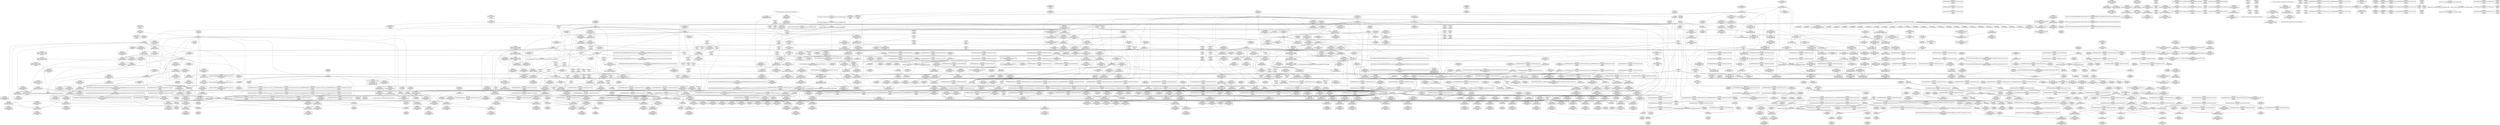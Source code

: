 digraph {
	CE0x5846e60 [shape=record,shape=Mrecord,label="{CE0x5846e60|rcu_read_lock:land.lhs.true|*SummSource*}"]
	CE0x582bb00 [shape=record,shape=Mrecord,label="{CE0x582bb00|rcu_read_lock:tmp1}"]
	CE0x57f9b20 [shape=record,shape=Mrecord,label="{CE0x57f9b20|selinux_ptrace_traceme:if.end|*SummSource*}"]
	CE0x58fa2b0 [shape=record,shape=Mrecord,label="{CE0x58fa2b0|i64*_getelementptr_inbounds_(_4_x_i64_,_4_x_i64_*___llvm_gcov_ctr134,_i64_0,_i64_2)|*Constant*|*SummSink*}"]
	CE0x58641f0 [shape=record,shape=Mrecord,label="{CE0x58641f0|i64*_getelementptr_inbounds_(_4_x_i64_,_4_x_i64_*___llvm_gcov_ctr135,_i64_0,_i64_3)|*Constant*}"]
	CE0x58c0c00 [shape=record,shape=Mrecord,label="{CE0x58c0c00|128:_i8*,_:_CRE_56,64_}"]
	CE0x580c3e0 [shape=record,shape=Mrecord,label="{CE0x580c3e0|avc_has_perm:entry|*SummSource*}"]
	CE0x5881d30 [shape=record,shape=Mrecord,label="{CE0x5881d30|i8*_getelementptr_inbounds_(_25_x_i8_,_25_x_i8_*_.str45,_i32_0,_i32_0)|*Constant*|*SummSource*}"]
	CE0x587d650 [shape=record,shape=Mrecord,label="{CE0x587d650|rcu_read_lock:tmp12|include/linux/rcupdate.h,882}"]
	CE0x58feef0 [shape=record,shape=Mrecord,label="{CE0x58feef0|GLOBAL:__preempt_count|Global_var:__preempt_count|*SummSink*}"]
	CE0x58121d0 [shape=record,shape=Mrecord,label="{CE0x58121d0|task_has_perm:tmp25|security/selinux/hooks.c,1525|*SummSink*}"]
	CE0x58b46d0 [shape=record,shape=Mrecord,label="{CE0x58b46d0|rcu_lock_acquire:tmp1|*SummSource*}"]
	CE0x582d770 [shape=record,shape=Mrecord,label="{CE0x582d770|COLLAPSED:_GCMRE___llvm_gcov_ctr127_internal_global_11_x_i64_zeroinitializer:_elem_0:default:}"]
	CE0x581d040 [shape=record,shape=Mrecord,label="{CE0x581d040|task_has_perm:security|security/selinux/hooks.c,1525|*SummSink*}"]
	CE0x5804c60 [shape=record,shape=Mrecord,label="{CE0x5804c60|i64*_getelementptr_inbounds_(_24_x_i64_,_24_x_i64_*___llvm_gcov_ctr138,_i64_0,_i64_1)|*Constant*|*SummSink*}"]
	CE0x58594e0 [shape=record,shape=Mrecord,label="{CE0x58594e0|task_has_perm:tobool12|security/selinux/hooks.c,1526}"]
	CE0x585e360 [shape=record,shape=Mrecord,label="{CE0x585e360|task_has_perm:tobool|security/selinux/hooks.c,1525|*SummSource*}"]
	CE0x5859610 [shape=record,shape=Mrecord,label="{CE0x5859610|task_has_perm:tobool12|security/selinux/hooks.c,1526|*SummSource*}"]
	CE0x5800a80 [shape=record,shape=Mrecord,label="{CE0x5800a80|_call_void_mcount()_#3|*SummSource*}"]
	CE0x58f1400 [shape=record,shape=Mrecord,label="{CE0x58f1400|__preempt_count_add:do.end|*SummSource*}"]
	CE0x5861500 [shape=record,shape=Mrecord,label="{CE0x5861500|task_has_perm:tmp5|security/selinux/hooks.c,1525}"]
	CE0x58b15f0 [shape=record,shape=Mrecord,label="{CE0x58b15f0|rcu_read_unlock:do.end}"]
	CE0x5915a00 [shape=record,shape=Mrecord,label="{CE0x5915a00|__preempt_count_sub:do.body}"]
	CE0x584ea70 [shape=record,shape=Mrecord,label="{CE0x584ea70|task_has_perm:tmp30|security/selinux/hooks.c,1525|*SummSource*}"]
	CE0x5814720 [shape=record,shape=Mrecord,label="{CE0x5814720|i64_0|*Constant*}"]
	CE0x583ee30 [shape=record,shape=Mrecord,label="{CE0x583ee30|task_has_perm:tmp44|security/selinux/hooks.c,1526|*SummSource*}"]
	CE0x58023a0 [shape=record,shape=Mrecord,label="{CE0x58023a0|i64*_getelementptr_inbounds_(_24_x_i64_,_24_x_i64_*___llvm_gcov_ctr138,_i64_0,_i64_1)|*Constant*|*SummSource*}"]
	CE0x58f81b0 [shape=record,shape=Mrecord,label="{CE0x58f81b0|i64*_getelementptr_inbounds_(_4_x_i64_,_4_x_i64_*___llvm_gcov_ctr129,_i64_0,_i64_1)|*Constant*|*SummSource*}"]
	CE0x737d7f0 [shape=record,shape=Mrecord,label="{CE0x737d7f0|selinux_ptrace_traceme:tmp6|security/selinux/hooks.c,1960|*SummSource*}"]
	CE0x5845380 [shape=record,shape=Mrecord,label="{CE0x5845380|i64*_getelementptr_inbounds_(_24_x_i64_,_24_x_i64_*___llvm_gcov_ctr138,_i64_0,_i64_23)|*Constant*|*SummSink*}"]
	CE0x58197b0 [shape=record,shape=Mrecord,label="{CE0x58197b0|i64_4|*Constant*}"]
	CE0x5919530 [shape=record,shape=Mrecord,label="{CE0x5919530|i64*_getelementptr_inbounds_(_4_x_i64_,_4_x_i64_*___llvm_gcov_ctr135,_i64_0,_i64_2)|*Constant*|*SummSource*}"]
	CE0x58bd860 [shape=record,shape=Mrecord,label="{CE0x58bd860|rcu_read_unlock:tmp16|include/linux/rcupdate.h,933|*SummSink*}"]
	CE0x5891f20 [shape=record,shape=Mrecord,label="{CE0x5891f20|__rcu_read_lock:tmp2}"]
	CE0x58081f0 [shape=record,shape=Mrecord,label="{CE0x58081f0|2472:_%struct.cred*,_:_CRE:_elem_0:default:}"]
	CE0x57fe2c0 [shape=record,shape=Mrecord,label="{CE0x57fe2c0|task_has_perm:call16|security/selinux/hooks.c,1526|*SummSink*}"]
	CE0x58b44a0 [shape=record,shape=Mrecord,label="{CE0x58b44a0|COLLAPSED:_GCMRE___llvm_gcov_ctr132_internal_global_11_x_i64_zeroinitializer:_elem_0:default:}"]
	CE0x593d4b0 [shape=record,shape=Mrecord,label="{CE0x593d4b0|__preempt_count_add:tmp1|*SummSource*}"]
	CE0x5812a60 [shape=record,shape=Mrecord,label="{CE0x5812a60|rcu_read_lock:tmp2|*SummSource*}"]
	CE0x5916000 [shape=record,shape=Mrecord,label="{CE0x5916000|__preempt_count_add:tmp5|./arch/x86/include/asm/preempt.h,72}"]
	CE0x57fd910 [shape=record,shape=Mrecord,label="{CE0x57fd910|task_has_perm:tmp40|security/selinux/hooks.c,1526}"]
	CE0x58e9400 [shape=record,shape=Mrecord,label="{CE0x58e9400|__rcu_read_unlock:tmp1|*SummSource*}"]
	CE0x5891180 [shape=record,shape=Mrecord,label="{CE0x5891180|COLLAPSED:_GCMRE___llvm_gcov_ctr133_internal_global_4_x_i64_zeroinitializer:_elem_0:default:}"]
	CE0x58ae800 [shape=record,shape=Mrecord,label="{CE0x58ae800|i64*_getelementptr_inbounds_(_11_x_i64_,_11_x_i64_*___llvm_gcov_ctr127,_i64_0,_i64_9)|*Constant*|*SummSource*}"]
	CE0x5888280 [shape=record,shape=Mrecord,label="{CE0x5888280|rcu_read_lock:tmp8|include/linux/rcupdate.h,882}"]
	CE0x5843d80 [shape=record,shape=Mrecord,label="{CE0x5843d80|task_has_perm:tmp51|security/selinux/hooks.c,1526|*SummSource*}"]
	CE0x57f5060 [shape=record,shape=Mrecord,label="{CE0x57f5060|selinux_ptrace_traceme:if.then}"]
	CE0x5817650 [shape=record,shape=Mrecord,label="{CE0x5817650|task_has_perm:call3|security/selinux/hooks.c,1525|*SummSink*}"]
	CE0x5913c50 [shape=record,shape=Mrecord,label="{CE0x5913c50|__preempt_count_add:tmp2|*SummSource*}"]
	CE0x58b37b0 [shape=record,shape=Mrecord,label="{CE0x58b37b0|_call_void_asm_sideeffect_,_memory_,_dirflag_,_fpsr_,_flags_()_#3,_!dbg_!27711,_!srcloc_!27714|include/linux/rcupdate.h,244|*SummSource*}"]
	CE0x58fd0f0 [shape=record,shape=Mrecord,label="{CE0x58fd0f0|rcu_lock_release:tmp5|include/linux/rcupdate.h,423|*SummSource*}"]
	CE0x5828220 [shape=record,shape=Mrecord,label="{CE0x5828220|i32_77|*Constant*}"]
	CE0x58c2a10 [shape=record,shape=Mrecord,label="{CE0x58c2a10|i64*_getelementptr_inbounds_(_11_x_i64_,_11_x_i64_*___llvm_gcov_ctr132,_i64_0,_i64_9)|*Constant*|*SummSink*}"]
	CE0x580aac0 [shape=record,shape=Mrecord,label="{CE0x580aac0|task_has_perm:tmp26|security/selinux/hooks.c,1525|*SummSource*}"]
	CE0x589a010 [shape=record,shape=Mrecord,label="{CE0x589a010|task_has_perm:tmp55|security/selinux/hooks.c,1526|*SummSource*}"]
	CE0x583fae0 [shape=record,shape=Mrecord,label="{CE0x583fae0|i64*_getelementptr_inbounds_(_24_x_i64_,_24_x_i64_*___llvm_gcov_ctr138,_i64_0,_i64_19)|*Constant*|*SummSink*}"]
	CE0x580cc40 [shape=record,shape=Mrecord,label="{CE0x580cc40|avc_has_perm:tsid|Function::avc_has_perm&Arg::tsid::}"]
	CE0x58a9400 [shape=record,shape=Mrecord,label="{CE0x58a9400|__preempt_count_add:do.body|*SummSink*}"]
	CE0x58ea230 [shape=record,shape=Mrecord,label="{CE0x58ea230|rcu_lock_acquire:tmp6|*SummSource*}"]
	CE0x58b8350 [shape=record,shape=Mrecord,label="{CE0x58b8350|rcu_read_unlock:tmp13|include/linux/rcupdate.h,933|*SummSource*}"]
	CE0x582db80 [shape=record,shape=Mrecord,label="{CE0x582db80|rcu_read_unlock:tmp5|include/linux/rcupdate.h,933|*SummSource*}"]
	CE0x5859e00 [shape=record,shape=Mrecord,label="{CE0x5859e00|task_has_perm:tmp32|security/selinux/hooks.c,1526|*SummSource*}"]
	CE0x58b8480 [shape=record,shape=Mrecord,label="{CE0x58b8480|rcu_read_unlock:tmp13|include/linux/rcupdate.h,933|*SummSink*}"]
	CE0x5802680 [shape=record,shape=Mrecord,label="{CE0x5802680|_call_void_rcu_read_lock()_#10,_!dbg_!27714|security/selinux/hooks.c,1524|*SummSource*}"]
	CE0x583fe60 [shape=record,shape=Mrecord,label="{CE0x583fe60|task_has_perm:tmp46|security/selinux/hooks.c,1526|*SummSink*}"]
	CE0x58f1b10 [shape=record,shape=Mrecord,label="{CE0x58f1b10|__rcu_read_unlock:do.body|*SummSource*}"]
	CE0x580b270 [shape=record,shape=Mrecord,label="{CE0x580b270|i64_0|*Constant*|*SummSource*}"]
	CE0x581e4b0 [shape=record,shape=Mrecord,label="{CE0x581e4b0|task_has_perm:tmp8|security/selinux/hooks.c,1525|*SummSink*}"]
	CE0x5802f60 [shape=record,shape=Mrecord,label="{CE0x5802f60|GLOBAL:__llvm_gcov_ctr138|Global_var:__llvm_gcov_ctr138|*SummSink*}"]
	CE0x5849a80 [shape=record,shape=Mrecord,label="{CE0x5849a80|rcu_read_lock:bb}"]
	CE0x5885660 [shape=record,shape=Mrecord,label="{CE0x5885660|__preempt_count_sub:sub|./arch/x86/include/asm/preempt.h,77|*SummSink*}"]
	CE0x58c3b80 [shape=record,shape=Mrecord,label="{CE0x58c3b80|i64*_getelementptr_inbounds_(_11_x_i64_,_11_x_i64_*___llvm_gcov_ctr132,_i64_0,_i64_10)|*Constant*}"]
	CE0x581a6d0 [shape=record,shape=Mrecord,label="{CE0x581a6d0|task_has_perm:tmp12|security/selinux/hooks.c,1525|*SummSource*}"]
	CE0x58b4430 [shape=record,shape=Mrecord,label="{CE0x58b4430|rcu_read_unlock:tmp}"]
	CE0x58eed80 [shape=record,shape=Mrecord,label="{CE0x58eed80|__preempt_count_add:tmp|*SummSink*}"]
	CE0x58b2f20 [shape=record,shape=Mrecord,label="{CE0x58b2f20|i64*_getelementptr_inbounds_(_4_x_i64_,_4_x_i64_*___llvm_gcov_ctr128,_i64_0,_i64_3)|*Constant*|*SummSink*}"]
	CE0x583ef60 [shape=record,shape=Mrecord,label="{CE0x583ef60|task_has_perm:tmp44|security/selinux/hooks.c,1526|*SummSink*}"]
	CE0x584cef0 [shape=record,shape=Mrecord,label="{CE0x584cef0|rcu_lock_acquire:map|Function::rcu_lock_acquire&Arg::map::|*SummSink*}"]
	CE0x58f8650 [shape=record,shape=Mrecord,label="{CE0x58f8650|i64*_getelementptr_inbounds_(_4_x_i64_,_4_x_i64_*___llvm_gcov_ctr129,_i64_0,_i64_1)|*Constant*}"]
	CE0x5807620 [shape=record,shape=Mrecord,label="{CE0x5807620|get_current:tmp3}"]
	CE0x58177c0 [shape=record,shape=Mrecord,label="{CE0x58177c0|task_has_perm:tobool4|security/selinux/hooks.c,1525}"]
	CE0x58006f0 [shape=record,shape=Mrecord,label="{CE0x58006f0|i64*_getelementptr_inbounds_(_2_x_i64_,_2_x_i64_*___llvm_gcov_ctr98,_i64_0,_i64_0)|*Constant*}"]
	CE0x58278d0 [shape=record,shape=Mrecord,label="{CE0x58278d0|task_has_perm:tmp|*SummSource*}"]
	CE0x582c4b0 [shape=record,shape=Mrecord,label="{CE0x582c4b0|__rcu_read_lock:tmp5|include/linux/rcupdate.h,239|*SummSource*}"]
	CE0x5842ef0 [shape=record,shape=Mrecord,label="{CE0x5842ef0|task_has_perm:tmp50|security/selinux/hooks.c,1526}"]
	CE0x584cf80 [shape=record,shape=Mrecord,label="{CE0x584cf80|rcu_read_lock:call|include/linux/rcupdate.h,882}"]
	CE0x58146b0 [shape=record,shape=Mrecord,label="{CE0x58146b0|selinux_ptrace_traceme:tmp2|security/selinux/hooks.c,1959|*SummSink*}"]
	"CONST[source:2(external),value:2(dynamic)][purpose:{object}][SrcIdx:3]"
	CE0x5861ae0 [shape=record,shape=Mrecord,label="{CE0x5861ae0|GLOBAL:rcu_lock_acquire|*Constant*}"]
	CE0x58070d0 [shape=record,shape=Mrecord,label="{CE0x58070d0|task_has_perm:tmp3}"]
	CE0x5919e50 [shape=record,shape=Mrecord,label="{CE0x5919e50|__preempt_count_add:tmp7|./arch/x86/include/asm/preempt.h,73|*SummSource*}"]
	CE0x5888fe0 [shape=record,shape=Mrecord,label="{CE0x5888fe0|i64_18|*Constant*|*SummSource*}"]
	CE0x58b01b0 [shape=record,shape=Mrecord,label="{CE0x58b01b0|i32_883|*Constant*}"]
	CE0x5919f70 [shape=record,shape=Mrecord,label="{CE0x5919f70|__preempt_count_add:tmp7|./arch/x86/include/asm/preempt.h,73|*SummSink*}"]
	CE0x5859280 [shape=record,shape=Mrecord,label="{CE0x5859280|i64_13|*Constant*}"]
	CE0x58bb140 [shape=record,shape=Mrecord,label="{CE0x58bb140|rcu_read_unlock:bb|*SummSource*}"]
	CE0x58911f0 [shape=record,shape=Mrecord,label="{CE0x58911f0|rcu_lock_release:tmp|*SummSource*}"]
	CE0x5829b30 [shape=record,shape=Mrecord,label="{CE0x5829b30|task_has_perm:tmp13|security/selinux/hooks.c,1525|*SummSource*}"]
	CE0x57f3f70 [shape=record,shape=Mrecord,label="{CE0x57f3f70|selinux_ptrace_traceme:retval.0}"]
	CE0x58f0df0 [shape=record,shape=Mrecord,label="{CE0x58f0df0|_call_void_mcount()_#3|*SummSink*}"]
	CE0x5894f90 [shape=record,shape=Mrecord,label="{CE0x5894f90|__preempt_count_add:do.end}"]
	CE0x587c010 [shape=record,shape=Mrecord,label="{CE0x587c010|rcu_read_lock:tmp10|include/linux/rcupdate.h,882}"]
	CE0x58c1040 [shape=record,shape=Mrecord,label="{CE0x58c1040|128:_i8*,_:_CRE_88,89_}"]
	CE0x58441f0 [shape=record,shape=Mrecord,label="{CE0x58441f0|task_has_perm:tmp52|security/selinux/hooks.c,1526}"]
	CE0x635a810 [shape=record,shape=Mrecord,label="{CE0x635a810|selinux_ptrace_traceme:tmp10|security/selinux/hooks.c,1963}"]
	CE0x5803230 [shape=record,shape=Mrecord,label="{CE0x5803230|%struct.task_struct*_(%struct.task_struct**)*_asm_movq_%gs:$_1:P_,$0_,_r,im,_dirflag_,_fpsr_,_flags_}"]
	CE0x57fb970 [shape=record,shape=Mrecord,label="{CE0x57fb970|_call_void_mcount()_#3}"]
	CE0x58f08a0 [shape=record,shape=Mrecord,label="{CE0x58f08a0|__preempt_count_sub:tmp6|./arch/x86/include/asm/preempt.h,78|*SummSource*}"]
	CE0x58103e0 [shape=record,shape=Mrecord,label="{CE0x58103e0|%struct.common_audit_data*_null|*Constant*}"]
	CE0x582b470 [shape=record,shape=Mrecord,label="{CE0x582b470|task_has_perm:tmp16|security/selinux/hooks.c,1525}"]
	CE0x6a1c080 [shape=record,shape=Mrecord,label="{CE0x6a1c080|i64*_getelementptr_inbounds_(_6_x_i64_,_6_x_i64_*___llvm_gcov_ctr137,_i64_0,_i64_4)|*Constant*}"]
	CE0x57f7db0 [shape=record,shape=Mrecord,label="{CE0x57f7db0|selinux_ptrace_traceme:if.then|*SummSink*}"]
	CE0x5881020 [shape=record,shape=Mrecord,label="{CE0x5881020|_call_void_lockdep_rcu_suspicious(i8*_getelementptr_inbounds_(_25_x_i8_,_25_x_i8_*_.str45,_i32_0,_i32_0),_i32_883,_i8*_getelementptr_inbounds_(_42_x_i8_,_42_x_i8_*_.str46,_i32_0,_i32_0))_#10,_!dbg_!27728|include/linux/rcupdate.h,882|*SummSource*}"]
	CE0x580ae50 [shape=record,shape=Mrecord,label="{CE0x580ae50|i64*_getelementptr_inbounds_(_24_x_i64_,_24_x_i64_*___llvm_gcov_ctr138,_i64_0,_i64_12)|*Constant*|*SummSink*}"]
	CE0x5891c90 [shape=record,shape=Mrecord,label="{CE0x5891c90|rcu_lock_acquire:indirectgoto|*SummSink*}"]
	CE0x5845460 [shape=record,shape=Mrecord,label="{CE0x5845460|task_has_perm:tmp54|security/selinux/hooks.c,1526}"]
	CE0x58be3e0 [shape=record,shape=Mrecord,label="{CE0x58be3e0|rcu_read_unlock:tmp17|include/linux/rcupdate.h,933}"]
	CE0x5803520 [shape=record,shape=Mrecord,label="{CE0x5803520|task_has_perm:tmp9|security/selinux/hooks.c,1525|*SummSink*}"]
	CE0x5864a10 [shape=record,shape=Mrecord,label="{CE0x5864a10|_ret_void,_!dbg_!27735|include/linux/rcupdate.h,938|*SummSink*}"]
	CE0x58eaf90 [shape=record,shape=Mrecord,label="{CE0x58eaf90|rcu_lock_release:__here|*SummSource*}"]
	CE0x58f8e90 [shape=record,shape=Mrecord,label="{CE0x58f8e90|i64*_getelementptr_inbounds_(_4_x_i64_,_4_x_i64_*___llvm_gcov_ctr133,_i64_0,_i64_3)|*Constant*|*SummSource*}"]
	CE0x57fb550 [shape=record,shape=Mrecord,label="{CE0x57fb550|selinux_ptrace_traceme:return|*SummSink*}"]
	CE0x635a690 [shape=record,shape=Mrecord,label="{CE0x635a690|i64*_getelementptr_inbounds_(_6_x_i64_,_6_x_i64_*___llvm_gcov_ctr137,_i64_0,_i64_5)|*Constant*|*SummSink*}"]
	CE0x58fd770 [shape=record,shape=Mrecord,label="{CE0x58fd770|_call_void_lock_release(%struct.lockdep_map*_%map,_i32_1,_i64_ptrtoint_(i8*_blockaddress(_rcu_lock_release,_%__here)_to_i64))_#10,_!dbg_!27716|include/linux/rcupdate.h,423|*SummSink*}"]
	CE0x5802770 [shape=record,shape=Mrecord,label="{CE0x5802770|_call_void_rcu_read_lock()_#10,_!dbg_!27714|security/selinux/hooks.c,1524|*SummSink*}"]
	CE0x58e96c0 [shape=record,shape=Mrecord,label="{CE0x58e96c0|i64_ptrtoint_(i8*_blockaddress(_rcu_lock_acquire,_%__here)_to_i64)|*Constant*|*SummSource*}"]
	CE0x58f9210 [shape=record,shape=Mrecord,label="{CE0x58f9210|__rcu_read_unlock:do.end}"]
	CE0x582c620 [shape=record,shape=Mrecord,label="{CE0x582c620|__rcu_read_lock:tmp5|include/linux/rcupdate.h,239|*SummSink*}"]
	CE0x58607e0 [shape=record,shape=Mrecord,label="{CE0x58607e0|task_has_perm:do.end20|*SummSink*}"]
	CE0x58567c0 [shape=record,shape=Mrecord,label="{CE0x58567c0|i32_1525|*Constant*|*SummSource*}"]
	CE0x5914270 [shape=record,shape=Mrecord,label="{CE0x5914270|COLLAPSED:_GCMRE___llvm_gcov_ctr134_internal_global_4_x_i64_zeroinitializer:_elem_0:default:}"]
	CE0x5828430 [shape=record,shape=Mrecord,label="{CE0x5828430|_ret_void,_!dbg_!27735|include/linux/rcupdate.h,884}"]
	CE0x5802bb0 [shape=record,shape=Mrecord,label="{CE0x5802bb0|get_current:tmp4|./arch/x86/include/asm/current.h,14}"]
	CE0x57fddf0 [shape=record,shape=Mrecord,label="{CE0x57fddf0|task_has_perm:call16|security/selinux/hooks.c,1526}"]
	CE0x5823a40 [shape=record,shape=Mrecord,label="{CE0x5823a40|i64_16|*Constant*}"]
	CE0x58fb690 [shape=record,shape=Mrecord,label="{CE0x58fb690|i64*_getelementptr_inbounds_(_4_x_i64_,_4_x_i64_*___llvm_gcov_ctr134,_i64_0,_i64_3)|*Constant*}"]
	CE0x58fe1a0 [shape=record,shape=Mrecord,label="{CE0x58fe1a0|i64_ptrtoint_(i8*_blockaddress(_rcu_lock_release,_%__here)_to_i64)|*Constant*|*SummSource*}"]
	CE0x5889540 [shape=record,shape=Mrecord,label="{CE0x5889540|__rcu_read_lock:do.body}"]
	CE0x5843100 [shape=record,shape=Mrecord,label="{CE0x5843100|task_has_perm:tmp50|security/selinux/hooks.c,1526|*SummSource*}"]
	CE0x58bb010 [shape=record,shape=Mrecord,label="{CE0x58bb010|rcu_read_unlock:bb}"]
	CE0x5885be0 [shape=record,shape=Mrecord,label="{CE0x5885be0|rcu_lock_release:tmp3|*SummSource*}"]
	CE0x58af3e0 [shape=record,shape=Mrecord,label="{CE0x58af3e0|rcu_read_lock:tmp20|include/linux/rcupdate.h,882|*SummSource*}"]
	CE0x589e0a0 [shape=record,shape=Mrecord,label="{CE0x589e0a0|rcu_read_lock:land.lhs.true2}"]
	"CONST[source:0(mediator),value:2(dynamic)][purpose:{object}][SnkIdx:2]"
	CE0x57faa50 [shape=record,shape=Mrecord,label="{CE0x57faa50|selinux_ptrace_traceme:tmp}"]
	CE0x5817540 [shape=record,shape=Mrecord,label="{CE0x5817540|task_has_perm:call3|security/selinux/hooks.c,1525|*SummSource*}"]
	CE0x58fb4b0 [shape=record,shape=Mrecord,label="{CE0x58fb4b0|_ret_void,_!dbg_!27720|./arch/x86/include/asm/preempt.h,78|*SummSink*}"]
	CE0x5813f60 [shape=record,shape=Mrecord,label="{CE0x5813f60|_call_void_lockdep_rcu_suspicious(i8*_getelementptr_inbounds_(_25_x_i8_,_25_x_i8_*_.str3,_i32_0,_i32_0),_i32_1525,_i8*_getelementptr_inbounds_(_41_x_i8_,_41_x_i8_*_.str44,_i32_0,_i32_0))_#10,_!dbg_!27734|security/selinux/hooks.c,1525}"]
	CE0x580cec0 [shape=record,shape=Mrecord,label="{CE0x580cec0|avc_has_perm:tsid|Function::avc_has_perm&Arg::tsid::|*SummSource*}"]
	CE0x5840970 [shape=record,shape=Mrecord,label="{CE0x5840970|task_has_perm:tmp47|security/selinux/hooks.c,1526|*SummSource*}"]
	CE0x5810f00 [shape=record,shape=Mrecord,label="{CE0x5810f00|_call_void_asm_sideeffect_,_memory_,_dirflag_,_fpsr_,_flags_()_#3,_!dbg_!27714,_!srcloc_!27715|include/linux/rcupdate.h,239}"]
	CE0x58fd260 [shape=record,shape=Mrecord,label="{CE0x58fd260|rcu_lock_release:tmp5|include/linux/rcupdate.h,423|*SummSink*}"]
	CE0x58906b0 [shape=record,shape=Mrecord,label="{CE0x58906b0|rcu_lock_acquire:tmp3}"]
	CE0x58c1d00 [shape=record,shape=Mrecord,label="{CE0x58c1d00|i32_0|*Constant*|*SummSource*}"]
	CE0x582b300 [shape=record,shape=Mrecord,label="{CE0x582b300|task_has_perm:tmp15|security/selinux/hooks.c,1525|*SummSink*}"]
	"CONST[source:0(mediator),value:2(dynamic)][purpose:{object}][SnkIdx:1]"
	CE0x5890f40 [shape=record,shape=Mrecord,label="{CE0x5890f40|_call_void_lock_acquire(%struct.lockdep_map*_%map,_i32_0,_i32_0,_i32_2,_i32_0,_%struct.lockdep_map*_null,_i64_ptrtoint_(i8*_blockaddress(_rcu_lock_acquire,_%__here)_to_i64))_#10,_!dbg_!27716|include/linux/rcupdate.h,418|*SummSink*}"]
	CE0x58609e0 [shape=record,shape=Mrecord,label="{CE0x58609e0|_call_void_mcount()_#3}"]
	CE0x5813470 [shape=record,shape=Mrecord,label="{CE0x5813470|i64*_getelementptr_inbounds_(_24_x_i64_,_24_x_i64_*___llvm_gcov_ctr138,_i64_0,_i64_10)|*Constant*|*SummSource*}"]
	CE0x5840f10 [shape=record,shape=Mrecord,label="{CE0x5840f10|i32_1526|*Constant*}"]
	CE0x587fcd0 [shape=record,shape=Mrecord,label="{CE0x587fcd0|i64*_getelementptr_inbounds_(_11_x_i64_,_11_x_i64_*___llvm_gcov_ctr127,_i64_0,_i64_8)|*Constant*|*SummSource*}"]
	CE0x58b4ef0 [shape=record,shape=Mrecord,label="{CE0x58b4ef0|__rcu_read_lock:tmp6|include/linux/rcupdate.h,240|*SummSink*}"]
	CE0x581f430 [shape=record,shape=Mrecord,label="{CE0x581f430|task_has_perm:perms|Function::task_has_perm&Arg::perms::|*SummSink*}"]
	CE0x584d8b0 [shape=record,shape=Mrecord,label="{CE0x584d8b0|rcu_read_unlock:tmp6|include/linux/rcupdate.h,933|*SummSink*}"]
	CE0x583f710 [shape=record,shape=Mrecord,label="{CE0x583f710|task_has_perm:tmp45|security/selinux/hooks.c,1526|*SummSource*}"]
	CE0x57fd1b0 [shape=record,shape=Mrecord,label="{CE0x57fd1b0|i32_128|*Constant*|*SummSource*}"]
	CE0x58c3710 [shape=record,shape=Mrecord,label="{CE0x58c3710|rcu_read_unlock:tmp21|include/linux/rcupdate.h,935}"]
	CE0x5822f70 [shape=record,shape=Mrecord,label="{CE0x5822f70|GLOBAL:task_has_perm.__warned48|Global_var:task_has_perm.__warned48|*SummSource*}"]
	CE0x589c010 [shape=record,shape=Mrecord,label="{CE0x589c010|task_has_perm:tmp57|security/selinux/hooks.c,1526|*SummSource*}"]
	CE0x5846f00 [shape=record,shape=Mrecord,label="{CE0x5846f00|rcu_read_lock:land.lhs.true|*SummSink*}"]
	CE0x58c5b90 [shape=record,shape=Mrecord,label="{CE0x58c5b90|rcu_lock_release:map|Function::rcu_lock_release&Arg::map::|*SummSource*}"]
	CE0x59136f0 [shape=record,shape=Mrecord,label="{CE0x59136f0|_ret_void,_!dbg_!27720|./arch/x86/include/asm/preempt.h,78}"]
	CE0x5854390 [shape=record,shape=Mrecord,label="{CE0x5854390|task_has_perm:land.lhs.true2|*SummSink*}"]
	CE0x584b600 [shape=record,shape=Mrecord,label="{CE0x584b600|i64*_getelementptr_inbounds_(_11_x_i64_,_11_x_i64_*___llvm_gcov_ctr127,_i64_0,_i64_1)|*Constant*|*SummSource*}"]
	CE0x58c1590 [shape=record,shape=Mrecord,label="{CE0x58c1590|128:_i8*,_:_CRE_128,136_}"]
	CE0x58ef870 [shape=record,shape=Mrecord,label="{CE0x58ef870|__preempt_count_sub:tmp2}"]
	CE0x58ac710 [shape=record,shape=Mrecord,label="{CE0x58ac710|__preempt_count_sub:do.end|*SummSource*}"]
	CE0x5851070 [shape=record,shape=Mrecord,label="{CE0x5851070|i64*_getelementptr_inbounds_(_24_x_i64_,_24_x_i64_*___llvm_gcov_ctr138,_i64_0,_i64_10)|*Constant*}"]
	CE0x58c27f0 [shape=record,shape=Mrecord,label="{CE0x58c27f0|i64*_getelementptr_inbounds_(_11_x_i64_,_11_x_i64_*___llvm_gcov_ctr132,_i64_0,_i64_9)|*Constant*|*SummSource*}"]
	CE0x58518d0 [shape=record,shape=Mrecord,label="{CE0x58518d0|i64_5|*Constant*|*SummSink*}"]
	CE0x582cf50 [shape=record,shape=Mrecord,label="{CE0x582cf50|GLOBAL:__rcu_read_lock|*Constant*|*SummSink*}"]
	CE0x5903440 [shape=record,shape=Mrecord,label="{CE0x5903440|__preempt_count_sub:tmp5|./arch/x86/include/asm/preempt.h,77|*SummSink*}"]
	CE0x588af90 [shape=record,shape=Mrecord,label="{CE0x588af90|rcu_lock_release:bb|*SummSource*}"]
	CE0x5825a00 [shape=record,shape=Mrecord,label="{CE0x5825a00|i64*_getelementptr_inbounds_(_4_x_i64_,_4_x_i64_*___llvm_gcov_ctr133,_i64_0,_i64_1)|*Constant*|*SummSource*}"]
	CE0x5913be0 [shape=record,shape=Mrecord,label="{CE0x5913be0|__preempt_count_add:tmp2}"]
	CE0x5914540 [shape=record,shape=Mrecord,label="{CE0x5914540|__preempt_count_sub:entry|*SummSource*}"]
	CE0x582eef0 [shape=record,shape=Mrecord,label="{CE0x582eef0|_call_void_mcount()_#3}"]
	CE0x5800500 [shape=record,shape=Mrecord,label="{CE0x5800500|COLLAPSED:_GCMRE___llvm_gcov_ctr138_internal_global_24_x_i64_zeroinitializer:_elem_0:default:}"]
	CE0x5829dd0 [shape=record,shape=Mrecord,label="{CE0x5829dd0|task_has_perm:call3|security/selinux/hooks.c,1525}"]
	CE0x582d090 [shape=record,shape=Mrecord,label="{CE0x582d090|__rcu_read_lock:entry|*SummSource*}"]
	CE0x58963a0 [shape=record,shape=Mrecord,label="{CE0x58963a0|i32_2|*Constant*}"]
	CE0x585b790 [shape=record,shape=Mrecord,label="{CE0x585b790|task_has_perm:do.body10|*SummSink*}"]
	CE0x5803380 [shape=record,shape=Mrecord,label="{CE0x5803380|task_has_perm:tobool1|security/selinux/hooks.c,1525}"]
	CE0x584f2d0 [shape=record,shape=Mrecord,label="{CE0x584f2d0|task_has_perm:tmp31|*LoadInst*|security/selinux/hooks.c,1526}"]
	CE0x5892000 [shape=record,shape=Mrecord,label="{CE0x5892000|__rcu_read_lock:tmp2|*SummSink*}"]
	CE0x5844180 [shape=record,shape=Mrecord,label="{CE0x5844180|task_has_perm:tmp51|security/selinux/hooks.c,1526|*SummSink*}"]
	CE0x57ff330 [shape=record,shape=Mrecord,label="{CE0x57ff330|task_has_perm:tsk1|Function::task_has_perm&Arg::tsk1::|*SummSink*}"]
	CE0x581d2e0 [shape=record,shape=Mrecord,label="{CE0x581d2e0|task_has_perm:tmp28|security/selinux/hooks.c,1525}"]
	CE0x5850ad0 [shape=record,shape=Mrecord,label="{CE0x5850ad0|task_has_perm:tmp21|security/selinux/hooks.c,1525|*SummSink*}"]
	CE0x57fc940 [shape=record,shape=Mrecord,label="{CE0x57fc940|selinux_ptrace_traceme:tmp4|security/selinux/hooks.c,1959|*SummSource*}"]
	CE0x58af680 [shape=record,shape=Mrecord,label="{CE0x58af680|rcu_read_lock:tmp21|include/linux/rcupdate.h,884}"]
	CE0x58c0370 [shape=record,shape=Mrecord,label="{CE0x58c0370|128:_i8*,_:_CRE_16,20_}"]
	CE0x58e75a0 [shape=record,shape=Mrecord,label="{CE0x58e75a0|i64*_getelementptr_inbounds_(_4_x_i64_,_4_x_i64_*___llvm_gcov_ctr128,_i64_0,_i64_2)|*Constant*}"]
	CE0x583e350 [shape=record,shape=Mrecord,label="{CE0x583e350|task_has_perm:tmp42|security/selinux/hooks.c,1526|*SummSource*}"]
	CE0x583e640 [shape=record,shape=Mrecord,label="{CE0x583e640|task_has_perm:tmp43|security/selinux/hooks.c,1526}"]
	CE0x58573d0 [shape=record,shape=Mrecord,label="{CE0x58573d0|task_has_perm:tmp27|security/selinux/hooks.c,1525|*SummSink*}"]
	CE0x5842d60 [shape=record,shape=Mrecord,label="{CE0x5842d60|i64*_getelementptr_inbounds_(_24_x_i64_,_24_x_i64_*___llvm_gcov_ctr138,_i64_0,_i64_21)|*Constant*|*SummSource*}"]
	CE0x5801060 [shape=record,shape=Mrecord,label="{CE0x5801060|i8*_getelementptr_inbounds_(_41_x_i8_,_41_x_i8_*_.str44,_i32_0,_i32_0)|*Constant*|*SummSource*}"]
	CE0x5813fd0 [shape=record,shape=Mrecord,label="{CE0x5813fd0|_call_void_lockdep_rcu_suspicious(i8*_getelementptr_inbounds_(_25_x_i8_,_25_x_i8_*_.str3,_i32_0,_i32_0),_i32_1525,_i8*_getelementptr_inbounds_(_41_x_i8_,_41_x_i8_*_.str44,_i32_0,_i32_0))_#10,_!dbg_!27734|security/selinux/hooks.c,1525|*SummSource*}"]
	CE0x58c7100 [shape=record,shape=Mrecord,label="{CE0x58c7100|_ret_void,_!dbg_!27717|include/linux/rcupdate.h,245}"]
	CE0x58987d0 [shape=record,shape=Mrecord,label="{CE0x58987d0|i64*_getelementptr_inbounds_(_4_x_i64_,_4_x_i64_*___llvm_gcov_ctr129,_i64_0,_i64_3)|*Constant*}"]
	CE0x5801c40 [shape=record,shape=Mrecord,label="{CE0x5801c40|task_has_perm:land.lhs.true15|*SummSink*}"]
	CE0x5828cb0 [shape=record,shape=Mrecord,label="{CE0x5828cb0|task_has_perm:tmp19|security/selinux/hooks.c,1525|*SummSink*}"]
	CE0x5855da0 [shape=record,shape=Mrecord,label="{CE0x5855da0|rcu_read_unlock:tmp2|*SummSource*}"]
	CE0x58c0e20 [shape=record,shape=Mrecord,label="{CE0x58c0e20|128:_i8*,_:_CRE_72,80_}"]
	CE0x580ba20 [shape=record,shape=Mrecord,label="{CE0x580ba20|GLOBAL:rcu_read_lock|*Constant*}"]
	CE0x581f2c0 [shape=record,shape=Mrecord,label="{CE0x581f2c0|_call_void_mcount()_#3|*SummSource*}"]
	CE0x5836160 [shape=record,shape=Mrecord,label="{CE0x5836160|selinux_ptrace_traceme:tmp9|security/selinux/hooks.c,1962}"]
	CE0x5880900 [shape=record,shape=Mrecord,label="{CE0x5880900|rcu_read_lock:tmp18|include/linux/rcupdate.h,882|*SummSource*}"]
	CE0x58c57f0 [shape=record,shape=Mrecord,label="{CE0x58c57f0|rcu_lock_release:entry|*SummSource*}"]
	CE0x584c6c0 [shape=record,shape=Mrecord,label="{CE0x584c6c0|_ret_void,_!dbg_!27719|./arch/x86/include/asm/preempt.h,73|*SummSource*}"]
	CE0x58f9360 [shape=record,shape=Mrecord,label="{CE0x58f9360|__rcu_read_unlock:do.end|*SummSink*}"]
	CE0x580e5d0 [shape=record,shape=Mrecord,label="{CE0x580e5d0|task_has_perm:tobool1|security/selinux/hooks.c,1525|*SummSource*}"]
	CE0x58c2ee0 [shape=record,shape=Mrecord,label="{CE0x58c2ee0|rcu_read_unlock:tmp19|include/linux/rcupdate.h,933}"]
	CE0x5890430 [shape=record,shape=Mrecord,label="{CE0x5890430|rcu_lock_acquire:tmp2|*SummSource*}"]
	CE0x5824990 [shape=record,shape=Mrecord,label="{CE0x5824990|i64_15|*Constant*|*SummSink*}"]
	CE0x587e0f0 [shape=record,shape=Mrecord,label="{CE0x587e0f0|i64_6|*Constant*}"]
	CE0x589e7e0 [shape=record,shape=Mrecord,label="{CE0x589e7e0|rcu_read_unlock:tmp12|include/linux/rcupdate.h,933|*SummSink*}"]
	CE0x587e670 [shape=record,shape=Mrecord,label="{CE0x587e670|rcu_read_lock:tmp13|include/linux/rcupdate.h,882}"]
	CE0x5899b20 [shape=record,shape=Mrecord,label="{CE0x5899b20|task_has_perm:security24|security/selinux/hooks.c,1526|*SummSink*}"]
	CE0x587c260 [shape=record,shape=Mrecord,label="{CE0x587c260|rcu_read_lock:tmp9|include/linux/rcupdate.h,882|*SummSink*}"]
	CE0x58230a0 [shape=record,shape=Mrecord,label="{CE0x58230a0|GLOBAL:task_has_perm.__warned48|Global_var:task_has_perm.__warned48|*SummSink*}"]
	CE0x59032a0 [shape=record,shape=Mrecord,label="{CE0x59032a0|__preempt_count_sub:sub|./arch/x86/include/asm/preempt.h,77}"]
	CE0x58adb70 [shape=record,shape=Mrecord,label="{CE0x58adb70|__preempt_count_sub:tmp7|./arch/x86/include/asm/preempt.h,78|*SummSink*}"]
	CE0x580ada0 [shape=record,shape=Mrecord,label="{CE0x580ada0|i64*_getelementptr_inbounds_(_24_x_i64_,_24_x_i64_*___llvm_gcov_ctr138,_i64_0,_i64_12)|*Constant*|*SummSource*}"]
	CE0x4f390e0 [shape=record,shape=Mrecord,label="{CE0x4f390e0|selinux_ptrace_traceme:tmp7|security/selinux/hooks.c,1960}"]
	CE0x589cbd0 [shape=record,shape=Mrecord,label="{CE0x589cbd0|rcu_read_unlock:entry|*SummSource*}"]
	CE0x5802df0 [shape=record,shape=Mrecord,label="{CE0x5802df0|GLOBAL:__llvm_gcov_ctr138|Global_var:__llvm_gcov_ctr138|*SummSource*}"]
	CE0x58449b0 [shape=record,shape=Mrecord,label="{CE0x58449b0|task_has_perm:tmp53|security/selinux/hooks.c,1526}"]
	CE0x5843740 [shape=record,shape=Mrecord,label="{CE0x5843740|task_has_perm:tmp51|security/selinux/hooks.c,1526}"]
	CE0x581ee00 [shape=record,shape=Mrecord,label="{CE0x581ee00|get_current:tmp3|*SummSource*}"]
	CE0x58b9f50 [shape=record,shape=Mrecord,label="{CE0x58b9f50|i64*_getelementptr_inbounds_(_4_x_i64_,_4_x_i64_*___llvm_gcov_ctr133,_i64_0,_i64_1)|*Constant*|*SummSink*}"]
	CE0x584cd70 [shape=record,shape=Mrecord,label="{CE0x584cd70|rcu_lock_acquire:map|Function::rcu_lock_acquire&Arg::map::|*SummSource*}"]
	CE0x58c2400 [shape=record,shape=Mrecord,label="{CE0x58c2400|i8*_getelementptr_inbounds_(_44_x_i8_,_44_x_i8_*_.str47,_i32_0,_i32_0)|*Constant*}"]
	CE0x58fb0d0 [shape=record,shape=Mrecord,label="{CE0x58fb0d0|rcu_lock_release:tmp4|include/linux/rcupdate.h,423|*SummSource*}"]
	CE0x5800fa0 [shape=record,shape=Mrecord,label="{CE0x5800fa0|i8*_getelementptr_inbounds_(_41_x_i8_,_41_x_i8_*_.str44,_i32_0,_i32_0)|*Constant*}"]
	CE0x5882b50 [shape=record,shape=Mrecord,label="{CE0x5882b50|rcu_read_unlock:tobool|include/linux/rcupdate.h,933|*SummSource*}"]
	CE0x58487f0 [shape=record,shape=Mrecord,label="{CE0x58487f0|rcu_read_lock:tmp4|include/linux/rcupdate.h,882|*SummSink*}"]
	CE0x5854710 [shape=record,shape=Mrecord,label="{CE0x5854710|GLOBAL:rcu_read_unlock.__warned|Global_var:rcu_read_unlock.__warned|*SummSink*}"]
	CE0x58b0330 [shape=record,shape=Mrecord,label="{CE0x58b0330|i32_883|*Constant*|*SummSource*}"]
	CE0x58562b0 [shape=record,shape=Mrecord,label="{CE0x58562b0|GLOBAL:lockdep_rcu_suspicious|*Constant*}"]
	CE0x635a880 [shape=record,shape=Mrecord,label="{CE0x635a880|selinux_ptrace_traceme:tmp10|security/selinux/hooks.c,1963|*SummSource*}"]
	CE0x5810540 [shape=record,shape=Mrecord,label="{CE0x5810540|avc_has_perm:tclass|Function::avc_has_perm&Arg::tclass::}"]
	CE0x58ba6a0 [shape=record,shape=Mrecord,label="{CE0x58ba6a0|_call_void_mcount()_#3|*SummSource*}"]
	CE0x581f510 [shape=record,shape=Mrecord,label="{CE0x581f510|_ret_i32_%call26,_!dbg_!27792|security/selinux/hooks.c,1528|*SummSource*}"]
	CE0x58ff520 [shape=record,shape=Mrecord,label="{CE0x58ff520|i64*_getelementptr_inbounds_(_4_x_i64_,_4_x_i64_*___llvm_gcov_ctr128,_i64_0,_i64_0)|*Constant*}"]
	CE0x5827a60 [shape=record,shape=Mrecord,label="{CE0x5827a60|task_has_perm:tmp|*SummSink*}"]
	CE0x58b5340 [shape=record,shape=Mrecord,label="{CE0x58b5340|rcu_read_unlock:if.end|*SummSink*}"]
	CE0x5860c70 [shape=record,shape=Mrecord,label="{CE0x5860c70|_call_void_mcount()_#3|*SummSource*}"]
	CE0x584f470 [shape=record,shape=Mrecord,label="{CE0x584f470|task_has_perm:tmp6|security/selinux/hooks.c,1525|*SummSource*}"]
	CE0x5829c60 [shape=record,shape=Mrecord,label="{CE0x5829c60|task_has_perm:tmp13|security/selinux/hooks.c,1525|*SummSink*}"]
	CE0x585da70 [shape=record,shape=Mrecord,label="{CE0x585da70|rcu_read_lock:tmp5|include/linux/rcupdate.h,882|*SummSource*}"]
	CE0x58b6f80 [shape=record,shape=Mrecord,label="{CE0x58b6f80|rcu_lock_acquire:indirectgoto}"]
	CE0x5849870 [shape=record,shape=Mrecord,label="{CE0x5849870|_call_void___preempt_count_sub(i32_1)_#10,_!dbg_!27715|include/linux/rcupdate.h,244|*SummSink*}"]
	CE0x5810680 [shape=record,shape=Mrecord,label="{CE0x5810680|avc_has_perm:tclass|Function::avc_has_perm&Arg::tclass::|*SummSink*}"]
	CE0x5849920 [shape=record,shape=Mrecord,label="{CE0x5849920|rcu_read_lock:if.then|*SummSource*}"]
	CE0x58581e0 [shape=record,shape=Mrecord,label="{CE0x58581e0|rcu_lock_acquire:map|Function::rcu_lock_acquire&Arg::map::}"]
	CE0x4f39070 [shape=record,shape=Mrecord,label="{CE0x4f39070|selinux_ptrace_traceme:tmp7|security/selinux/hooks.c,1960|*SummSink*}"]
	CE0x5819da0 [shape=record,shape=Mrecord,label="{CE0x5819da0|task_has_perm:tmp21|security/selinux/hooks.c,1525}"]
	CE0x5801b50 [shape=record,shape=Mrecord,label="{CE0x5801b50|task_has_perm:land.lhs.true15}"]
	CE0x589d7e0 [shape=record,shape=Mrecord,label="{CE0x589d7e0|_ret_i32_%retval.0,_!dbg_!27728|security/selinux/avc.c,775|*SummSource*}"]
	CE0x587cc00 [shape=record,shape=Mrecord,label="{CE0x587cc00|rcu_read_unlock:tmp14|include/linux/rcupdate.h,933|*SummSink*}"]
	CE0x58ff230 [shape=record,shape=Mrecord,label="{CE0x58ff230|__rcu_read_unlock:tmp|*SummSource*}"]
	CE0x584b7b0 [shape=record,shape=Mrecord,label="{CE0x584b7b0|i64*_getelementptr_inbounds_(_11_x_i64_,_11_x_i64_*___llvm_gcov_ctr127,_i64_0,_i64_1)|*Constant*|*SummSink*}"]
	CE0x58b2760 [shape=record,shape=Mrecord,label="{CE0x58b2760|rcu_lock_acquire:tmp4|include/linux/rcupdate.h,418}"]
	CE0x58ef1a0 [shape=record,shape=Mrecord,label="{CE0x58ef1a0|__preempt_count_sub:tmp2|*SummSink*}"]
	CE0x58e8eb0 [shape=record,shape=Mrecord,label="{CE0x58e8eb0|GLOBAL:lock_acquire|*Constant*}"]
	CE0x58e9f80 [shape=record,shape=Mrecord,label="{CE0x58e9f80|rcu_lock_acquire:tmp6}"]
	CE0x57fc1b0 [shape=record,shape=Mrecord,label="{CE0x57fc1b0|selinux_ptrace_traceme:return}"]
	CE0x5846890 [shape=record,shape=Mrecord,label="{CE0x5846890|rcu_lock_acquire:__here}"]
	CE0x585b3a0 [shape=record,shape=Mrecord,label="{CE0x585b3a0|rcu_read_unlock:tmp7|include/linux/rcupdate.h,933|*SummSink*}"]
	CE0x58b60a0 [shape=record,shape=Mrecord,label="{CE0x58b60a0|rcu_read_unlock:land.lhs.true2|*SummSource*}"]
	CE0x5892f10 [shape=record,shape=Mrecord,label="{CE0x5892f10|_call_void_mcount()_#3|*SummSource*}"]
	CE0x58b0000 [shape=record,shape=Mrecord,label="{CE0x58b0000|GLOBAL:lockdep_rcu_suspicious|*Constant*}"]
	CE0x593d150 [shape=record,shape=Mrecord,label="{CE0x593d150|__preempt_count_sub:tmp|*SummSource*}"]
	CE0x57f4aa0 [shape=record,shape=Mrecord,label="{CE0x57f4aa0|selinux_ptrace_traceme:bb|*SummSource*}"]
	CE0x58efbc0 [shape=record,shape=Mrecord,label="{CE0x58efbc0|__preempt_count_add:tmp6|./arch/x86/include/asm/preempt.h,73|*SummSource*}"]
	CE0x58fde60 [shape=record,shape=Mrecord,label="{CE0x58fde60|GLOBAL:lock_release|*Constant*|*SummSink*}"]
	CE0x5857e00 [shape=record,shape=Mrecord,label="{CE0x5857e00|task_has_perm:sid|security/selinux/hooks.c,1525|*SummSink*}"]
	CE0x58615a0 [shape=record,shape=Mrecord,label="{CE0x58615a0|task_has_perm:tmp5|security/selinux/hooks.c,1525|*SummSource*}"]
	CE0x584cba0 [shape=record,shape=Mrecord,label="{CE0x584cba0|i32_0|*Constant*}"]
	CE0x57f3ea0 [shape=record,shape=Mrecord,label="{CE0x57f3ea0|COLLAPSED:_GCMRE_current_task_external_global_%struct.task_struct*:_elem_0:default:}"]
	CE0x580c890 [shape=record,shape=Mrecord,label="{CE0x580c890|avc_has_perm:ssid|Function::avc_has_perm&Arg::ssid::}"]
	CE0x585c140 [shape=record,shape=Mrecord,label="{CE0x585c140|rcu_read_lock:tmp7|include/linux/rcupdate.h,882|*SummSink*}"]
	CE0x581e950 [shape=record,shape=Mrecord,label="{CE0x581e950|task_has_perm:tsk1|Function::task_has_perm&Arg::tsk1::|*SummSource*}"]
	CE0x58289b0 [shape=record,shape=Mrecord,label="{CE0x58289b0|task_has_perm:tmp19|security/selinux/hooks.c,1525}"]
	CE0x5851e90 [shape=record,shape=Mrecord,label="{CE0x5851e90|task_has_perm:tmp11|security/selinux/hooks.c,1525|*SummSource*}"]
	CE0x5806610 [shape=record,shape=Mrecord,label="{CE0x5806610|task_has_perm:tmp7|security/selinux/hooks.c,1525|*SummSource*}"]
	CE0x5847670 [shape=record,shape=Mrecord,label="{CE0x5847670|rcu_read_lock:tobool|include/linux/rcupdate.h,882|*SummSink*}"]
	CE0x58965d0 [shape=record,shape=Mrecord,label="{CE0x58965d0|i64*_getelementptr_inbounds_(_4_x_i64_,_4_x_i64_*___llvm_gcov_ctr130,_i64_0,_i64_3)|*Constant*}"]
	CE0x5896990 [shape=record,shape=Mrecord,label="{CE0x5896990|__rcu_read_lock:bb|*SummSource*}"]
	CE0x5815dc0 [shape=record,shape=Mrecord,label="{CE0x5815dc0|task_has_perm:if.then|*SummSink*}"]
	CE0x5889180 [shape=record,shape=Mrecord,label="{CE0x5889180|task_has_perm:tmp42|security/selinux/hooks.c,1526}"]
	CE0x58b9a30 [shape=record,shape=Mrecord,label="{CE0x58b9a30|rcu_read_unlock:land.lhs.true|*SummSource*}"]
	CE0x57fbc30 [shape=record,shape=Mrecord,label="{CE0x57fbc30|selinux_ptrace_traceme:tmp4|security/selinux/hooks.c,1959}"]
	CE0x58b4510 [shape=record,shape=Mrecord,label="{CE0x58b4510|rcu_read_unlock:tmp|*SummSource*}"]
	CE0x5808420 [shape=record,shape=Mrecord,label="{CE0x5808420|task_has_perm:call|security/selinux/hooks.c,1525}"]
	CE0x58b9d90 [shape=record,shape=Mrecord,label="{CE0x58b9d90|i64*_getelementptr_inbounds_(_4_x_i64_,_4_x_i64_*___llvm_gcov_ctr133,_i64_0,_i64_1)|*Constant*}"]
	CE0x58842c0 [shape=record,shape=Mrecord,label="{CE0x58842c0|rcu_read_unlock:tmp4|include/linux/rcupdate.h,933|*SummSource*}"]
	CE0x587c7a0 [shape=record,shape=Mrecord,label="{CE0x587c7a0|rcu_read_unlock:tmp14|include/linux/rcupdate.h,933}"]
	CE0x5806770 [shape=record,shape=Mrecord,label="{CE0x5806770|task_has_perm:tmp7|security/selinux/hooks.c,1525|*SummSink*}"]
	CE0x58b0760 [shape=record,shape=Mrecord,label="{CE0x58b0760|i64*_getelementptr_inbounds_(_11_x_i64_,_11_x_i64_*___llvm_gcov_ctr127,_i64_0,_i64_10)|*Constant*|*SummSource*}"]
	CE0x58b4140 [shape=record,shape=Mrecord,label="{CE0x58b4140|__preempt_count_add:entry}"]
	CE0x5890da0 [shape=record,shape=Mrecord,label="{CE0x5890da0|_call_void_lock_acquire(%struct.lockdep_map*_%map,_i32_0,_i32_0,_i32_2,_i32_0,_%struct.lockdep_map*_null,_i64_ptrtoint_(i8*_blockaddress(_rcu_lock_acquire,_%__here)_to_i64))_#10,_!dbg_!27716|include/linux/rcupdate.h,418}"]
	CE0x584a050 [shape=record,shape=Mrecord,label="{CE0x584a050|i64_7|*Constant*|*SummSource*}"]
	CE0x589d850 [shape=record,shape=Mrecord,label="{CE0x589d850|_ret_i32_%retval.0,_!dbg_!27728|security/selinux/avc.c,775|*SummSink*}"]
	CE0x5946720 [shape=record,shape=Mrecord,label="{CE0x5946720|i64*_getelementptr_inbounds_(_4_x_i64_,_4_x_i64_*___llvm_gcov_ctr135,_i64_0,_i64_0)|*Constant*|*SummSink*}"]
	CE0x5801350 [shape=record,shape=Mrecord,label="{CE0x5801350|i64*_getelementptr_inbounds_(_24_x_i64_,_24_x_i64_*___llvm_gcov_ctr138,_i64_0,_i64_9)|*Constant*}"]
	CE0x58b3820 [shape=record,shape=Mrecord,label="{CE0x58b3820|__rcu_read_unlock:tmp5|include/linux/rcupdate.h,244}"]
	CE0x58432a0 [shape=record,shape=Mrecord,label="{CE0x58432a0|task_has_perm:tmp50|security/selinux/hooks.c,1526|*SummSink*}"]
	CE0x5861670 [shape=record,shape=Mrecord,label="{CE0x5861670|task_has_perm:tmp5|security/selinux/hooks.c,1525|*SummSink*}"]
	CE0x58bb230 [shape=record,shape=Mrecord,label="{CE0x58bb230|rcu_read_unlock:bb|*SummSink*}"]
	CE0x57fb8c0 [shape=record,shape=Mrecord,label="{CE0x57fb8c0|selinux_ptrace_traceme:tmp2|security/selinux/hooks.c,1959}"]
	CE0x587f9c0 [shape=record,shape=Mrecord,label="{CE0x587f9c0|i64*_getelementptr_inbounds_(_11_x_i64_,_11_x_i64_*___llvm_gcov_ctr127,_i64_0,_i64_8)|*Constant*}"]
	CE0x58139d0 [shape=record,shape=Mrecord,label="{CE0x58139d0|i8_1|*Constant*|*SummSource*}"]
	CE0x5801160 [shape=record,shape=Mrecord,label="{CE0x5801160|i8*_getelementptr_inbounds_(_41_x_i8_,_41_x_i8_*_.str44,_i32_0,_i32_0)|*Constant*|*SummSink*}"]
	CE0x581b270 [shape=record,shape=Mrecord,label="{CE0x581b270|4:_i32,_:_CRE_4,8_|*MultipleSource*|security/selinux/hooks.c,1525|security/selinux/hooks.c,1525|security/selinux/hooks.c,1525}"]
	CE0x5851b40 [shape=record,shape=Mrecord,label="{CE0x5851b40|task_has_perm:tmp10|security/selinux/hooks.c,1525|*SummSink*}"]
	CE0x57fb130 [shape=record,shape=Mrecord,label="{CE0x57fb130|selinux_ptrace_traceme:call|security/selinux/hooks.c,1958}"]
	CE0x593d870 [shape=record,shape=Mrecord,label="{CE0x593d870|i64*_getelementptr_inbounds_(_4_x_i64_,_4_x_i64_*___llvm_gcov_ctr129,_i64_0,_i64_2)|*Constant*|*SummSource*}"]
	CE0x585f190 [shape=record,shape=Mrecord,label="{CE0x585f190|rcu_read_unlock:if.then}"]
	CE0x5860740 [shape=record,shape=Mrecord,label="{CE0x5860740|task_has_perm:do.end20|*SummSource*}"]
	CE0x58fb140 [shape=record,shape=Mrecord,label="{CE0x58fb140|rcu_lock_release:tmp4|include/linux/rcupdate.h,423|*SummSink*}"]
	CE0x5864e10 [shape=record,shape=Mrecord,label="{CE0x5864e10|i32_(i32,_i32,_i16,_i32,_%struct.common_audit_data*)*_bitcast_(i32_(i32,_i32,_i16,_i32,_%struct.common_audit_data.495*)*_avc_has_perm_to_i32_(i32,_i32,_i16,_i32,_%struct.common_audit_data*)*)|*Constant*}"]
	CE0x582bfe0 [shape=record,shape=Mrecord,label="{CE0x582bfe0|GLOBAL:__llvm_gcov_ctr132|Global_var:__llvm_gcov_ctr132|*SummSource*}"]
	CE0x58c04d0 [shape=record,shape=Mrecord,label="{CE0x58c04d0|128:_i8*,_:_CRE_24,28_}"]
	CE0x591a3b0 [shape=record,shape=Mrecord,label="{CE0x591a3b0|i64*_getelementptr_inbounds_(_4_x_i64_,_4_x_i64_*___llvm_gcov_ctr135,_i64_0,_i64_3)|*Constant*|*SummSink*}"]
	CE0x5830720 [shape=record,shape=Mrecord,label="{CE0x5830720|_ret_%struct.task_struct*_%tmp4,_!dbg_!27714|./arch/x86/include/asm/current.h,14|*SummSink*}"]
	CE0x59048f0 [shape=record,shape=Mrecord,label="{CE0x59048f0|__rcu_read_unlock:tmp6|include/linux/rcupdate.h,245|*SummSource*}"]
	CE0x5880a80 [shape=record,shape=Mrecord,label="{CE0x5880a80|rcu_read_lock:tmp18|include/linux/rcupdate.h,882|*SummSink*}"]
	CE0x58baec0 [shape=record,shape=Mrecord,label="{CE0x58baec0|_call_void_asm_addl_$1,_%gs:$0_,_*m,ri,*m,_dirflag_,_fpsr_,_flags_(i32*___preempt_count,_i32_%val,_i32*___preempt_count)_#3,_!dbg_!27714,_!srcloc_!27717|./arch/x86/include/asm/preempt.h,72|*SummSource*}"]
	CE0x57fe430 [shape=record,shape=Mrecord,label="{CE0x57fe430|i64_18|*Constant*}"]
	CE0x58fe030 [shape=record,shape=Mrecord,label="{CE0x58fe030|i64_ptrtoint_(i8*_blockaddress(_rcu_lock_release,_%__here)_to_i64)|*Constant*}"]
	CE0x584eed0 [shape=record,shape=Mrecord,label="{CE0x584eed0|task_has_perm:tmp32|security/selinux/hooks.c,1526}"]
	CE0x58b58a0 [shape=record,shape=Mrecord,label="{CE0x58b58a0|rcu_read_unlock:tmp11|include/linux/rcupdate.h,933|*SummSink*}"]
	CE0x57fe720 [shape=record,shape=Mrecord,label="{CE0x57fe720|%struct.task_struct*_(%struct.task_struct**)*_asm_movq_%gs:$_1:P_,$0_,_r,im,_dirflag_,_fpsr_,_flags_|*SummSource*}"]
	CE0x5858580 [shape=record,shape=Mrecord,label="{CE0x5858580|task_has_perm:real_cred9|security/selinux/hooks.c,1526}"]
	CE0x5854c20 [shape=record,shape=Mrecord,label="{CE0x5854c20|__preempt_count_add:entry|*SummSink*}"]
	CE0x589c630 [shape=record,shape=Mrecord,label="{CE0x589c630|_call_void_rcu_read_unlock()_#10,_!dbg_!27790|security/selinux/hooks.c,1527}"]
	CE0x581e850 [shape=record,shape=Mrecord,label="{CE0x581e850|task_has_perm:entry|*SummSink*}"]
	CE0x584aa20 [shape=record,shape=Mrecord,label="{CE0x584aa20|task_has_perm:tmp18|security/selinux/hooks.c,1525}"]
	CE0x581c7f0 [shape=record,shape=Mrecord,label="{CE0x581c7f0|%struct.lockdep_map*_null|*Constant*|*SummSource*}"]
	CE0x58062d0 [shape=record,shape=Mrecord,label="{CE0x58062d0|selinux_ptrace_traceme:call2|security/selinux/hooks.c,1962|*SummSink*}"]
	CE0x582d100 [shape=record,shape=Mrecord,label="{CE0x582d100|__rcu_read_lock:entry|*SummSink*}"]
	CE0x5904880 [shape=record,shape=Mrecord,label="{CE0x5904880|__rcu_read_unlock:tmp6|include/linux/rcupdate.h,245}"]
	CE0x58b52b0 [shape=record,shape=Mrecord,label="{CE0x58b52b0|rcu_read_unlock:if.end|*SummSource*}"]
	CE0x582dd00 [shape=record,shape=Mrecord,label="{CE0x582dd00|rcu_read_unlock:tmp6|include/linux/rcupdate.h,933}"]
	CE0x5914470 [shape=record,shape=Mrecord,label="{CE0x5914470|GLOBAL:__preempt_count_sub|*Constant*|*SummSource*}"]
	CE0x58c2780 [shape=record,shape=Mrecord,label="{CE0x58c2780|i64*_getelementptr_inbounds_(_11_x_i64_,_11_x_i64_*___llvm_gcov_ctr132,_i64_0,_i64_9)|*Constant*}"]
	CE0x584e5c0 [shape=record,shape=Mrecord,label="{CE0x584e5c0|i32_1|*Constant*|*SummSource*}"]
	CE0x5813780 [shape=record,shape=Mrecord,label="{CE0x5813780|task_has_perm:tmp23|security/selinux/hooks.c,1525|*SummSource*}"]
	CE0x58fe640 [shape=record,shape=Mrecord,label="{CE0x58fe640|i64_ptrtoint_(i8*_blockaddress(_rcu_lock_release,_%__here)_to_i64)|*Constant*|*SummSink*}"]
	CE0x5919870 [shape=record,shape=Mrecord,label="{CE0x5919870|__preempt_count_sub:tmp3}"]
	CE0x58923e0 [shape=record,shape=Mrecord,label="{CE0x58923e0|__preempt_count_sub:bb}"]
	CE0x589ae40 [shape=record,shape=Mrecord,label="{CE0x589ae40|task_has_perm:sid25|security/selinux/hooks.c,1526|*SummSink*}"]
	CE0x58924c0 [shape=record,shape=Mrecord,label="{CE0x58924c0|__preempt_count_sub:do.end}"]
	CE0x58968e0 [shape=record,shape=Mrecord,label="{CE0x58968e0|__rcu_read_lock:tmp}"]
	CE0x58c19d0 [shape=record,shape=Mrecord,label="{CE0x58c19d0|128:_i8*,_:_CRE_160,168_}"]
	CE0x5808dd0 [shape=record,shape=Mrecord,label="{CE0x5808dd0|_ret_void,_!dbg_!27717|include/linux/rcupdate.h,419|*SummSink*}"]
	CE0x584dae0 [shape=record,shape=Mrecord,label="{CE0x584dae0|__rcu_read_unlock:tmp1|*SummSink*}"]
	CE0x581c9a0 [shape=record,shape=Mrecord,label="{CE0x581c9a0|__rcu_read_unlock:tmp3|*SummSink*}"]
	CE0x5833d30 [shape=record,shape=Mrecord,label="{CE0x5833d30|selinux_ptrace_traceme:tmp8|security/selinux/hooks.c,1962|*SummSource*}"]
	CE0x5914400 [shape=record,shape=Mrecord,label="{CE0x5914400|GLOBAL:__preempt_count_sub|*Constant*|*SummSink*}"]
	CE0x5889d80 [shape=record,shape=Mrecord,label="{CE0x5889d80|_call_void_asm_addl_$1,_%gs:$0_,_*m,ri,*m,_dirflag_,_fpsr_,_flags_(i32*___preempt_count,_i32_%sub,_i32*___preempt_count)_#3,_!dbg_!27717,_!srcloc_!27718|./arch/x86/include/asm/preempt.h,77|*SummSink*}"]
	CE0x5823210 [shape=record,shape=Mrecord,label="{CE0x5823210|task_has_perm:tmp36|security/selinux/hooks.c,1526}"]
	CE0x5824110 [shape=record,shape=Mrecord,label="{CE0x5824110|task_has_perm:tobool14|security/selinux/hooks.c,1526|*SummSink*}"]
	CE0x58b9b00 [shape=record,shape=Mrecord,label="{CE0x58b9b00|rcu_read_unlock:land.lhs.true|*SummSink*}"]
	CE0x582cdf0 [shape=record,shape=Mrecord,label="{CE0x582cdf0|rcu_read_unlock:call|include/linux/rcupdate.h,933}"]
	CE0x583fbc0 [shape=record,shape=Mrecord,label="{CE0x583fbc0|task_has_perm:tmp46|security/selinux/hooks.c,1526}"]
	CE0x589c8f0 [shape=record,shape=Mrecord,label="{CE0x589c8f0|rcu_read_unlock:entry}"]
	CE0x587d980 [shape=record,shape=Mrecord,label="{CE0x587d980|rcu_read_lock:tmp12|include/linux/rcupdate.h,882|*SummSink*}"]
	CE0x5896780 [shape=record,shape=Mrecord,label="{CE0x5896780|__rcu_read_lock:bb|*SummSink*}"]
	CE0x5811e40 [shape=record,shape=Mrecord,label="{CE0x5811e40|task_has_perm:tmp24|security/selinux/hooks.c,1525|*SummSink*}"]
	CE0x58285a0 [shape=record,shape=Mrecord,label="{CE0x58285a0|rcu_read_unlock:tmp3}"]
	CE0x57f7d40 [shape=record,shape=Mrecord,label="{CE0x57f7d40|selinux_ptrace_traceme:entry}"]
	CE0x5883370 [shape=record,shape=Mrecord,label="{CE0x5883370|rcu_read_unlock:tmp9|include/linux/rcupdate.h,933|*SummSink*}"]
	CE0x582f010 [shape=record,shape=Mrecord,label="{CE0x582f010|rcu_read_lock:call|include/linux/rcupdate.h,882|*SummSink*}"]
	CE0x58ba1a0 [shape=record,shape=Mrecord,label="{CE0x58ba1a0|rcu_read_unlock:tmp10|include/linux/rcupdate.h,933}"]
	CE0x5891d50 [shape=record,shape=Mrecord,label="{CE0x5891d50|i64*_getelementptr_inbounds_(_4_x_i64_,_4_x_i64_*___llvm_gcov_ctr130,_i64_0,_i64_0)|*Constant*}"]
	CE0x5862780 [shape=record,shape=Mrecord,label="{CE0x5862780|__rcu_read_lock:tmp4|include/linux/rcupdate.h,239|*SummSource*}"]
	CE0x57fc680 [shape=record,shape=Mrecord,label="{CE0x57fc680|i64_1|*Constant*|*SummSource*}"]
	CE0x585f480 [shape=record,shape=Mrecord,label="{CE0x585f480|task_has_perm:land.lhs.true}"]
	CE0x58be750 [shape=record,shape=Mrecord,label="{CE0x58be750|rcu_read_unlock:tmp18|include/linux/rcupdate.h,933}"]
	CE0x58a9490 [shape=record,shape=Mrecord,label="{CE0x58a9490|__preempt_count_add:bb}"]
	CE0x587f520 [shape=record,shape=Mrecord,label="{CE0x587f520|rcu_read_lock:tmp16|include/linux/rcupdate.h,882}"]
	CE0x5853240 [shape=record,shape=Mrecord,label="{CE0x5853240|task_has_perm:do.end6|*SummSink*}"]
	CE0x589b5d0 [shape=record,shape=Mrecord,label="{CE0x589b5d0|GLOBAL:rcu_read_unlock|*Constant*}"]
	CE0x587df80 [shape=record,shape=Mrecord,label="{CE0x587df80|rcu_read_lock:call3|include/linux/rcupdate.h,882|*SummSink*}"]
	CE0x583ce60 [shape=record,shape=Mrecord,label="{CE0x583ce60|__rcu_read_unlock:tmp2|*SummSource*}"]
	CE0x58b57f0 [shape=record,shape=Mrecord,label="{CE0x58b57f0|__preempt_count_add:val|Function::__preempt_count_add&Arg::val::|*SummSource*}"]
	CE0x583dd50 [shape=record,shape=Mrecord,label="{CE0x583dd50|task_has_perm:tmp41|security/selinux/hooks.c,1526}"]
	CE0x58806b0 [shape=record,shape=Mrecord,label="{CE0x58806b0|rcu_read_lock:tmp18|include/linux/rcupdate.h,882}"]
	CE0x58c3cf0 [shape=record,shape=Mrecord,label="{CE0x58c3cf0|rcu_read_unlock:tmp21|include/linux/rcupdate.h,935|*SummSource*}"]
	CE0x582ab30 [shape=record,shape=Mrecord,label="{CE0x582ab30|i64*_getelementptr_inbounds_(_24_x_i64_,_24_x_i64_*___llvm_gcov_ctr138,_i64_0,_i64_11)|*Constant*}"]
	CE0x5853db0 [shape=record,shape=Mrecord,label="{CE0x5853db0|task_has_perm:tmp4|*LoadInst*|security/selinux/hooks.c,1525|*SummSource*}"]
	CE0x58bbbb0 [shape=record,shape=Mrecord,label="{CE0x58bbbb0|rcu_read_unlock:tmp11|include/linux/rcupdate.h,933}"]
	CE0x58ef570 [shape=record,shape=Mrecord,label="{CE0x58ef570|__preempt_count_add:tmp4|./arch/x86/include/asm/preempt.h,72|*SummSource*}"]
	CE0x5823be0 [shape=record,shape=Mrecord,label="{CE0x5823be0|task_has_perm:tmp36|security/selinux/hooks.c,1526|*SummSink*}"]
	CE0x58c1e10 [shape=record,shape=Mrecord,label="{CE0x58c1e10|i32_0|*Constant*|*SummSink*}"]
	CE0x580cb80 [shape=record,shape=Mrecord,label="{CE0x580cb80|avc_has_perm:ssid|Function::avc_has_perm&Arg::ssid::|*SummSink*}"]
	CE0x5891470 [shape=record,shape=Mrecord,label="{CE0x5891470|i64*_getelementptr_inbounds_(_4_x_i64_,_4_x_i64_*___llvm_gcov_ctr130,_i64_0,_i64_0)|*Constant*|*SummSource*}"]
	CE0x5824a90 [shape=record,shape=Mrecord,label="{CE0x5824a90|task_has_perm:tmp37|security/selinux/hooks.c,1526}"]
	CE0x5883b80 [shape=record,shape=Mrecord,label="{CE0x5883b80|__rcu_read_unlock:tmp3}"]
	CE0x585d470 [shape=record,shape=Mrecord,label="{CE0x585d470|rcu_read_unlock:tmp1|*SummSink*}"]
	CE0x58c16a0 [shape=record,shape=Mrecord,label="{CE0x58c16a0|128:_i8*,_:_CRE_136,144_}"]
	CE0x581e9f0 [shape=record,shape=Mrecord,label="{CE0x581e9f0|task_has_perm:bb|*SummSource*}"]
	CE0x58af090 [shape=record,shape=Mrecord,label="{CE0x58af090|rcu_read_lock:tmp19|include/linux/rcupdate.h,882|*SummSink*}"]
	CE0x583cdf0 [shape=record,shape=Mrecord,label="{CE0x583cdf0|__rcu_read_unlock:tmp2}"]
	CE0x57f3870 [shape=record,shape=Mrecord,label="{CE0x57f3870|task_has_perm:tmp11|security/selinux/hooks.c,1525}"]
	CE0x584ab00 [shape=record,shape=Mrecord,label="{CE0x584ab00|task_has_perm:tmp18|security/selinux/hooks.c,1525|*SummSink*}"]
	CE0x58ebd90 [shape=record,shape=Mrecord,label="{CE0x58ebd90|rcu_lock_release:tmp1|*SummSource*}"]
	CE0x5817d50 [shape=record,shape=Mrecord,label="{CE0x5817d50|get_current:tmp1|*SummSink*}"]
	CE0x58f15a0 [shape=record,shape=Mrecord,label="{CE0x58f15a0|__preempt_count_add:do.body}"]
	CE0x587de00 [shape=record,shape=Mrecord,label="{CE0x587de00|rcu_read_lock:call3|include/linux/rcupdate.h,882|*SummSource*}"]
	CE0x580a0d0 [shape=record,shape=Mrecord,label="{CE0x580a0d0|COLLAPSED:_GCMRE___llvm_gcov_ctr128_internal_global_4_x_i64_zeroinitializer:_elem_0:default:}"]
	CE0x5904a70 [shape=record,shape=Mrecord,label="{CE0x5904a70|__rcu_read_unlock:tmp6|include/linux/rcupdate.h,245|*SummSink*}"]
	CE0x582cee0 [shape=record,shape=Mrecord,label="{CE0x582cee0|GLOBAL:__rcu_read_lock|*Constant*|*SummSource*}"]
	CE0x5811660 [shape=record,shape=Mrecord,label="{CE0x5811660|GLOBAL:rcu_read_lock|*Constant*|*SummSource*}"]
	CE0x5808c60 [shape=record,shape=Mrecord,label="{CE0x5808c60|_ret_void,_!dbg_!27717|include/linux/rcupdate.h,419|*SummSource*}"]
	CE0x58c5fa0 [shape=record,shape=Mrecord,label="{CE0x58c5fa0|_ret_void,_!dbg_!27717|include/linux/rcupdate.h,424}"]
	CE0x584bb10 [shape=record,shape=Mrecord,label="{CE0x584bb10|task_has_perm:real_cred|security/selinux/hooks.c,1525}"]
	CE0x57f9390 [shape=record,shape=Mrecord,label="{CE0x57f9390|selinux_ptrace_traceme:tmp|*SummSink*}"]
	CE0x57fa540 [shape=record,shape=Mrecord,label="{CE0x57fa540|selinux_ptrace_traceme:tobool|security/selinux/hooks.c,1959}"]
	CE0x582daa0 [shape=record,shape=Mrecord,label="{CE0x582daa0|rcu_read_lock:tmp|*SummSink*}"]
	CE0x585aae0 [shape=record,shape=Mrecord,label="{CE0x585aae0|i8*_getelementptr_inbounds_(_25_x_i8_,_25_x_i8_*_.str3,_i32_0,_i32_0)|*Constant*}"]
	CE0x580fab0 [shape=record,shape=Mrecord,label="{CE0x580fab0|_call_void_rcu_lock_acquire(%struct.lockdep_map*_rcu_lock_map)_#10,_!dbg_!27711|include/linux/rcupdate.h,881}"]
	CE0x589ca40 [shape=record,shape=Mrecord,label="{CE0x589ca40|GLOBAL:rcu_read_unlock|*Constant*|*SummSource*}"]
	CE0x585d7a0 [shape=record,shape=Mrecord,label="{CE0x585d7a0|rcu_read_unlock:tmp1}"]
	CE0x58af200 [shape=record,shape=Mrecord,label="{CE0x58af200|rcu_read_lock:tmp20|include/linux/rcupdate.h,882}"]
	CE0x5896470 [shape=record,shape=Mrecord,label="{CE0x5896470|i32_2|*Constant*|*SummSource*}"]
	CE0x5826aa0 [shape=record,shape=Mrecord,label="{CE0x5826aa0|i64*_getelementptr_inbounds_(_4_x_i64_,_4_x_i64_*___llvm_gcov_ctr133,_i64_0,_i64_2)|*Constant*}"]
	CE0x58be4c0 [shape=record,shape=Mrecord,label="{CE0x58be4c0|rcu_read_unlock:tmp17|include/linux/rcupdate.h,933|*SummSink*}"]
	CE0x58406d0 [shape=record,shape=Mrecord,label="{CE0x58406d0|_call_void_lockdep_rcu_suspicious(i8*_getelementptr_inbounds_(_25_x_i8_,_25_x_i8_*_.str3,_i32_0,_i32_0),_i32_1526,_i8*_getelementptr_inbounds_(_41_x_i8_,_41_x_i8_*_.str44,_i32_0,_i32_0))_#10,_!dbg_!27771|security/selinux/hooks.c,1526|*SummSource*}"]
	CE0x581e0e0 [shape=record,shape=Mrecord,label="{CE0x581e0e0|GLOBAL:get_current|*Constant*}"]
	CE0x5813600 [shape=record,shape=Mrecord,label="{CE0x5813600|task_has_perm:tmp23|security/selinux/hooks.c,1525}"]
	CE0x58c6a70 [shape=record,shape=Mrecord,label="{CE0x58c6a70|__rcu_read_unlock:entry}"]
	CE0x5837320 [shape=record,shape=Mrecord,label="{CE0x5837320|selinux_ptrace_traceme:tmp9|security/selinux/hooks.c,1962|*SummSink*}"]
	CE0x58612d0 [shape=record,shape=Mrecord,label="{CE0x58612d0|GLOBAL:__preempt_count_add|*Constant*}"]
	CE0x5828e20 [shape=record,shape=Mrecord,label="{CE0x5828e20|i8_1|*Constant*}"]
	CE0x5887f90 [shape=record,shape=Mrecord,label="{CE0x5887f90|GLOBAL:rcu_read_lock.__warned|Global_var:rcu_read_lock.__warned|*SummSource*}"]
	CE0x582a660 [shape=record,shape=Mrecord,label="{CE0x582a660|task_has_perm:tmp24|security/selinux/hooks.c,1525}"]
	CE0x5822a60 [shape=record,shape=Mrecord,label="{CE0x5822a60|task_has_perm:tmp35|security/selinux/hooks.c,1526|*SummSink*}"]
	CE0x585cc10 [shape=record,shape=Mrecord,label="{CE0x585cc10|_call_void_mcount()_#3|*SummSink*}"]
	CE0x5819340 [shape=record,shape=Mrecord,label="{CE0x5819340|rcu_read_lock:tmp8|include/linux/rcupdate.h,882|*SummSink*}"]
	CE0x587e980 [shape=record,shape=Mrecord,label="{CE0x587e980|rcu_read_lock:tmp13|include/linux/rcupdate.h,882|*SummSink*}"]
	CE0x58eec70 [shape=record,shape=Mrecord,label="{CE0x58eec70|__preempt_count_sub:tmp|*SummSink*}"]
	CE0x581c590 [shape=record,shape=Mrecord,label="{CE0x581c590|i32_2|*Constant*|*SummSink*}"]
	CE0x583de70 [shape=record,shape=Mrecord,label="{CE0x583de70|task_has_perm:tmp41|security/selinux/hooks.c,1526|*SummSource*}"]
	CE0x57ffb10 [shape=record,shape=Mrecord,label="{CE0x57ffb10|i64_7|*Constant*|*SummSink*}"]
	CE0x58be9a0 [shape=record,shape=Mrecord,label="{CE0x58be9a0|rcu_read_unlock:tmp18|include/linux/rcupdate.h,933|*SummSource*}"]
	CE0x58c40f0 [shape=record,shape=Mrecord,label="{CE0x58c40f0|rcu_read_unlock:tmp21|include/linux/rcupdate.h,935|*SummSink*}"]
	CE0x5811740 [shape=record,shape=Mrecord,label="{CE0x5811740|rcu_read_lock:entry}"]
	CE0x5885c50 [shape=record,shape=Mrecord,label="{CE0x5885c50|rcu_lock_release:tmp3|*SummSink*}"]
	CE0x581d6b0 [shape=record,shape=Mrecord,label="{CE0x581d6b0|selinux_ptrace_traceme:tmp4|security/selinux/hooks.c,1959|*SummSink*}"]
	CE0x5813ab0 [shape=record,shape=Mrecord,label="{CE0x5813ab0|i8_1|*Constant*|*SummSink*}"]
	CE0x587efb0 [shape=record,shape=Mrecord,label="{CE0x587efb0|rcu_read_lock:tmp15|include/linux/rcupdate.h,882}"]
	CE0x585b510 [shape=record,shape=Mrecord,label="{CE0x585b510|GLOBAL:rcu_read_unlock.__warned|Global_var:rcu_read_unlock.__warned}"]
	CE0x58c6340 [shape=record,shape=Mrecord,label="{CE0x58c6340|_call_void___rcu_read_unlock()_#10,_!dbg_!27734|include/linux/rcupdate.h,937}"]
	CE0x58926b0 [shape=record,shape=Mrecord,label="{CE0x58926b0|__preempt_count_sub:do.body|*SummSource*}"]
	CE0x584fbf0 [shape=record,shape=Mrecord,label="{CE0x584fbf0|i64*_getelementptr_inbounds_(_2_x_i64_,_2_x_i64_*___llvm_gcov_ctr98,_i64_0,_i64_1)|*Constant*|*SummSource*}"]
	CE0x57f43f0 [shape=record,shape=Mrecord,label="{CE0x57f43f0|selinux_ptrace_traceme:tmp|*SummSource*}"]
	CE0x5899200 [shape=record,shape=Mrecord,label="{CE0x5899200|i8*_undef|*Constant*}"]
	CE0x5814cc0 [shape=record,shape=Mrecord,label="{CE0x5814cc0|i64*_getelementptr_inbounds_(_6_x_i64_,_6_x_i64_*___llvm_gcov_ctr137,_i64_0,_i64_3)|*Constant*|*SummSink*}"]
	CE0x585bfc0 [shape=record,shape=Mrecord,label="{CE0x585bfc0|rcu_read_lock:tmp7|include/linux/rcupdate.h,882|*SummSource*}"]
	CE0x5846d40 [shape=record,shape=Mrecord,label="{CE0x5846d40|rcu_read_lock:land.lhs.true}"]
	CE0x585cff0 [shape=record,shape=Mrecord,label="{CE0x585cff0|task_has_perm:do.end|*SummSource*}"]
	CE0x585e0a0 [shape=record,shape=Mrecord,label="{CE0x585e0a0|task_has_perm:tobool|security/selinux/hooks.c,1525}"]
	CE0x57f4130 [shape=record,shape=Mrecord,label="{CE0x57f4130|selinux_ptrace_traceme:retval.0|*SummSink*}"]
	CE0x587f230 [shape=record,shape=Mrecord,label="{CE0x587f230|rcu_read_lock:tmp15|include/linux/rcupdate.h,882|*SummSource*}"]
	CE0x58c17b0 [shape=record,shape=Mrecord,label="{CE0x58c17b0|128:_i8*,_:_CRE_144,152_}"]
	CE0x58f8fb0 [shape=record,shape=Mrecord,label="{CE0x58f8fb0|rcu_lock_release:tmp6}"]
	CE0x58c09e0 [shape=record,shape=Mrecord,label="{CE0x58c09e0|128:_i8*,_:_CRE_48,52_}"]
	CE0x58463a0 [shape=record,shape=Mrecord,label="{CE0x58463a0|_call_void_rcu_lock_acquire(%struct.lockdep_map*_rcu_lock_map)_#10,_!dbg_!27711|include/linux/rcupdate.h,881|*SummSource*}"]
	CE0x58082f0 [shape=record,shape=Mrecord,label="{CE0x58082f0|task_has_perm:tmp4|*LoadInst*|security/selinux/hooks.c,1525|*SummSink*}"]
	CE0x589cab0 [shape=record,shape=Mrecord,label="{CE0x589cab0|GLOBAL:rcu_read_unlock|*Constant*|*SummSink*}"]
	CE0x58129f0 [shape=record,shape=Mrecord,label="{CE0x58129f0|rcu_read_lock:tmp2}"]
	CE0x580cff0 [shape=record,shape=Mrecord,label="{CE0x580cff0|avc_has_perm:tsid|Function::avc_has_perm&Arg::tsid::|*SummSink*}"]
	CE0x5823f10 [shape=record,shape=Mrecord,label="{CE0x5823f10|task_has_perm:tobool14|security/selinux/hooks.c,1526}"]
	CE0x58852b0 [shape=record,shape=Mrecord,label="{CE0x58852b0|rcu_read_unlock:tobool1|include/linux/rcupdate.h,933}"]
	CE0x5809b10 [shape=record,shape=Mrecord,label="{CE0x5809b10|_call_void_mcount()_#3}"]
	CE0x5828780 [shape=record,shape=Mrecord,label="{CE0x5828780|rcu_read_unlock:tmp3|*SummSource*}"]
	CE0x5811080 [shape=record,shape=Mrecord,label="{CE0x5811080|_call_void_asm_sideeffect_,_memory_,_dirflag_,_fpsr_,_flags_()_#3,_!dbg_!27714,_!srcloc_!27715|include/linux/rcupdate.h,239|*SummSource*}"]
	CE0x57faf20 [shape=record,shape=Mrecord,label="{CE0x57faf20|selinux_ptrace_traceme:bb}"]
	CE0x58b8b80 [shape=record,shape=Mrecord,label="{CE0x58b8b80|void_(i32*,_i32,_i32*)*_asm_addl_$1,_%gs:$0_,_*m,ri,*m,_dirflag_,_fpsr_,_flags_}"]
	CE0x581a440 [shape=record,shape=Mrecord,label="{CE0x581a440|task_has_perm:tmp12|security/selinux/hooks.c,1525}"]
	CE0x585d940 [shape=record,shape=Mrecord,label="{CE0x585d940|GLOBAL:__llvm_gcov_ctr127|Global_var:__llvm_gcov_ctr127|*SummSource*}"]
	CE0x58b3f70 [shape=record,shape=Mrecord,label="{CE0x58b3f70|GLOBAL:__preempt_count_add|*Constant*|*SummSource*}"]
	CE0x58fcf70 [shape=record,shape=Mrecord,label="{CE0x58fcf70|rcu_lock_release:tmp5|include/linux/rcupdate.h,423}"]
	CE0x582c330 [shape=record,shape=Mrecord,label="{CE0x582c330|__rcu_read_lock:tmp5|include/linux/rcupdate.h,239}"]
	CE0x58b03a0 [shape=record,shape=Mrecord,label="{CE0x58b03a0|i32_883|*Constant*|*SummSink*}"]
	CE0x5858fe0 [shape=record,shape=Mrecord,label="{CE0x5858fe0|task_has_perm:call11|security/selinux/hooks.c,1526|*SummSink*}"]
	CE0x5828b80 [shape=record,shape=Mrecord,label="{CE0x5828b80|task_has_perm:tmp19|security/selinux/hooks.c,1525|*SummSource*}"]
	"CONST[source:1(input),value:2(dynamic)][purpose:{subject}][SrcIdx:1]"
	CE0x5813590 [shape=record,shape=Mrecord,label="{CE0x5813590|task_has_perm:tmp22|security/selinux/hooks.c,1525|*SummSink*}"]
	CE0x582ebb0 [shape=record,shape=Mrecord,label="{CE0x582ebb0|rcu_read_unlock:call|include/linux/rcupdate.h,933|*SummSource*}"]
	CE0x582e810 [shape=record,shape=Mrecord,label="{CE0x582e810|i64*_getelementptr_inbounds_(_11_x_i64_,_11_x_i64_*___llvm_gcov_ctr127,_i64_0,_i64_0)|*Constant*|*SummSource*}"]
	CE0x58b2570 [shape=record,shape=Mrecord,label="{CE0x58b2570|i64*_getelementptr_inbounds_(_4_x_i64_,_4_x_i64_*___llvm_gcov_ctr130,_i64_0,_i64_2)|*Constant*|*SummSink*}"]
	CE0x584c350 [shape=record,shape=Mrecord,label="{CE0x584c350|task_has_perm:do.end22|*SummSink*}"]
	CE0x58ef5e0 [shape=record,shape=Mrecord,label="{CE0x58ef5e0|__preempt_count_add:tmp4|./arch/x86/include/asm/preempt.h,72|*SummSink*}"]
	CE0x584bec0 [shape=record,shape=Mrecord,label="{CE0x584bec0|i64*_getelementptr_inbounds_(_11_x_i64_,_11_x_i64_*___llvm_gcov_ctr127,_i64_0,_i64_1)|*Constant*}"]
	CE0x58c53f0 [shape=record,shape=Mrecord,label="{CE0x58c53f0|GLOBAL:rcu_lock_release|*Constant*|*SummSink*}"]
	CE0x583ebf0 [shape=record,shape=Mrecord,label="{CE0x583ebf0|task_has_perm:tmp44|security/selinux/hooks.c,1526}"]
	CE0x58be450 [shape=record,shape=Mrecord,label="{CE0x58be450|rcu_read_unlock:tmp17|include/linux/rcupdate.h,933|*SummSource*}"]
	CE0x5889c80 [shape=record,shape=Mrecord,label="{CE0x5889c80|_call_void_mcount()_#3|*SummSink*}"]
	CE0x5800490 [shape=record,shape=Mrecord,label="{CE0x5800490|task_has_perm:tmp}"]
	CE0x5810e60 [shape=record,shape=Mrecord,label="{CE0x5810e60|avc_has_perm:requested|Function::avc_has_perm&Arg::requested::|*SummSink*}"]
	CE0x58ebb20 [shape=record,shape=Mrecord,label="{CE0x58ebb20|rcu_lock_release:tmp|*SummSink*}"]
	CE0x58627f0 [shape=record,shape=Mrecord,label="{CE0x58627f0|__rcu_read_lock:tmp4|include/linux/rcupdate.h,239|*SummSink*}"]
	CE0x580d7e0 [shape=record,shape=Mrecord,label="{CE0x580d7e0|_ret_i32_%retval.0,_!dbg_!27723|security/selinux/hooks.c,1963|*SummSource*}"]
	CE0x5850070 [shape=record,shape=Mrecord,label="{CE0x5850070|task_has_perm:land.lhs.true2}"]
	CE0x583dc80 [shape=record,shape=Mrecord,label="{CE0x583dc80|i64_17|*Constant*|*SummSink*}"]
	CE0x5914d00 [shape=record,shape=Mrecord,label="{CE0x5914d00|i64*_getelementptr_inbounds_(_4_x_i64_,_4_x_i64_*___llvm_gcov_ctr134,_i64_0,_i64_1)|*Constant*|*SummSink*}"]
	CE0x580d940 [shape=record,shape=Mrecord,label="{CE0x580d940|_ret_i32_%retval.0,_!dbg_!27723|security/selinux/hooks.c,1963|*SummSink*}"]
	CE0x58f7420 [shape=record,shape=Mrecord,label="{CE0x58f7420|__preempt_count_add:tmp3|*SummSink*}"]
	CE0x5856570 [shape=record,shape=Mrecord,label="{CE0x5856570|i32_1525|*Constant*}"]
	CE0x580f8c0 [shape=record,shape=Mrecord,label="{CE0x580f8c0|task_has_perm:tmp30|security/selinux/hooks.c,1525}"]
	CE0x58b5f50 [shape=record,shape=Mrecord,label="{CE0x58b5f50|__rcu_read_lock:tmp7|include/linux/rcupdate.h,240|*SummSink*}"]
	CE0x58015b0 [shape=record,shape=Mrecord,label="{CE0x58015b0|i64*_getelementptr_inbounds_(_24_x_i64_,_24_x_i64_*___llvm_gcov_ctr138,_i64_0,_i64_9)|*Constant*|*SummSink*}"]
	CE0x58b1e40 [shape=record,shape=Mrecord,label="{CE0x58b1e40|rcu_lock_acquire:tmp5|include/linux/rcupdate.h,418|*SummSource*}"]
	CE0x581adc0 [shape=record,shape=Mrecord,label="{CE0x581adc0|get_current:bb}"]
	CE0x58eb770 [shape=record,shape=Mrecord,label="{CE0x58eb770|GLOBAL:__preempt_count|Global_var:__preempt_count}"]
	CE0x581a2d0 [shape=record,shape=Mrecord,label="{CE0x581a2d0|task_has_perm:tmp11|security/selinux/hooks.c,1525|*SummSink*}"]
	CE0x584cc10 [shape=record,shape=Mrecord,label="{CE0x584cc10|task_has_perm:tmp4|*LoadInst*|security/selinux/hooks.c,1525}"]
	CE0x5853ac0 [shape=record,shape=Mrecord,label="{CE0x5853ac0|task_has_perm:real_cred|security/selinux/hooks.c,1525|*SummSource*}"]
	CE0x58ebc00 [shape=record,shape=Mrecord,label="{CE0x58ebc00|rcu_lock_release:tmp1}"]
	CE0x583e950 [shape=record,shape=Mrecord,label="{CE0x583e950|task_has_perm:tmp43|security/selinux/hooks.c,1526|*SummSource*}"]
	CE0x589b330 [shape=record,shape=Mrecord,label="{CE0x589b330|0:_i32,_4:_i32,_8:_i32,_12:_i32,_:_CMRE_4,8_|*MultipleSource*|security/selinux/hooks.c,1526|security/selinux/hooks.c,1526|security/selinux/hooks.c,1526}"]
	CE0x58bab30 [shape=record,shape=Mrecord,label="{CE0x58bab30|rcu_read_unlock:do.body|*SummSink*}"]
	CE0x58b5a10 [shape=record,shape=Mrecord,label="{CE0x58b5a10|rcu_read_unlock:tmp12|include/linux/rcupdate.h,933}"]
	CE0x58a9570 [shape=record,shape=Mrecord,label="{CE0x58a9570|__preempt_count_add:bb|*SummSource*}"]
	CE0x5846000 [shape=record,shape=Mrecord,label="{CE0x5846000|GLOBAL:__llvm_gcov_ctr132|Global_var:__llvm_gcov_ctr132}"]
	CE0x58fa4f0 [shape=record,shape=Mrecord,label="{CE0x58fa4f0|i64*_getelementptr_inbounds_(_4_x_i64_,_4_x_i64_*___llvm_gcov_ctr134,_i64_0,_i64_2)|*Constant*|*SummSource*}"]
	CE0x58499c0 [shape=record,shape=Mrecord,label="{CE0x58499c0|rcu_read_lock:if.then|*SummSink*}"]
	CE0x5849240 [shape=record,shape=Mrecord,label="{CE0x5849240|rcu_read_lock:bb|*SummSource*}"]
	CE0x58904a0 [shape=record,shape=Mrecord,label="{CE0x58904a0|rcu_lock_acquire:tmp2|*SummSink*}"]
	CE0x584ad50 [shape=record,shape=Mrecord,label="{CE0x584ad50|_call_void_asm_addl_$1,_%gs:$0_,_*m,ri,*m,_dirflag_,_fpsr_,_flags_(i32*___preempt_count,_i32_%sub,_i32*___preempt_count)_#3,_!dbg_!27717,_!srcloc_!27718|./arch/x86/include/asm/preempt.h,77}"]
	CE0x58e9390 [shape=record,shape=Mrecord,label="{CE0x58e9390|__rcu_read_unlock:tmp1}"]
	CE0x5819a60 [shape=record,shape=Mrecord,label="{CE0x5819a60|i64_5|*Constant*}"]
	CE0x5812670 [shape=record,shape=Mrecord,label="{CE0x5812670|task_has_perm:tmp26|security/selinux/hooks.c,1525}"]
	CE0x58eef50 [shape=record,shape=Mrecord,label="{CE0x58eef50|i64*_getelementptr_inbounds_(_4_x_i64_,_4_x_i64_*___llvm_gcov_ctr135,_i64_0,_i64_1)|*Constant*}"]
	CE0x58ae790 [shape=record,shape=Mrecord,label="{CE0x58ae790|i64*_getelementptr_inbounds_(_11_x_i64_,_11_x_i64_*___llvm_gcov_ctr127,_i64_0,_i64_9)|*Constant*}"]
	CE0x57fc7e0 [shape=record,shape=Mrecord,label="{CE0x57fc7e0|selinux_ptrace_traceme:if.end|*SummSink*}"]
	CE0x58588e0 [shape=record,shape=Mrecord,label="{CE0x58588e0|task_has_perm:tmp31|*LoadInst*|security/selinux/hooks.c,1526|*SummSource*}"]
	CE0x5838600 [shape=record,shape=Mrecord,label="{CE0x5838600|selinux_ptrace_traceme:call1|security/selinux/hooks.c,1962|*SummSource*}"]
	CE0x5915ef0 [shape=record,shape=Mrecord,label="{CE0x5915ef0|i64*_getelementptr_inbounds_(_4_x_i64_,_4_x_i64_*___llvm_gcov_ctr129,_i64_0,_i64_1)|*Constant*|*SummSink*}"]
	CE0x57f39e0 [shape=record,shape=Mrecord,label="{CE0x57f39e0|i64_5|*Constant*|*SummSource*}"]
	CE0x58114a0 [shape=record,shape=Mrecord,label="{CE0x58114a0|task_has_perm:if.then}"]
	CE0x58895b0 [shape=record,shape=Mrecord,label="{CE0x58895b0|__rcu_read_lock:do.body|*SummSource*}"]
	CE0x589ce20 [shape=record,shape=Mrecord,label="{CE0x589ce20|_ret_void,_!dbg_!27735|include/linux/rcupdate.h,938}"]
	CE0x58c0420 [shape=record,shape=Mrecord,label="{CE0x58c0420|128:_i8*,_:_CRE_20,24_}"]
	CE0x593d440 [shape=record,shape=Mrecord,label="{CE0x593d440|__preempt_count_add:tmp1}"]
	CE0x587f6d0 [shape=record,shape=Mrecord,label="{CE0x587f6d0|rcu_read_lock:tmp16|include/linux/rcupdate.h,882|*SummSource*}"]
	CE0x58b10c0 [shape=record,shape=Mrecord,label="{CE0x58b10c0|rcu_read_lock:tmp22|include/linux/rcupdate.h,884|*SummSink*}"]
	CE0x5806340 [shape=record,shape=Mrecord,label="{CE0x5806340|selinux_ptrace_traceme:call2|security/selinux/hooks.c,1962|*SummSource*}"]
	CE0x5818bd0 [shape=record,shape=Mrecord,label="{CE0x5818bd0|get_current:tmp}"]
	CE0x5804a10 [shape=record,shape=Mrecord,label="{CE0x5804a10|GLOBAL:task_has_perm|*Constant*|*SummSink*}"]
	CE0x58b1760 [shape=record,shape=Mrecord,label="{CE0x58b1760|rcu_read_unlock:do.end|*SummSource*}"]
	CE0x57f9de0 [shape=record,shape=Mrecord,label="{CE0x57f9de0|selinux_ptrace_traceme:tmp1|*SummSource*}"]
	CE0x58ea4a0 [shape=record,shape=Mrecord,label="{CE0x58ea4a0|rcu_lock_acquire:tmp7}"]
	CE0x5862710 [shape=record,shape=Mrecord,label="{CE0x5862710|__rcu_read_lock:tmp4|include/linux/rcupdate.h,239}"]
	CE0x75bba10 [shape=record,shape=Mrecord,label="{CE0x75bba10|i64*_getelementptr_inbounds_(_6_x_i64_,_6_x_i64_*___llvm_gcov_ctr137,_i64_0,_i64_3)|*Constant*|*SummSource*}"]
	CE0x581ed60 [shape=record,shape=Mrecord,label="{CE0x581ed60|i64*_getelementptr_inbounds_(_24_x_i64_,_24_x_i64_*___llvm_gcov_ctr138,_i64_0,_i64_0)|*Constant*|*SummSource*}"]
	CE0x585ecb0 [shape=record,shape=Mrecord,label="{CE0x585ecb0|task_has_perm:tobool|security/selinux/hooks.c,1525|*SummSink*}"]
	CE0x58492b0 [shape=record,shape=Mrecord,label="{CE0x58492b0|rcu_read_lock:bb|*SummSink*}"]
	CE0x5804f10 [shape=record,shape=Mrecord,label="{CE0x5804f10|task_has_perm:tmp2|*SummSource*}"]
	CE0x58f8270 [shape=record,shape=Mrecord,label="{CE0x58f8270|__rcu_read_unlock:bb|*SummSink*}"]
	CE0x5801d90 [shape=record,shape=Mrecord,label="{CE0x5801d90|i64*_getelementptr_inbounds_(_6_x_i64_,_6_x_i64_*___llvm_gcov_ctr137,_i64_0,_i64_0)|*Constant*|*SummSink*}"]
	CE0x589e6b0 [shape=record,shape=Mrecord,label="{CE0x589e6b0|rcu_read_unlock:tmp12|include/linux/rcupdate.h,933|*SummSource*}"]
	CE0x58c4080 [shape=record,shape=Mrecord,label="{CE0x58c4080|i64*_getelementptr_inbounds_(_11_x_i64_,_11_x_i64_*___llvm_gcov_ctr132,_i64_0,_i64_10)|*Constant*|*SummSink*}"]
	CE0x58c6c40 [shape=record,shape=Mrecord,label="{CE0x58c6c40|__rcu_read_unlock:entry|*SummSink*}"]
	CE0x582b830 [shape=record,shape=Mrecord,label="{CE0x582b830|task_has_perm:tmp16|security/selinux/hooks.c,1525|*SummSink*}"]
	CE0x581eae0 [shape=record,shape=Mrecord,label="{CE0x581eae0|task_has_perm:bb|*SummSink*}"]
	CE0x582df70 [shape=record,shape=Mrecord,label="{CE0x582df70|_ret_void,_!dbg_!27717|include/linux/rcupdate.h,240|*SummSink*}"]
	CE0x588ab70 [shape=record,shape=Mrecord,label="{CE0x588ab70|i64*_getelementptr_inbounds_(_4_x_i64_,_4_x_i64_*___llvm_gcov_ctr130,_i64_0,_i64_0)|*Constant*|*SummSink*}"]
	CE0x588b140 [shape=record,shape=Mrecord,label="{CE0x588b140|rcu_lock_release:indirectgoto|*SummSource*}"]
	CE0x583ea80 [shape=record,shape=Mrecord,label="{CE0x583ea80|task_has_perm:tmp43|security/selinux/hooks.c,1526|*SummSink*}"]
	CE0x588b6c0 [shape=record,shape=Mrecord,label="{CE0x588b6c0|i64_1|*Constant*}"]
	CE0x58f7560 [shape=record,shape=Mrecord,label="{CE0x58f7560|_call_void_mcount()_#3}"]
	CE0x58b7cf0 [shape=record,shape=Mrecord,label="{CE0x58b7cf0|rcu_lock_release:tmp2|*SummSink*}"]
	CE0x5817fa0 [shape=record,shape=Mrecord,label="{CE0x5817fa0|i64*_getelementptr_inbounds_(_6_x_i64_,_6_x_i64_*___llvm_gcov_ctr137,_i64_0,_i64_5)|*Constant*}"]
	CE0x5849ec0 [shape=record,shape=Mrecord,label="{CE0x5849ec0|task_has_perm:tmp15|security/selinux/hooks.c,1525}"]
	CE0x58c06e0 [shape=record,shape=Mrecord,label="{CE0x58c06e0|128:_i8*,_:_CRE_36,40_}"]
	CE0x58ac8e0 [shape=record,shape=Mrecord,label="{CE0x58ac8e0|i64*_getelementptr_inbounds_(_4_x_i64_,_4_x_i64_*___llvm_gcov_ctr135,_i64_0,_i64_0)|*Constant*}"]
	CE0x58b27d0 [shape=record,shape=Mrecord,label="{CE0x58b27d0|rcu_lock_acquire:tmp4|include/linux/rcupdate.h,418|*SummSource*}"]
	CE0x5889c10 [shape=record,shape=Mrecord,label="{CE0x5889c10|_call_void_mcount()_#3|*SummSource*}"]
	CE0x581f4a0 [shape=record,shape=Mrecord,label="{CE0x581f4a0|_ret_i32_%call26,_!dbg_!27792|security/selinux/hooks.c,1528}"]
	CE0x5812e40 [shape=record,shape=Mrecord,label="{CE0x5812e40|GLOBAL:task_has_perm.__warned|Global_var:task_has_perm.__warned|*SummSource*}"]
	CE0x5824430 [shape=record,shape=Mrecord,label="{CE0x5824430|i64_16|*Constant*|*SummSink*}"]
	CE0x5855e10 [shape=record,shape=Mrecord,label="{CE0x5855e10|rcu_read_unlock:tmp2|*SummSink*}"]
	CE0x58ae250 [shape=record,shape=Mrecord,label="{CE0x58ae250|i8*_getelementptr_inbounds_(_42_x_i8_,_42_x_i8_*_.str46,_i32_0,_i32_0)|*Constant*}"]
	CE0x57ffa10 [shape=record,shape=Mrecord,label="{CE0x57ffa10|i64_6|*Constant*}"]
	CE0x5841fb0 [shape=record,shape=Mrecord,label="{CE0x5841fb0|task_has_perm:tmp48|security/selinux/hooks.c,1526|*SummSink*}"]
	CE0x5810270 [shape=record,shape=Mrecord,label="{CE0x5810270|i16_2|*Constant*|*SummSink*}"]
	CE0x58f9d70 [shape=record,shape=Mrecord,label="{CE0x58f9d70|i64*_getelementptr_inbounds_(_4_x_i64_,_4_x_i64_*___llvm_gcov_ctr134,_i64_0,_i64_0)|*Constant*|*SummSource*}"]
	CE0x58eb400 [shape=record,shape=Mrecord,label="{CE0x58eb400|_call_void_mcount()_#3|*SummSink*}"]
	CE0x57fdb50 [shape=record,shape=Mrecord,label="{CE0x57fdb50|task_has_perm:tmp40|security/selinux/hooks.c,1526|*SummSource*}"]
	CE0x5847500 [shape=record,shape=Mrecord,label="{CE0x5847500|rcu_read_lock:tobool|include/linux/rcupdate.h,882}"]
	CE0x58c6a00 [shape=record,shape=Mrecord,label="{CE0x58c6a00|GLOBAL:__rcu_read_unlock|*Constant*|*SummSource*}"]
	CE0x57fed00 [shape=record,shape=Mrecord,label="{CE0x57fed00|selinux_ptrace_traceme:entry|*SummSink*}"]
	CE0x57ffdb0 [shape=record,shape=Mrecord,label="{CE0x57ffdb0|task_has_perm:tmp14|security/selinux/hooks.c,1525|*SummSink*}"]
	CE0x5899100 [shape=record,shape=Mrecord,label="{CE0x5899100|rcu_lock_release:tmp7|*SummSink*}"]
	CE0x589e5e0 [shape=record,shape=Mrecord,label="{CE0x589e5e0|_call_void___preempt_count_add(i32_1)_#10,_!dbg_!27711|include/linux/rcupdate.h,239|*SummSource*}"]
	CE0x58117b0 [shape=record,shape=Mrecord,label="{CE0x58117b0|rcu_read_lock:entry|*SummSource*}"]
	CE0x58a9640 [shape=record,shape=Mrecord,label="{CE0x58a9640|__preempt_count_add:bb|*SummSink*}"]
	CE0x5882a70 [shape=record,shape=Mrecord,label="{CE0x5882a70|rcu_read_unlock:tobool|include/linux/rcupdate.h,933}"]
	CE0x5812ad0 [shape=record,shape=Mrecord,label="{CE0x5812ad0|rcu_read_lock:tmp2|*SummSink*}"]
	CE0x583ced0 [shape=record,shape=Mrecord,label="{CE0x583ced0|__rcu_read_unlock:tmp2|*SummSink*}"]
	CE0x58803b0 [shape=record,shape=Mrecord,label="{CE0x58803b0|rcu_read_lock:tmp17|include/linux/rcupdate.h,882|*SummSource*}"]
	CE0x583fb50 [shape=record,shape=Mrecord,label="{CE0x583fb50|task_has_perm:tmp45|security/selinux/hooks.c,1526|*SummSink*}"]
	CE0x58aefb0 [shape=record,shape=Mrecord,label="{CE0x58aefb0|rcu_read_lock:tmp19|include/linux/rcupdate.h,882}"]
	CE0x5889730 [shape=record,shape=Mrecord,label="{CE0x5889730|__rcu_read_lock:do.body|*SummSink*}"]
	CE0x5827390 [shape=record,shape=Mrecord,label="{CE0x5827390|task_has_perm:tmp39|security/selinux/hooks.c,1526}"]
	CE0x57f94f0 [shape=record,shape=Mrecord,label="{CE0x57f94f0|i64_2|*Constant*|*SummSource*}"]
	CE0x5809400 [shape=record,shape=Mrecord,label="{CE0x5809400|selinux_ptrace_traceme:tmp7|security/selinux/hooks.c,1960|*SummSource*}"]
	CE0x57fdc80 [shape=record,shape=Mrecord,label="{CE0x57fdc80|task_has_perm:tmp40|security/selinux/hooks.c,1526|*SummSink*}"]
	CE0x58c18c0 [shape=record,shape=Mrecord,label="{CE0x58c18c0|128:_i8*,_:_CRE_152,160_}"]
	CE0x5913800 [shape=record,shape=Mrecord,label="{CE0x5913800|__preempt_count_sub:val|Function::__preempt_count_sub&Arg::val::}"]
	CE0x5892640 [shape=record,shape=Mrecord,label="{CE0x5892640|__preempt_count_sub:bb|*SummSink*}"]
	CE0x59147b0 [shape=record,shape=Mrecord,label="{CE0x59147b0|__preempt_count_sub:entry|*SummSink*}"]
	CE0x58ae990 [shape=record,shape=Mrecord,label="{CE0x58ae990|i64*_getelementptr_inbounds_(_11_x_i64_,_11_x_i64_*___llvm_gcov_ctr127,_i64_0,_i64_9)|*Constant*|*SummSink*}"]
	CE0x57ff640 [shape=record,shape=Mrecord,label="{CE0x57ff640|task_has_perm:tsk2|Function::task_has_perm&Arg::tsk2::|*SummSource*}"]
	CE0x5888d90 [shape=record,shape=Mrecord,label="{CE0x5888d90|task_has_perm:tobool17|security/selinux/hooks.c,1526|*SummSink*}"]
	CE0x58c3000 [shape=record,shape=Mrecord,label="{CE0x58c3000|rcu_read_unlock:tmp19|include/linux/rcupdate.h,933|*SummSource*}"]
	CE0x5857980 [shape=record,shape=Mrecord,label="{CE0x5857980|task_has_perm:tmp29|security/selinux/hooks.c,1525}"]
	CE0x584f6d0 [shape=record,shape=Mrecord,label="{CE0x584f6d0|task_has_perm:tmp6|security/selinux/hooks.c,1525|*SummSink*}"]
	CE0x585be10 [shape=record,shape=Mrecord,label="{CE0x585be10|rcu_read_lock:tmp7|include/linux/rcupdate.h,882}"]
	CE0x58eac20 [shape=record,shape=Mrecord,label="{CE0x58eac20|rcu_lock_release:bb|*SummSink*}"]
	CE0x58920d0 [shape=record,shape=Mrecord,label="{CE0x58920d0|__rcu_read_lock:tmp3}"]
	CE0x58195b0 [shape=record,shape=Mrecord,label="{CE0x58195b0|rcu_read_lock:tobool1|include/linux/rcupdate.h,882|*SummSource*}"]
	CE0x5842440 [shape=record,shape=Mrecord,label="{CE0x5842440|task_has_perm:tmp49|security/selinux/hooks.c,1526}"]
	CE0x5808090 [shape=record,shape=Mrecord,label="{CE0x5808090|i64*_getelementptr_inbounds_(_2_x_i64_,_2_x_i64_*___llvm_gcov_ctr98,_i64_0,_i64_1)|*Constant*|*SummSink*}"]
	CE0x5813200 [shape=record,shape=Mrecord,label="{CE0x5813200|task_has_perm:tmp22|security/selinux/hooks.c,1525|*SummSource*}"]
	CE0x589a290 [shape=record,shape=Mrecord,label="{CE0x589a290|task_has_perm:tmp55|security/selinux/hooks.c,1526|*SummSink*}"]
	CE0x587c630 [shape=record,shape=Mrecord,label="{CE0x587c630|rcu_read_lock:tmp10|include/linux/rcupdate.h,882|*SummSource*}"]
	CE0x58ad9f0 [shape=record,shape=Mrecord,label="{CE0x58ad9f0|__preempt_count_sub:tmp7|./arch/x86/include/asm/preempt.h,78|*SummSource*}"]
	CE0x58f1470 [shape=record,shape=Mrecord,label="{CE0x58f1470|__preempt_count_add:do.end|*SummSink*}"]
	CE0x58bba40 [shape=record,shape=Mrecord,label="{CE0x58bba40|rcu_read_unlock:tmp10|include/linux/rcupdate.h,933|*SummSink*}"]
	CE0x5851380 [shape=record,shape=Mrecord,label="{CE0x5851380|rcu_read_lock:if.end}"]
	CE0x58538d0 [shape=record,shape=Mrecord,label="{CE0x58538d0|rcu_lock_acquire:bb|*SummSource*}"]
	CE0x5844510 [shape=record,shape=Mrecord,label="{CE0x5844510|task_has_perm:tmp52|security/selinux/hooks.c,1526|*SummSink*}"]
	CE0x58eedf0 [shape=record,shape=Mrecord,label="{CE0x58eedf0|i64_1|*Constant*}"]
	CE0x58b2840 [shape=record,shape=Mrecord,label="{CE0x58b2840|rcu_lock_acquire:tmp4|include/linux/rcupdate.h,418|*SummSink*}"]
	CE0x57fa5f0 [shape=record,shape=Mrecord,label="{CE0x57fa5f0|selinux_ptrace_traceme:tmp1}"]
	CE0x5864b10 [shape=record,shape=Mrecord,label="{CE0x5864b10|task_has_perm:call26|security/selinux/hooks.c,1528|*SummSource*}"]
	CE0x58961d0 [shape=record,shape=Mrecord,label="{CE0x58961d0|GLOBAL:lock_acquire|*Constant*|*SummSink*}"]
	CE0x58142a0 [shape=record,shape=Mrecord,label="{CE0x58142a0|task_has_perm:perms|Function::task_has_perm&Arg::perms::}"]
	CE0x5884bd0 [shape=record,shape=Mrecord,label="{CE0x5884bd0|i64*_getelementptr_inbounds_(_4_x_i64_,_4_x_i64_*___llvm_gcov_ctr128,_i64_0,_i64_2)|*Constant*|*SummSink*}"]
	CE0x58ea7f0 [shape=record,shape=Mrecord,label="{CE0x58ea7f0|i8*_undef|*Constant*}"]
	CE0x585dbf0 [shape=record,shape=Mrecord,label="{CE0x585dbf0|rcu_read_lock:tmp6|include/linux/rcupdate.h,882}"]
	CE0x58fa600 [shape=record,shape=Mrecord,label="{CE0x58fa600|__preempt_count_add:tmp3}"]
	CE0x5914200 [shape=record,shape=Mrecord,label="{CE0x5914200|__rcu_read_unlock:tmp}"]
	CE0x5853a50 [shape=record,shape=Mrecord,label="{CE0x5853a50|task_has_perm:real_cred|security/selinux/hooks.c,1525|*SummSink*}"]
	CE0x581ced0 [shape=record,shape=Mrecord,label="{CE0x581ced0|i32_22|*Constant*|*SummSink*}"]
	CE0x58b61d0 [shape=record,shape=Mrecord,label="{CE0x58b61d0|rcu_read_unlock:land.lhs.true2|*SummSink*}"]
	CE0x584ff60 [shape=record,shape=Mrecord,label="{CE0x584ff60|task_has_perm:do.body|*SummSink*}"]
	CE0x58039f0 [shape=record,shape=Mrecord,label="{CE0x58039f0|get_current:entry}"]
	CE0x584ed50 [shape=record,shape=Mrecord,label="{CE0x584ed50|i64_14|*Constant*|*SummSource*}"]
	CE0x58f10b0 [shape=record,shape=Mrecord,label="{CE0x58f10b0|__rcu_read_unlock:do.body|*SummSink*}"]
	CE0x57ffbb0 [shape=record,shape=Mrecord,label="{CE0x57ffbb0|task_has_perm:tmp14|security/selinux/hooks.c,1525}"]
	CE0x582d700 [shape=record,shape=Mrecord,label="{CE0x582d700|rcu_read_lock:tmp}"]
	CE0x5812bb0 [shape=record,shape=Mrecord,label="{CE0x5812bb0|GLOBAL:task_has_perm.__warned|Global_var:task_has_perm.__warned}"]
	CE0x5880bf0 [shape=record,shape=Mrecord,label="{CE0x5880bf0|i8_1|*Constant*}"]
	CE0x5859af0 [shape=record,shape=Mrecord,label="{CE0x5859af0|task_has_perm:tmp33|security/selinux/hooks.c,1526}"]
	CE0x58453f0 [shape=record,shape=Mrecord,label="{CE0x58453f0|task_has_perm:tmp53|security/selinux/hooks.c,1526|*SummSink*}"]
	CE0x5859f10 [shape=record,shape=Mrecord,label="{CE0x5859f10|task_has_perm:tmp32|security/selinux/hooks.c,1526|*SummSink*}"]
	CE0x589e950 [shape=record,shape=Mrecord,label="{CE0x589e950|rcu_read_unlock:call3|include/linux/rcupdate.h,933}"]
	CE0x5884330 [shape=record,shape=Mrecord,label="{CE0x5884330|rcu_read_unlock:tmp4|include/linux/rcupdate.h,933|*SummSink*}"]
	CE0x58f8910 [shape=record,shape=Mrecord,label="{CE0x58f8910|_call_void_mcount()_#3|*SummSource*}"]
	CE0x57f6570 [shape=record,shape=Mrecord,label="{CE0x57f6570|GLOBAL:__llvm_gcov_ctr137|Global_var:__llvm_gcov_ctr137|*SummSource*}"]
	CE0x5829950 [shape=record,shape=Mrecord,label="{CE0x5829950|task_has_perm:tmp13|security/selinux/hooks.c,1525}"]
	CE0x5859c60 [shape=record,shape=Mrecord,label="{CE0x5859c60|i64_14|*Constant*}"]
	CE0x588fcb0 [shape=record,shape=Mrecord,label="{CE0x588fcb0|i64*_getelementptr_inbounds_(_4_x_i64_,_4_x_i64_*___llvm_gcov_ctr130,_i64_0,_i64_2)|*Constant*|*SummSource*}"]
	CE0x588a9a0 [shape=record,shape=Mrecord,label="{CE0x588a9a0|GLOBAL:lock_acquire|*Constant*|*SummSource*}"]
	CE0x5851490 [shape=record,shape=Mrecord,label="{CE0x5851490|rcu_read_lock:if.end|*SummSink*}"]
	CE0x58eb110 [shape=record,shape=Mrecord,label="{CE0x58eb110|rcu_lock_release:bb}"]
	CE0x5913a20 [shape=record,shape=Mrecord,label="{CE0x5913a20|__preempt_count_sub:val|Function::__preempt_count_sub&Arg::val::|*SummSink*}"]
	CE0x57f4b50 [shape=record,shape=Mrecord,label="{CE0x57f4b50|i64*_getelementptr_inbounds_(_6_x_i64_,_6_x_i64_*___llvm_gcov_ctr137,_i64_0,_i64_0)|*Constant*|*SummSource*}"]
	CE0x58999b0 [shape=record,shape=Mrecord,label="{CE0x58999b0|task_has_perm:security24|security/selinux/hooks.c,1526|*SummSource*}"]
	CE0x58b5de0 [shape=record,shape=Mrecord,label="{CE0x58b5de0|__rcu_read_lock:tmp7|include/linux/rcupdate.h,240|*SummSource*}"]
	CE0x5807990 [shape=record,shape=Mrecord,label="{CE0x5807990|GLOBAL:get_current|*Constant*|*SummSource*}"]
	CE0x57f4cf0 [shape=record,shape=Mrecord,label="{CE0x57f4cf0|get_current:entry|*SummSink*}"]
	CE0x5815cd0 [shape=record,shape=Mrecord,label="{CE0x5815cd0|task_has_perm:if.then|*SummSource*}"]
	CE0x58b0a70 [shape=record,shape=Mrecord,label="{CE0x58b0a70|rcu_read_lock:tmp22|include/linux/rcupdate.h,884}"]
	CE0x5821670 [shape=record,shape=Mrecord,label="{CE0x5821670|task_has_perm:if.end19}"]
	CE0x5855bc0 [shape=record,shape=Mrecord,label="{CE0x5855bc0|task_has_perm:if.then18}"]
	CE0x57fb3f0 [shape=record,shape=Mrecord,label="{CE0x57fb3f0|selinux_ptrace_traceme:tobool|security/selinux/hooks.c,1959|*SummSource*}"]
	CE0x58c4cf0 [shape=record,shape=Mrecord,label="{CE0x58c4cf0|_call_void_rcu_lock_release(%struct.lockdep_map*_rcu_lock_map)_#10,_!dbg_!27733|include/linux/rcupdate.h,935}"]
	CE0x58f84d0 [shape=record,shape=Mrecord,label="{CE0x58f84d0|i64*_getelementptr_inbounds_(_4_x_i64_,_4_x_i64_*___llvm_gcov_ctr134,_i64_0,_i64_0)|*Constant*}"]
	CE0x59161c0 [shape=record,shape=Mrecord,label="{CE0x59161c0|__preempt_count_add:tmp5|./arch/x86/include/asm/preempt.h,72|*SummSource*}"]
	CE0x58fb440 [shape=record,shape=Mrecord,label="{CE0x58fb440|_ret_void,_!dbg_!27720|./arch/x86/include/asm/preempt.h,78|*SummSource*}"]
	CE0x587c190 [shape=record,shape=Mrecord,label="{CE0x587c190|rcu_read_lock:tmp9|include/linux/rcupdate.h,882|*SummSource*}"]
	CE0x58fdc00 [shape=record,shape=Mrecord,label="{CE0x58fdc00|GLOBAL:lock_release|*Constant*|*SummSource*}"]
	CE0x58903c0 [shape=record,shape=Mrecord,label="{CE0x58903c0|rcu_lock_acquire:tmp2}"]
	CE0x5851970 [shape=record,shape=Mrecord,label="{CE0x5851970|task_has_perm:tmp10|security/selinux/hooks.c,1525}"]
	CE0x582d7e0 [shape=record,shape=Mrecord,label="{CE0x582d7e0|rcu_read_lock:tmp|*SummSource*}"]
	CE0x58c63b0 [shape=record,shape=Mrecord,label="{CE0x58c63b0|_call_void___rcu_read_unlock()_#10,_!dbg_!27734|include/linux/rcupdate.h,937|*SummSource*}"]
	CE0x5899090 [shape=record,shape=Mrecord,label="{CE0x5899090|rcu_lock_release:tmp7|*SummSource*}"]
	CE0x5803830 [shape=record,shape=Mrecord,label="{CE0x5803830|GLOBAL:get_current|*Constant*|*SummSink*}"]
	CE0x583dbd0 [shape=record,shape=Mrecord,label="{CE0x583dbd0|i64_17|*Constant*|*SummSource*}"]
	CE0x58b5220 [shape=record,shape=Mrecord,label="{CE0x58b5220|rcu_read_unlock:if.end}"]
	CE0x57f3580 [shape=record,shape=Mrecord,label="{CE0x57f3580|i64_4|*Constant*|*SummSource*}"]
	CE0x58c0580 [shape=record,shape=Mrecord,label="{CE0x58c0580|128:_i8*,_:_CRE_28,32_}"]
	CE0x58ae380 [shape=record,shape=Mrecord,label="{CE0x58ae380|i8*_getelementptr_inbounds_(_42_x_i8_,_42_x_i8_*_.str46,_i32_0,_i32_0)|*Constant*|*SummSink*}"]
	CE0x5847df0 [shape=record,shape=Mrecord,label="{CE0x5847df0|__rcu_read_lock:tmp1|*SummSink*}"]
	CE0x587e4f0 [shape=record,shape=Mrecord,label="{CE0x587e4f0|i64_7|*Constant*}"]
	CE0x58c2470 [shape=record,shape=Mrecord,label="{CE0x58c2470|i8*_getelementptr_inbounds_(_44_x_i8_,_44_x_i8_*_.str47,_i32_0,_i32_0)|*Constant*|*SummSource*}"]
	CE0x5856450 [shape=record,shape=Mrecord,label="{CE0x5856450|GLOBAL:lockdep_rcu_suspicious|*Constant*|*SummSink*}"]
	CE0x58fc260 [shape=record,shape=Mrecord,label="{CE0x58fc260|i64*_getelementptr_inbounds_(_4_x_i64_,_4_x_i64_*___llvm_gcov_ctr134,_i64_0,_i64_1)|*Constant*}"]
	CE0x581e670 [shape=record,shape=Mrecord,label="{CE0x581e670|task_has_perm:entry}"]
	CE0x585d810 [shape=record,shape=Mrecord,label="{CE0x585d810|GLOBAL:__llvm_gcov_ctr127|Global_var:__llvm_gcov_ctr127|*SummSink*}"]
	CE0x581c780 [shape=record,shape=Mrecord,label="{CE0x581c780|%struct.lockdep_map*_null|*Constant*}"]
	CE0x5840800 [shape=record,shape=Mrecord,label="{CE0x5840800|_call_void_lockdep_rcu_suspicious(i8*_getelementptr_inbounds_(_25_x_i8_,_25_x_i8_*_.str3,_i32_0,_i32_0),_i32_1526,_i8*_getelementptr_inbounds_(_41_x_i8_,_41_x_i8_*_.str44,_i32_0,_i32_0))_#10,_!dbg_!27771|security/selinux/hooks.c,1526|*SummSink*}"]
	CE0x584c730 [shape=record,shape=Mrecord,label="{CE0x584c730|_ret_void,_!dbg_!27719|./arch/x86/include/asm/preempt.h,73|*SummSink*}"]
	CE0x57f4fb0 [shape=record,shape=Mrecord,label="{CE0x57f4fb0|i64_1|*Constant*}"]
	CE0x589c760 [shape=record,shape=Mrecord,label="{CE0x589c760|_call_void_rcu_read_unlock()_#10,_!dbg_!27790|security/selinux/hooks.c,1527|*SummSource*}"]
	CE0x5805dd0 [shape=record,shape=Mrecord,label="{CE0x5805dd0|task_has_perm:tmp9|security/selinux/hooks.c,1525}"]
	CE0x58b90d0 [shape=record,shape=Mrecord,label="{CE0x58b90d0|rcu_lock_acquire:tmp5|include/linux/rcupdate.h,418}"]
	CE0x5813520 [shape=record,shape=Mrecord,label="{CE0x5813520|i64*_getelementptr_inbounds_(_24_x_i64_,_24_x_i64_*___llvm_gcov_ctr138,_i64_0,_i64_10)|*Constant*|*SummSink*}"]
	CE0x582d2f0 [shape=record,shape=Mrecord,label="{CE0x582d2f0|i64*_getelementptr_inbounds_(_4_x_i64_,_4_x_i64_*___llvm_gcov_ctr130,_i64_0,_i64_1)|*Constant*}"]
	CE0x589aa20 [shape=record,shape=Mrecord,label="{CE0x589aa20|task_has_perm:sid25|security/selinux/hooks.c,1526}"]
	CE0x5864b80 [shape=record,shape=Mrecord,label="{CE0x5864b80|task_has_perm:call26|security/selinux/hooks.c,1528|*SummSink*}"]
	CE0x58087a0 [shape=record,shape=Mrecord,label="{CE0x58087a0|rcu_read_unlock:tmp8|include/linux/rcupdate.h,933|*SummSink*}"]
	CE0x58061f0 [shape=record,shape=Mrecord,label="{CE0x58061f0|selinux_ptrace_traceme:call2|security/selinux/hooks.c,1962}"]
	CE0x584c0b0 [shape=record,shape=Mrecord,label="{CE0x584c0b0|rcu_read_lock:tmp1|*SummSink*}"]
	CE0x58c1150 [shape=record,shape=Mrecord,label="{CE0x58c1150|128:_i8*,_:_CRE_96,104_}"]
	CE0x584f580 [shape=record,shape=Mrecord,label="{CE0x584f580|task_has_perm:tmp7|security/selinux/hooks.c,1525}"]
	CE0x5824cc0 [shape=record,shape=Mrecord,label="{CE0x5824cc0|task_has_perm:tmp37|security/selinux/hooks.c,1526|*SummSink*}"]
	CE0x5858a60 [shape=record,shape=Mrecord,label="{CE0x5858a60|task_has_perm:call11|security/selinux/hooks.c,1526}"]
	CE0x58171c0 [shape=record,shape=Mrecord,label="{CE0x58171c0|selinux_ptrace_traceme:tmp11|security/selinux/hooks.c,1963|*SummSource*}"]
	CE0x58f72f0 [shape=record,shape=Mrecord,label="{CE0x58f72f0|i64*_getelementptr_inbounds_(_4_x_i64_,_4_x_i64_*___llvm_gcov_ctr134,_i64_0,_i64_1)|*Constant*|*SummSource*}"]
	CE0x5854d30 [shape=record,shape=Mrecord,label="{CE0x5854d30|i32_1|*Constant*}"]
	CE0x58ef8e0 [shape=record,shape=Mrecord,label="{CE0x58ef8e0|__preempt_count_sub:tmp2|*SummSource*}"]
	CE0x585b250 [shape=record,shape=Mrecord,label="{CE0x585b250|get_current:tmp1}"]
	CE0x58b21b0 [shape=record,shape=Mrecord,label="{CE0x58b21b0|i64*_getelementptr_inbounds_(_11_x_i64_,_11_x_i64_*___llvm_gcov_ctr132,_i64_0,_i64_1)|*Constant*}"]
	CE0x5884f20 [shape=record,shape=Mrecord,label="{CE0x5884f20|rcu_lock_acquire:entry|*SummSink*}"]
	CE0x58246d0 [shape=record,shape=Mrecord,label="{CE0x58246d0|i64_15|*Constant*}"]
	CE0x5818930 [shape=record,shape=Mrecord,label="{CE0x5818930|get_current:bb|*SummSource*}"]
	CE0x5889440 [shape=record,shape=Mrecord,label="{CE0x5889440|_ret_void,_!dbg_!27717|include/linux/rcupdate.h,245|*SummSink*}"]
	CE0x584aa90 [shape=record,shape=Mrecord,label="{CE0x584aa90|task_has_perm:tmp18|security/selinux/hooks.c,1525|*SummSource*}"]
	CE0x5811dd0 [shape=record,shape=Mrecord,label="{CE0x5811dd0|i64*_getelementptr_inbounds_(_24_x_i64_,_24_x_i64_*___llvm_gcov_ctr138,_i64_0,_i64_11)|*Constant*|*SummSink*}"]
	CE0x582efa0 [shape=record,shape=Mrecord,label="{CE0x582efa0|rcu_read_lock:call|include/linux/rcupdate.h,882|*SummSource*}"]
	CE0x58ff4b0 [shape=record,shape=Mrecord,label="{CE0x58ff4b0|__rcu_read_unlock:tmp|*SummSink*}"]
	CE0x5858950 [shape=record,shape=Mrecord,label="{CE0x5858950|task_has_perm:tmp31|*LoadInst*|security/selinux/hooks.c,1526|*SummSink*}"]
	CE0x58048d0 [shape=record,shape=Mrecord,label="{CE0x58048d0|GLOBAL:task_has_perm|*Constant*}"]
	CE0x6a1c160 [shape=record,shape=Mrecord,label="{CE0x6a1c160|i64*_getelementptr_inbounds_(_6_x_i64_,_6_x_i64_*___llvm_gcov_ctr137,_i64_0,_i64_4)|*Constant*|*SummSink*}"]
	CE0x582e9c0 [shape=record,shape=Mrecord,label="{CE0x582e9c0|i64*_getelementptr_inbounds_(_11_x_i64_,_11_x_i64_*___llvm_gcov_ctr127,_i64_0,_i64_0)|*Constant*|*SummSink*}"]
	CE0x587ffc0 [shape=record,shape=Mrecord,label="{CE0x587ffc0|i64*_getelementptr_inbounds_(_11_x_i64_,_11_x_i64_*___llvm_gcov_ctr127,_i64_0,_i64_8)|*Constant*|*SummSink*}"]
	CE0x58482d0 [shape=record,shape=Mrecord,label="{CE0x58482d0|rcu_read_unlock:tmp15|include/linux/rcupdate.h,933|*SummSink*}"]
	CE0x582c150 [shape=record,shape=Mrecord,label="{CE0x582c150|GLOBAL:__llvm_gcov_ctr132|Global_var:__llvm_gcov_ctr132|*SummSink*}"]
	CE0x58c4e90 [shape=record,shape=Mrecord,label="{CE0x58c4e90|_call_void_rcu_lock_release(%struct.lockdep_map*_rcu_lock_map)_#10,_!dbg_!27733|include/linux/rcupdate.h,935|*SummSink*}"]
	CE0x584c260 [shape=record,shape=Mrecord,label="{CE0x584c260|task_has_perm:do.end22|*SummSource*}"]
	CE0x58a97a0 [shape=record,shape=Mrecord,label="{CE0x58a97a0|i64*_getelementptr_inbounds_(_4_x_i64_,_4_x_i64_*___llvm_gcov_ctr129,_i64_0,_i64_0)|*Constant*|*SummSource*}"]
	CE0x5817330 [shape=record,shape=Mrecord,label="{CE0x5817330|selinux_ptrace_traceme:tmp11|security/selinux/hooks.c,1963|*SummSink*}"]
	CE0x58bae50 [shape=record,shape=Mrecord,label="{CE0x58bae50|_call_void_asm_addl_$1,_%gs:$0_,_*m,ri,*m,_dirflag_,_fpsr_,_flags_(i32*___preempt_count,_i32_%val,_i32*___preempt_count)_#3,_!dbg_!27714,_!srcloc_!27717|./arch/x86/include/asm/preempt.h,72}"]
	CE0x5818f40 [shape=record,shape=Mrecord,label="{CE0x5818f40|rcu_read_lock:tmp8|include/linux/rcupdate.h,882|*SummSource*}"]
	CE0x58bfbf0 [shape=record,shape=Mrecord,label="{CE0x58bfbf0|i32_934|*Constant*|*SummSource*}"]
	CE0x5822930 [shape=record,shape=Mrecord,label="{CE0x5822930|task_has_perm:tmp35|security/selinux/hooks.c,1526|*SummSource*}"]
	CE0x580c170 [shape=record,shape=Mrecord,label="{CE0x580c170|i32_(i32,_i32,_i16,_i32,_%struct.common_audit_data*)*_bitcast_(i32_(i32,_i32,_i16,_i32,_%struct.common_audit_data.495*)*_avc_has_perm_to_i32_(i32,_i32,_i16,_i32,_%struct.common_audit_data*)*)|*Constant*|*SummSink*}"]
	CE0x5821540 [shape=record,shape=Mrecord,label="{CE0x5821540|task_has_perm:if.then18|*SummSource*}"]
	CE0x58b0c10 [shape=record,shape=Mrecord,label="{CE0x58b0c10|rcu_read_lock:tmp22|include/linux/rcupdate.h,884|*SummSource*}"]
	CE0x5827220 [shape=record,shape=Mrecord,label="{CE0x5827220|task_has_perm:tmp38|security/selinux/hooks.c,1526|*SummSink*}"]
	CE0x582b700 [shape=record,shape=Mrecord,label="{CE0x582b700|task_has_perm:tmp16|security/selinux/hooks.c,1525|*SummSource*}"]
	CE0x5818cf0 [shape=record,shape=Mrecord,label="{CE0x5818cf0|0:_i8,_:_GCMR_rcu_read_lock.__warned_internal_global_i8_0,_section_.data.unlikely_,_align_1:_elem_0:default:}"]
	CE0x58c64e0 [shape=record,shape=Mrecord,label="{CE0x58c64e0|_call_void___rcu_read_unlock()_#10,_!dbg_!27734|include/linux/rcupdate.h,937|*SummSink*}"]
	CE0x582de70 [shape=record,shape=Mrecord,label="{CE0x582de70|rcu_read_unlock:tmp6|include/linux/rcupdate.h,933|*SummSource*}"]
	CE0x58bb340 [shape=record,shape=Mrecord,label="{CE0x58bb340|rcu_read_unlock:land.lhs.true}"]
	CE0x584e6f0 [shape=record,shape=Mrecord,label="{CE0x584e6f0|i32_1|*Constant*|*SummSink*}"]
	CE0x5850a00 [shape=record,shape=Mrecord,label="{CE0x5850a00|task_has_perm:tmp20|security/selinux/hooks.c,1525|*SummSink*}"]
	CE0x58b5470 [shape=record,shape=Mrecord,label="{CE0x58b5470|_ret_void,_!dbg_!27719|./arch/x86/include/asm/preempt.h,73}"]
	CE0x5833e10 [shape=record,shape=Mrecord,label="{CE0x5833e10|selinux_ptrace_traceme:tmp8|security/selinux/hooks.c,1962|*SummSink*}"]
	CE0x57fabb0 [shape=record,shape=Mrecord,label="{CE0x57fabb0|selinux_ptrace_traceme:tmp1|*SummSink*}"]
	CE0x57f6500 [shape=record,shape=Mrecord,label="{CE0x57f6500|GLOBAL:__llvm_gcov_ctr137|Global_var:__llvm_gcov_ctr137|*SummSink*}"]
	CE0x584e300 [shape=record,shape=Mrecord,label="{CE0x584e300|i32_1|*Constant*}"]
	CE0x5882df0 [shape=record,shape=Mrecord,label="{CE0x5882df0|rcu_lock_acquire:tmp3|*SummSink*}"]
	CE0x75bb9a0 [shape=record,shape=Mrecord,label="{CE0x75bb9a0|selinux_ptrace_traceme:tmp5|security/selinux/hooks.c,1959|*SummSink*}"]
	CE0x582e460 [shape=record,shape=Mrecord,label="{CE0x582e460|i64*_getelementptr_inbounds_(_4_x_i64_,_4_x_i64_*___llvm_gcov_ctr128,_i64_0,_i64_3)|*Constant*|*SummSource*}"]
	CE0x5916450 [shape=record,shape=Mrecord,label="{CE0x5916450|__preempt_count_add:tmp|*SummSource*}"]
	CE0x58bf0b0 [shape=record,shape=Mrecord,label="{CE0x58bf0b0|_call_void_lockdep_rcu_suspicious(i8*_getelementptr_inbounds_(_25_x_i8_,_25_x_i8_*_.str45,_i32_0,_i32_0),_i32_934,_i8*_getelementptr_inbounds_(_44_x_i8_,_44_x_i8_*_.str47,_i32_0,_i32_0))_#10,_!dbg_!27726|include/linux/rcupdate.h,933|*SummSink*}"]
	CE0x58c35a0 [shape=record,shape=Mrecord,label="{CE0x58c35a0|rcu_read_unlock:tmp20|include/linux/rcupdate.h,933|*SummSink*}"]
	CE0x5807b50 [shape=record,shape=Mrecord,label="{CE0x5807b50|128:_i8*,_:_CRE_4,8_}"]
	CE0x581f350 [shape=record,shape=Mrecord,label="{CE0x581f350|task_has_perm:perms|Function::task_has_perm&Arg::perms::|*SummSource*}"]
	CE0x57f4680 [shape=record,shape=Mrecord,label="{CE0x57f4680|selinux_ptrace_traceme:tmp5|security/selinux/hooks.c,1959|*SummSource*}"]
	CE0x58a8e30 [shape=record,shape=Mrecord,label="{CE0x58a8e30|__preempt_count_sub:tmp6|./arch/x86/include/asm/preempt.h,78|*SummSink*}"]
	CE0x5845cd0 [shape=record,shape=Mrecord,label="{CE0x5845cd0|rcu_read_lock:do.body|*SummSource*}"]
	CE0x57f4340 [shape=record,shape=Mrecord,label="{CE0x57f4340|selinux_ptrace_traceme:if.then|*SummSource*}"]
	CE0x58989a0 [shape=record,shape=Mrecord,label="{CE0x58989a0|__rcu_read_unlock:bb}"]
	CE0x580aec0 [shape=record,shape=Mrecord,label="{CE0x580aec0|task_has_perm:tmp26|security/selinux/hooks.c,1525|*SummSink*}"]
	CE0x5807f20 [shape=record,shape=Mrecord,label="{CE0x5807f20|get_current:tmp2|*SummSink*}"]
	CE0x581ef40 [shape=record,shape=Mrecord,label="{CE0x581ef40|task_has_perm:tmp3|*SummSink*}"]
	CE0x5858660 [shape=record,shape=Mrecord,label="{CE0x5858660|task_has_perm:real_cred9|security/selinux/hooks.c,1526|*SummSource*}"]
	CE0x5812b40 [shape=record,shape=Mrecord,label="{CE0x5812b40|rcu_read_lock:tmp3}"]
	CE0x57f40c0 [shape=record,shape=Mrecord,label="{CE0x57f40c0|selinux_ptrace_traceme:retval.0|*SummSource*}"]
	CE0x587ee40 [shape=record,shape=Mrecord,label="{CE0x587ee40|rcu_read_lock:tmp14|include/linux/rcupdate.h,882|*SummSink*}"]
	CE0x5898ea0 [shape=record,shape=Mrecord,label="{CE0x5898ea0|rcu_lock_release:tmp7}"]
	CE0x5806460 [shape=record,shape=Mrecord,label="{CE0x5806460|GLOBAL:task_has_perm|*Constant*|*SummSource*}"]
	CE0x58c6bd0 [shape=record,shape=Mrecord,label="{CE0x58c6bd0|__rcu_read_unlock:entry|*SummSource*}"]
	CE0x581e300 [shape=record,shape=Mrecord,label="{CE0x581e300|task_has_perm:tmp8|security/selinux/hooks.c,1525|*SummSource*}"]
	CE0x5806910 [shape=record,shape=Mrecord,label="{CE0x5806910|task_has_perm:tmp8|security/selinux/hooks.c,1525}"]
	CE0x585f9b0 [shape=record,shape=Mrecord,label="{CE0x585f9b0|GLOBAL:rcu_lock_acquire|*Constant*|*SummSink*}"]
	CE0x585e470 [shape=record,shape=Mrecord,label="{CE0x585e470|i64*_getelementptr_inbounds_(_11_x_i64_,_11_x_i64_*___llvm_gcov_ctr132,_i64_0,_i64_1)|*Constant*|*SummSource*}"]
	CE0x5823fa0 [shape=record,shape=Mrecord,label="{CE0x5823fa0|task_has_perm:tobool14|security/selinux/hooks.c,1526|*SummSource*}"]
	CE0x5842a80 [shape=record,shape=Mrecord,label="{CE0x5842a80|task_has_perm:tmp49|security/selinux/hooks.c,1526|*SummSource*}"]
	CE0x588b630 [shape=record,shape=Mrecord,label="{CE0x588b630|__rcu_read_lock:tmp|*SummSink*}"]
	CE0x580ffc0 [shape=record,shape=Mrecord,label="{CE0x580ffc0|i16_2|*Constant*}"]
	CE0x5810d80 [shape=record,shape=Mrecord,label="{CE0x5810d80|%struct.common_audit_data*_null|*Constant*|*SummSink*}"]
	CE0x58c0af0 [shape=record,shape=Mrecord,label="{CE0x58c0af0|128:_i8*,_:_CRE_52,56_}"]
	CE0x58b5550 [shape=record,shape=Mrecord,label="{CE0x58b5550|__preempt_count_add:val|Function::__preempt_count_add&Arg::val::}"]
	CE0x58eff10 [shape=record,shape=Mrecord,label="{CE0x58eff10|__preempt_count_add:tmp}"]
	CE0x57fd7a0 [shape=record,shape=Mrecord,label="{CE0x57fd7a0|task_has_perm:tmp39|security/selinux/hooks.c,1526|*SummSink*}"]
	CE0x5913910 [shape=record,shape=Mrecord,label="{CE0x5913910|__preempt_count_sub:val|Function::__preempt_count_sub&Arg::val::|*SummSource*}"]
	CE0x581f030 [shape=record,shape=Mrecord,label="{CE0x581f030|_call_void_mcount()_#3}"]
	CE0x58c6850 [shape=record,shape=Mrecord,label="{CE0x58c6850|GLOBAL:__rcu_read_unlock|*Constant*|*SummSink*}"]
	CE0x585f2a0 [shape=record,shape=Mrecord,label="{CE0x585f2a0|rcu_read_unlock:if.then|*SummSource*}"]
	CE0x635a7a0 [shape=record,shape=Mrecord,label="{CE0x635a7a0|selinux_ptrace_traceme:tmp10|security/selinux/hooks.c,1963|*SummSink*}"]
	CE0x58c07c0 [shape=record,shape=Mrecord,label="{CE0x58c07c0|128:_i8*,_:_CRE_40,44_}"]
	CE0x584d410 [shape=record,shape=Mrecord,label="{CE0x584d410|task_has_perm:do.body5|*SummSource*}"]
	CE0x58243c0 [shape=record,shape=Mrecord,label="{CE0x58243c0|i64_16|*Constant*|*SummSource*}"]
	CE0x57f4940 [shape=record,shape=Mrecord,label="{CE0x57f4940|_call_void_mcount()_#3|*SummSink*}"]
	CE0x5842e10 [shape=record,shape=Mrecord,label="{CE0x5842e10|i64*_getelementptr_inbounds_(_24_x_i64_,_24_x_i64_*___llvm_gcov_ctr138,_i64_0,_i64_21)|*Constant*|*SummSink*}"]
	CE0x58226f0 [shape=record,shape=Mrecord,label="{CE0x58226f0|task_has_perm:tmp35|security/selinux/hooks.c,1526}"]
	CE0x58ad830 [shape=record,shape=Mrecord,label="{CE0x58ad830|__preempt_count_sub:tmp7|./arch/x86/include/asm/preempt.h,78}"]
	CE0x5885340 [shape=record,shape=Mrecord,label="{CE0x5885340|rcu_read_unlock:tobool1|include/linux/rcupdate.h,933|*SummSource*}"]
	CE0x58bc5a0 [shape=record,shape=Mrecord,label="{CE0x58bc5a0|__rcu_read_unlock:tmp4|include/linux/rcupdate.h,244}"]
	CE0x5853860 [shape=record,shape=Mrecord,label="{CE0x5853860|rcu_lock_acquire:bb}"]
	CE0x58b4a80 [shape=record,shape=Mrecord,label="{CE0x58b4a80|rcu_read_unlock:tmp9|include/linux/rcupdate.h,933}"]
	CE0x583e4d0 [shape=record,shape=Mrecord,label="{CE0x583e4d0|task_has_perm:tmp42|security/selinux/hooks.c,1526|*SummSink*}"]
	CE0x5864ef0 [shape=record,shape=Mrecord,label="{CE0x5864ef0|i32_(i32,_i32,_i16,_i32,_%struct.common_audit_data*)*_bitcast_(i32_(i32,_i32,_i16,_i32,_%struct.common_audit_data.495*)*_avc_has_perm_to_i32_(i32,_i32,_i16,_i32,_%struct.common_audit_data*)*)|*Constant*|*SummSource*}"]
	CE0x5895000 [shape=record,shape=Mrecord,label="{CE0x5895000|__rcu_read_unlock:tmp7|include/linux/rcupdate.h,245}"]
	CE0x585b9d0 [shape=record,shape=Mrecord,label="{CE0x585b9d0|task_has_perm:do.body21|*SummSource*}"]
	CE0x58c4480 [shape=record,shape=Mrecord,label="{CE0x58c4480|rcu_read_unlock:tmp22|include/linux/rcupdate.h,935|*SummSource*}"]
	CE0x58c42e0 [shape=record,shape=Mrecord,label="{CE0x58c42e0|rcu_read_unlock:tmp22|include/linux/rcupdate.h,935}"]
	CE0x5844e80 [shape=record,shape=Mrecord,label="{CE0x5844e80|i64*_getelementptr_inbounds_(_24_x_i64_,_24_x_i64_*___llvm_gcov_ctr138,_i64_0,_i64_23)|*Constant*}"]
	CE0x57f6490 [shape=record,shape=Mrecord,label="{CE0x57f6490|GLOBAL:__llvm_gcov_ctr137|Global_var:__llvm_gcov_ctr137}"]
	CE0x582af90 [shape=record,shape=Mrecord,label="{CE0x582af90|i64_0|*Constant*}"]
	CE0x593da60 [shape=record,shape=Mrecord,label="{CE0x593da60|i64*_getelementptr_inbounds_(_4_x_i64_,_4_x_i64_*___llvm_gcov_ctr129,_i64_0,_i64_2)|*Constant*|*SummSink*}"]
	CE0x5902d10 [shape=record,shape=Mrecord,label="{CE0x5902d10|i32_0|*Constant*}"]
	CE0x58455e0 [shape=record,shape=Mrecord,label="{CE0x58455e0|task_has_perm:tmp54|security/selinux/hooks.c,1526|*SummSource*}"]
	CE0x5800d70 [shape=record,shape=Mrecord,label="{CE0x5800d70|i32_1525|*Constant*|*SummSink*}"]
	CE0x5847740 [shape=record,shape=Mrecord,label="{CE0x5847740|rcu_read_lock:tobool|include/linux/rcupdate.h,882|*SummSource*}"]
	CE0x5897dc0 [shape=record,shape=Mrecord,label="{CE0x5897dc0|__preempt_count_sub:tmp1|*SummSink*}"]
	CE0x589da30 [shape=record,shape=Mrecord,label="{CE0x589da30|rcu_read_lock:land.lhs.true2|*SummSource*}"]
	CE0x58c2520 [shape=record,shape=Mrecord,label="{CE0x58c2520|i8*_getelementptr_inbounds_(_44_x_i8_,_44_x_i8_*_.str47,_i32_0,_i32_0)|*Constant*|*SummSink*}"]
	CE0x5861160 [shape=record,shape=Mrecord,label="{CE0x5861160|_call_void___preempt_count_add(i32_1)_#10,_!dbg_!27711|include/linux/rcupdate.h,239|*SummSink*}"]
	CE0x5859780 [shape=record,shape=Mrecord,label="{CE0x5859780|task_has_perm:tobool12|security/selinux/hooks.c,1526|*SummSink*}"]
	CE0x58452d0 [shape=record,shape=Mrecord,label="{CE0x58452d0|i64*_getelementptr_inbounds_(_24_x_i64_,_24_x_i64_*___llvm_gcov_ctr138,_i64_0,_i64_23)|*Constant*|*SummSource*}"]
	CE0x589bea0 [shape=record,shape=Mrecord,label="{CE0x589bea0|task_has_perm:tmp57|security/selinux/hooks.c,1526}"]
	CE0x583fcc0 [shape=record,shape=Mrecord,label="{CE0x583fcc0|task_has_perm:tmp46|security/selinux/hooks.c,1526|*SummSource*}"]
	CE0x58c1bf0 [shape=record,shape=Mrecord,label="{CE0x58c1bf0|i32_0|*Constant*}"]
	CE0x58bc610 [shape=record,shape=Mrecord,label="{CE0x58bc610|__rcu_read_unlock:tmp4|include/linux/rcupdate.h,244|*SummSource*}"]
	CE0x580fe00 [shape=record,shape=Mrecord,label="{CE0x580fe00|_ret_void,_!dbg_!27717|include/linux/rcupdate.h,240|*SummSource*}"]
	CE0x58c5650 [shape=record,shape=Mrecord,label="{CE0x58c5650|GLOBAL:rcu_lock_release|*Constant*|*SummSource*}"]
	CE0x580b930 [shape=record,shape=Mrecord,label="{CE0x580b930|_call_void_mcount()_#3|*SummSink*}"]
	CE0x58b6400 [shape=record,shape=Mrecord,label="{CE0x58b6400|i64*_getelementptr_inbounds_(_11_x_i64_,_11_x_i64_*___llvm_gcov_ctr132,_i64_0,_i64_0)|*Constant*|*SummSource*}"]
	CE0x582ba90 [shape=record,shape=Mrecord,label="{CE0x582ba90|i64_1|*Constant*}"]
	CE0x58109d0 [shape=record,shape=Mrecord,label="{CE0x58109d0|avc_has_perm:requested|Function::avc_has_perm&Arg::requested::|*SummSource*}"]
	CE0x5813910 [shape=record,shape=Mrecord,label="{CE0x5813910|task_has_perm:land.lhs.true15|*SummSource*}"]
	CE0x58ebb90 [shape=record,shape=Mrecord,label="{CE0x58ebb90|i64_1|*Constant*}"]
	CE0x58baa30 [shape=record,shape=Mrecord,label="{CE0x58baa30|rcu_read_unlock:do.body}"]
	CE0x5900d80 [shape=record,shape=Mrecord,label="{CE0x5900d80|_call_void_mcount()_#3|*SummSink*}"]
	CE0x5850c40 [shape=record,shape=Mrecord,label="{CE0x5850c40|task_has_perm:tmp22|security/selinux/hooks.c,1525}"]
	CE0x5810140 [shape=record,shape=Mrecord,label="{CE0x5810140|i16_2|*Constant*|*SummSource*}"]
	CE0x584fd10 [shape=record,shape=Mrecord,label="{CE0x584fd10|task_has_perm:do.body}"]
	CE0x58b9c10 [shape=record,shape=Mrecord,label="{CE0x58b9c10|rcu_read_unlock:land.lhs.true2}"]
	CE0x58ec0f0 [shape=record,shape=Mrecord,label="{CE0x58ec0f0|void_(i32*,_i32,_i32*)*_asm_addl_$1,_%gs:$0_,_*m,ri,*m,_dirflag_,_fpsr_,_flags_|*SummSink*}"]
	CE0x5913cc0 [shape=record,shape=Mrecord,label="{CE0x5913cc0|__preempt_count_add:tmp2|*SummSink*}"]
	CE0x581b870 [shape=record,shape=Mrecord,label="{CE0x581b870|i64_1|*Constant*|*SummSink*}"]
	CE0x58559b0 [shape=record,shape=Mrecord,label="{CE0x58559b0|i64*_getelementptr_inbounds_(_24_x_i64_,_24_x_i64_*___llvm_gcov_ctr138,_i64_0,_i64_8)|*Constant*|*SummSource*}"]
	CE0x58c7460 [shape=record,shape=Mrecord,label="{CE0x58c7460|GLOBAL:rcu_lock_release|*Constant*}"]
	CE0x58561b0 [shape=record,shape=Mrecord,label="{CE0x58561b0|i8*_getelementptr_inbounds_(_25_x_i8_,_25_x_i8_*_.str3,_i32_0,_i32_0)|*Constant*|*SummSink*}"]
	CE0x581ca70 [shape=record,shape=Mrecord,label="{CE0x581ca70|%struct.lockdep_map*_null|*Constant*|*SummSink*}"]
	CE0x58b64b0 [shape=record,shape=Mrecord,label="{CE0x58b64b0|__rcu_read_unlock:tmp5|include/linux/rcupdate.h,244|*SummSource*}"]
	CE0x5848a90 [shape=record,shape=Mrecord,label="{CE0x5848a90|rcu_read_lock:tmp5|include/linux/rcupdate.h,882}"]
	CE0x584b1e0 [shape=record,shape=Mrecord,label="{CE0x584b1e0|task_has_perm:tmp1|*SummSink*}"]
	CE0x58020d0 [shape=record,shape=Mrecord,label="{CE0x58020d0|i64*_getelementptr_inbounds_(_24_x_i64_,_24_x_i64_*___llvm_gcov_ctr138,_i64_0,_i64_1)|*Constant*}"]
	CE0x591a1e0 [shape=record,shape=Mrecord,label="{CE0x591a1e0|i64*_getelementptr_inbounds_(_4_x_i64_,_4_x_i64_*___llvm_gcov_ctr135,_i64_0,_i64_3)|*Constant*|*SummSource*}"]
	CE0x58facf0 [shape=record,shape=Mrecord,label="{CE0x58facf0|rcu_lock_release:tmp4|include/linux/rcupdate.h,423}"]
	CE0x58fd8e0 [shape=record,shape=Mrecord,label="{CE0x58fd8e0|i32_1|*Constant*}"]
	CE0x59045d0 [shape=record,shape=Mrecord,label="{CE0x59045d0|i64*_getelementptr_inbounds_(_4_x_i64_,_4_x_i64_*___llvm_gcov_ctr134,_i64_0,_i64_3)|*Constant*|*SummSink*}"]
	CE0x5844060 [shape=record,shape=Mrecord,label="{CE0x5844060|i64*_getelementptr_inbounds_(_24_x_i64_,_24_x_i64_*___llvm_gcov_ctr138,_i64_0,_i64_22)|*Constant*|*SummSource*}"]
	CE0x57f92d0 [shape=record,shape=Mrecord,label="{CE0x57f92d0|i64*_getelementptr_inbounds_(_6_x_i64_,_6_x_i64_*___llvm_gcov_ctr137,_i64_0,_i64_0)|*Constant*}"]
	CE0x5892450 [shape=record,shape=Mrecord,label="{CE0x5892450|__preempt_count_sub:bb|*SummSource*}"]
	CE0x5858bd0 [shape=record,shape=Mrecord,label="{CE0x5858bd0|task_has_perm:call11|security/selinux/hooks.c,1526|*SummSource*}"]
	CE0x5881ae0 [shape=record,shape=Mrecord,label="{CE0x5881ae0|i8*_getelementptr_inbounds_(_25_x_i8_,_25_x_i8_*_.str45,_i32_0,_i32_0)|*Constant*}"]
	CE0x58b7c80 [shape=record,shape=Mrecord,label="{CE0x58b7c80|rcu_lock_release:tmp2|*SummSource*}"]
	CE0x5903760 [shape=record,shape=Mrecord,label="{CE0x5903760|_call_void_mcount()_#3}"]
	CE0x58c58c0 [shape=record,shape=Mrecord,label="{CE0x58c58c0|rcu_lock_release:entry|*SummSink*}"]
	CE0x589e570 [shape=record,shape=Mrecord,label="{CE0x589e570|_call_void___preempt_count_add(i32_1)_#10,_!dbg_!27711|include/linux/rcupdate.h,239}"]
	CE0x58892f0 [shape=record,shape=Mrecord,label="{CE0x58892f0|i64_17|*Constant*}"]
	CE0x581b0b0 [shape=record,shape=Mrecord,label="{CE0x581b0b0|selinux_ptrace_traceme:tmp3|security/selinux/hooks.c,1959|*SummSink*}"]
	CE0x58bec40 [shape=record,shape=Mrecord,label="{CE0x58bec40|_call_void_lockdep_rcu_suspicious(i8*_getelementptr_inbounds_(_25_x_i8_,_25_x_i8_*_.str45,_i32_0,_i32_0),_i32_934,_i8*_getelementptr_inbounds_(_44_x_i8_,_44_x_i8_*_.str47,_i32_0,_i32_0))_#10,_!dbg_!27726|include/linux/rcupdate.h,933}"]
	CE0x57fd290 [shape=record,shape=Mrecord,label="{CE0x57fd290|i32_128|*Constant*|*SummSink*}"]
	CE0x582caf0 [shape=record,shape=Mrecord,label="{CE0x582caf0|_call_void_mcount()_#3|*SummSource*}"]
	CE0x58481a0 [shape=record,shape=Mrecord,label="{CE0x58481a0|rcu_read_unlock:tmp15|include/linux/rcupdate.h,933|*SummSource*}"]
	CE0x582a1c0 [shape=record,shape=Mrecord,label="{CE0x582a1c0|task_has_perm:tmp23|security/selinux/hooks.c,1525|*SummSink*}"]
	CE0x5842e80 [shape=record,shape=Mrecord,label="{CE0x5842e80|task_has_perm:tmp49|security/selinux/hooks.c,1526|*SummSink*}"]
	CE0x57fa920 [shape=record,shape=Mrecord,label="{CE0x57fa920|selinux_ptrace_traceme:parent|Function::selinux_ptrace_traceme&Arg::parent::}"]
	CE0x582c710 [shape=record,shape=Mrecord,label="{CE0x582c710|i32_0|*Constant*}"]
	CE0x58fb030 [shape=record,shape=Mrecord,label="{CE0x58fb030|i64*_getelementptr_inbounds_(_4_x_i64_,_4_x_i64_*___llvm_gcov_ctr133,_i64_0,_i64_2)|*Constant*|*SummSink*}"]
	CE0x57fa280 [shape=record,shape=Mrecord,label="{CE0x57fa280|selinux_ptrace_traceme:if.end}"]
	CE0x58f96d0 [shape=record,shape=Mrecord,label="{CE0x58f96d0|__rcu_read_unlock:do.end|*SummSource*}"]
	CE0x5859950 [shape=record,shape=Mrecord,label="{CE0x5859950|i64_13|*Constant*|*SummSource*}"]
	CE0x587d4e0 [shape=record,shape=Mrecord,label="{CE0x587d4e0|rcu_read_lock:tmp11|include/linux/rcupdate.h,882|*SummSink*}"]
	CE0x5850850 [shape=record,shape=Mrecord,label="{CE0x5850850|task_has_perm:tmp20|security/selinux/hooks.c,1525}"]
	CE0x58b4e80 [shape=record,shape=Mrecord,label="{CE0x58b4e80|__rcu_read_lock:tmp6|include/linux/rcupdate.h,240|*SummSource*}"]
	CE0x58af510 [shape=record,shape=Mrecord,label="{CE0x58af510|rcu_read_lock:tmp20|include/linux/rcupdate.h,882|*SummSink*}"]
	CE0x584d2e0 [shape=record,shape=Mrecord,label="{CE0x584d2e0|task_has_perm:do.body5}"]
	CE0x58900b0 [shape=record,shape=Mrecord,label="{CE0x58900b0|rcu_lock_acquire:__here|*SummSource*}"]
	CE0x580b0b0 [shape=record,shape=Mrecord,label="{CE0x580b0b0|task_has_perm:tmp27|security/selinux/hooks.c,1525|*SummSource*}"]
	CE0x5884f90 [shape=record,shape=Mrecord,label="{CE0x5884f90|GLOBAL:rcu_lock_map|Global_var:rcu_lock_map}"]
	CE0x58261b0 [shape=record,shape=Mrecord,label="{CE0x58261b0|_call_void_asm_sideeffect_,_memory_,_dirflag_,_fpsr_,_flags_()_#3,_!dbg_!27711,_!srcloc_!27714|include/linux/rcupdate.h,244}"]
	CE0x58599c0 [shape=record,shape=Mrecord,label="{CE0x58599c0|i64_13|*Constant*|*SummSink*}"]
	CE0x58f0f00 [shape=record,shape=Mrecord,label="{CE0x58f0f00|i64*_getelementptr_inbounds_(_4_x_i64_,_4_x_i64_*___llvm_gcov_ctr129,_i64_0,_i64_2)|*Constant*}"]
	CE0x58c1480 [shape=record,shape=Mrecord,label="{CE0x58c1480|128:_i8*,_:_CRE_120,128_}"]
	CE0x587d360 [shape=record,shape=Mrecord,label="{CE0x587d360|rcu_read_lock:tmp11|include/linux/rcupdate.h,882|*SummSource*}"]
	CE0x5817150 [shape=record,shape=Mrecord,label="{CE0x5817150|selinux_ptrace_traceme:tmp11|security/selinux/hooks.c,1963}"]
	CE0x5893670 [shape=record,shape=Mrecord,label="{CE0x5893670|__preempt_count_sub:tmp}"]
	CE0x58361d0 [shape=record,shape=Mrecord,label="{CE0x58361d0|selinux_ptrace_traceme:tmp9|security/selinux/hooks.c,1962|*SummSource*}"]
	CE0x589a720 [shape=record,shape=Mrecord,label="{CE0x589a720|task_has_perm:tmp56|security/selinux/hooks.c,1526|*SummSource*}"]
	CE0x59006e0 [shape=record,shape=Mrecord,label="{CE0x59006e0|_call_void_mcount()_#3}"]
	CE0x5841860 [shape=record,shape=Mrecord,label="{CE0x5841860|i64*_getelementptr_inbounds_(_24_x_i64_,_24_x_i64_*___llvm_gcov_ctr138,_i64_0,_i64_20)|*Constant*}"]
	CE0x584b100 [shape=record,shape=Mrecord,label="{CE0x584b100|task_has_perm:tmp1}"]
	CE0x5860020 [shape=record,shape=Mrecord,label="{CE0x5860020|i64_3|*Constant*|*SummSink*}"]
	CE0x587cf70 [shape=record,shape=Mrecord,label="{CE0x587cf70|rcu_read_lock:tmp10|include/linux/rcupdate.h,882|*SummSink*}"]
	CE0x583f5a0 [shape=record,shape=Mrecord,label="{CE0x583f5a0|i64*_getelementptr_inbounds_(_24_x_i64_,_24_x_i64_*___llvm_gcov_ctr138,_i64_0,_i64_19)|*Constant*}"]
	CE0x58f7750 [shape=record,shape=Mrecord,label="{CE0x58f7750|GLOBAL:__preempt_count_sub|*Constant*}"]
	CE0x5866710 [shape=record,shape=Mrecord,label="{CE0x5866710|i32_22|*Constant*|*SummSource*}"]
	CE0x5810b40 [shape=record,shape=Mrecord,label="{CE0x5810b40|%struct.common_audit_data*_null|*Constant*|*SummSource*}"]
	CE0x58f83c0 [shape=record,shape=Mrecord,label="{CE0x58f83c0|__preempt_count_add:tmp1|*SummSink*}"]
	CE0x58828f0 [shape=record,shape=Mrecord,label="{CE0x58828f0|rcu_read_unlock:tmp4|include/linux/rcupdate.h,933}"]
	CE0x5888110 [shape=record,shape=Mrecord,label="{CE0x5888110|GLOBAL:rcu_read_lock.__warned|Global_var:rcu_read_lock.__warned|*SummSink*}"]
	CE0x582ae20 [shape=record,shape=Mrecord,label="{CE0x582ae20|rcu_read_lock:tmp4|include/linux/rcupdate.h,882}"]
	CE0x5846c50 [shape=record,shape=Mrecord,label="{CE0x5846c50|rcu_read_lock:do.end|*SummSink*}"]
	CE0x5890120 [shape=record,shape=Mrecord,label="{CE0x5890120|rcu_lock_acquire:__here|*SummSink*}"]
	CE0x5810df0 [shape=record,shape=Mrecord,label="{CE0x5810df0|avc_has_perm:auditdata|Function::avc_has_perm&Arg::auditdata::|*SummSink*}"]
	CE0x583f0d0 [shape=record,shape=Mrecord,label="{CE0x583f0d0|task_has_perm:tmp45|security/selinux/hooks.c,1526}"]
	CE0x58916c0 [shape=record,shape=Mrecord,label="{CE0x58916c0|__rcu_read_lock:tmp1|*SummSource*}"]
	CE0x5809700 [shape=record,shape=Mrecord,label="{CE0x5809700|_ret_void,_!dbg_!27735|include/linux/rcupdate.h,884|*SummSource*}"]
	CE0x58b3f00 [shape=record,shape=Mrecord,label="{CE0x58b3f00|GLOBAL:__preempt_count_add|*Constant*|*SummSink*}"]
	CE0x58936e0 [shape=record,shape=Mrecord,label="{CE0x58936e0|COLLAPSED:_GCMRE___llvm_gcov_ctr135_internal_global_4_x_i64_zeroinitializer:_elem_0:default:}"]
	CE0x58857f0 [shape=record,shape=Mrecord,label="{CE0x58857f0|_call_void_asm_addl_$1,_%gs:$0_,_*m,ri,*m,_dirflag_,_fpsr_,_flags_(i32*___preempt_count,_i32_%sub,_i32*___preempt_count)_#3,_!dbg_!27717,_!srcloc_!27718|./arch/x86/include/asm/preempt.h,77|*SummSource*}"]
	CE0x5847f40 [shape=record,shape=Mrecord,label="{CE0x5847f40|i64*_getelementptr_inbounds_(_4_x_i64_,_4_x_i64_*___llvm_gcov_ctr128,_i64_0,_i64_1)|*Constant*|*SummSource*}"]
	CE0x58513f0 [shape=record,shape=Mrecord,label="{CE0x58513f0|rcu_read_lock:if.end|*SummSource*}"]
	CE0x5889ef0 [shape=record,shape=Mrecord,label="{CE0x5889ef0|void_(i32*,_i32,_i32*)*_asm_addl_$1,_%gs:$0_,_*m,ri,*m,_dirflag_,_fpsr_,_flags_}"]
	CE0x581ebf0 [shape=record,shape=Mrecord,label="{CE0x581ebf0|i64*_getelementptr_inbounds_(_24_x_i64_,_24_x_i64_*___llvm_gcov_ctr138,_i64_0,_i64_0)|*Constant*}"]
	CE0x5882d80 [shape=record,shape=Mrecord,label="{CE0x5882d80|rcu_lock_acquire:tmp3|*SummSource*}"]
	CE0x585bac0 [shape=record,shape=Mrecord,label="{CE0x585bac0|task_has_perm:do.body21|*SummSink*}"]
	CE0x58f8980 [shape=record,shape=Mrecord,label="{CE0x58f8980|_call_void_mcount()_#3|*SummSink*}"]
	CE0x5802cc0 [shape=record,shape=Mrecord,label="{CE0x5802cc0|GLOBAL:__llvm_gcov_ctr138|Global_var:__llvm_gcov_ctr138}"]
	CE0x5853390 [shape=record,shape=Mrecord,label="{CE0x5853390|i64*_getelementptr_inbounds_(_2_x_i64_,_2_x_i64_*___llvm_gcov_ctr98,_i64_0,_i64_0)|*Constant*|*SummSink*}"]
	CE0x587f3b0 [shape=record,shape=Mrecord,label="{CE0x587f3b0|rcu_read_lock:tmp15|include/linux/rcupdate.h,882|*SummSink*}"]
	CE0x57ff8f0 [shape=record,shape=Mrecord,label="{CE0x57ff8f0|task_has_perm:tobool4|security/selinux/hooks.c,1525|*SummSink*}"]
	CE0x5889970 [shape=record,shape=Mrecord,label="{CE0x5889970|_call_void_mcount()_#3}"]
	CE0x5855d30 [shape=record,shape=Mrecord,label="{CE0x5855d30|rcu_read_unlock:tmp2}"]
	CE0x58b4660 [shape=record,shape=Mrecord,label="{CE0x58b4660|rcu_lock_acquire:tmp1}"]
	CE0x583fa30 [shape=record,shape=Mrecord,label="{CE0x583fa30|i64*_getelementptr_inbounds_(_24_x_i64_,_24_x_i64_*___llvm_gcov_ctr138,_i64_0,_i64_19)|*Constant*|*SummSource*}"]
	"CONST[source:0(mediator),value:2(dynamic)][purpose:{subject}][SnkIdx:0]"
	CE0x5850990 [shape=record,shape=Mrecord,label="{CE0x5850990|task_has_perm:tmp20|security/selinux/hooks.c,1525|*SummSource*}"]
	CE0x58530d0 [shape=record,shape=Mrecord,label="{CE0x58530d0|task_has_perm:do.end6}"]
	CE0x5855440 [shape=record,shape=Mrecord,label="{CE0x5855440|task_has_perm:tmp17|security/selinux/hooks.c,1525|*SummSource*}"]
	CE0x58c1260 [shape=record,shape=Mrecord,label="{CE0x58c1260|128:_i8*,_:_CRE_104,112_}"]
	CE0x5855690 [shape=record,shape=Mrecord,label="{CE0x5855690|i64*_getelementptr_inbounds_(_24_x_i64_,_24_x_i64_*___llvm_gcov_ctr138,_i64_0,_i64_8)|*Constant*}"]
	CE0x5822140 [shape=record,shape=Mrecord,label="{CE0x5822140|task_has_perm:tmp34|security/selinux/hooks.c,1526}"]
	CE0x585cd20 [shape=record,shape=Mrecord,label="{CE0x585cd20|GLOBAL:__rcu_read_lock|*Constant*}"]
	CE0x58c5d60 [shape=record,shape=Mrecord,label="{CE0x58c5d60|GLOBAL:__rcu_read_unlock|*Constant*}"]
	CE0x589d500 [shape=record,shape=Mrecord,label="{CE0x589d500|avc_has_perm:auditdata|Function::avc_has_perm&Arg::auditdata::}"]
	CE0x584fe70 [shape=record,shape=Mrecord,label="{CE0x584fe70|task_has_perm:do.body|*SummSource*}"]
	CE0x5915dd0 [shape=record,shape=Mrecord,label="{CE0x5915dd0|__preempt_count_sub:tmp4|./arch/x86/include/asm/preempt.h,77|*SummSource*}"]
	CE0x58ba860 [shape=record,shape=Mrecord,label="{CE0x58ba860|i64*_getelementptr_inbounds_(_4_x_i64_,_4_x_i64_*___llvm_gcov_ctr130,_i64_0,_i64_2)|*Constant*}"]
	CE0x58fae70 [shape=record,shape=Mrecord,label="{CE0x58fae70|i64*_getelementptr_inbounds_(_4_x_i64_,_4_x_i64_*___llvm_gcov_ctr133,_i64_0,_i64_2)|*Constant*|*SummSource*}"]
	CE0x58608d0 [shape=record,shape=Mrecord,label="{CE0x58608d0|rcu_read_lock:tmp3|*SummSink*}"]
	CE0x58a30d0 [shape=record,shape=Mrecord,label="{CE0x58a30d0|i64*_getelementptr_inbounds_(_4_x_i64_,_4_x_i64_*___llvm_gcov_ctr135,_i64_0,_i64_2)|*Constant*}"]
	CE0x5898c20 [shape=record,shape=Mrecord,label="{CE0x5898c20|rcu_lock_release:tmp6|*SummSink*}"]
	CE0x5812030 [shape=record,shape=Mrecord,label="{CE0x5812030|task_has_perm:tmp25|security/selinux/hooks.c,1525|*SummSource*}"]
	CE0x58b0810 [shape=record,shape=Mrecord,label="{CE0x58b0810|i64*_getelementptr_inbounds_(_11_x_i64_,_11_x_i64_*___llvm_gcov_ctr127,_i64_0,_i64_10)|*Constant*|*SummSink*}"]
	CE0x58fdb90 [shape=record,shape=Mrecord,label="{CE0x58fdb90|GLOBAL:lock_release|*Constant*}"]
	CE0x5811310 [shape=record,shape=Mrecord,label="{CE0x5811310|task_has_perm:if.end19|*SummSource*}"]
	CE0x58b40d0 [shape=record,shape=Mrecord,label="{CE0x58b40d0|__preempt_count_add:entry|*SummSource*}"]
	CE0x5825090 [shape=record,shape=Mrecord,label="{CE0x5825090|task_has_perm:tmp38|security/selinux/hooks.c,1526|*SummSource*}"]
	CE0x58003f0 [shape=record,shape=Mrecord,label="{CE0x58003f0|i64*_getelementptr_inbounds_(_24_x_i64_,_24_x_i64_*___llvm_gcov_ctr138,_i64_0,_i64_0)|*Constant*|*SummSink*}"]
	CE0x581a100 [shape=record,shape=Mrecord,label="{CE0x581a100|get_current:tmp1|*SummSource*}"]
	CE0x5849d50 [shape=record,shape=Mrecord,label="{CE0x5849d50|i64_6|*Constant*|*SummSink*}"]
	CE0x58ee850 [shape=record,shape=Mrecord,label="{CE0x58ee850|__preempt_count_sub:tmp4|./arch/x86/include/asm/preempt.h,77|*SummSink*}"]
	CE0x5803140 [shape=record,shape=Mrecord,label="{CE0x5803140|get_current:tmp4|./arch/x86/include/asm/current.h,14|*SummSource*}"]
	CE0x58e9810 [shape=record,shape=Mrecord,label="{CE0x58e9810|i64_ptrtoint_(i8*_blockaddress(_rcu_lock_acquire,_%__here)_to_i64)|*Constant*|*SummSink*}"]
	CE0x580e710 [shape=record,shape=Mrecord,label="{CE0x580e710|task_has_perm:tobool1|security/selinux/hooks.c,1525|*SummSink*}"]
	CE0x580ee80 [shape=record,shape=Mrecord,label="{CE0x580ee80|task_has_perm:sid|security/selinux/hooks.c,1525}"]
	CE0x587e8b0 [shape=record,shape=Mrecord,label="{CE0x587e8b0|rcu_read_lock:tmp13|include/linux/rcupdate.h,882|*SummSource*}"]
	CE0x58847a0 [shape=record,shape=Mrecord,label="{CE0x58847a0|i64_3|*Constant*}"]
	CE0x57fb1e0 [shape=record,shape=Mrecord,label="{CE0x57fb1e0|selinux_ptrace_traceme:call|security/selinux/hooks.c,1958|*SummSource*}"]
	CE0x58ba710 [shape=record,shape=Mrecord,label="{CE0x58ba710|_call_void_mcount()_#3|*SummSink*}"]
	CE0x58c3240 [shape=record,shape=Mrecord,label="{CE0x58c3240|rcu_read_unlock:tmp20|include/linux/rcupdate.h,933}"]
	CE0x5845e80 [shape=record,shape=Mrecord,label="{CE0x5845e80|i64*_getelementptr_inbounds_(_11_x_i64_,_11_x_i64_*___llvm_gcov_ctr127,_i64_0,_i64_0)|*Constant*}"]
	CE0x581e770 [shape=record,shape=Mrecord,label="{CE0x581e770|task_has_perm:entry|*SummSource*}"]
	CE0x582dbf0 [shape=record,shape=Mrecord,label="{CE0x582dbf0|rcu_read_unlock:tmp5|include/linux/rcupdate.h,933|*SummSink*}"]
	CE0x58eb7e0 [shape=record,shape=Mrecord,label="{CE0x58eb7e0|void_(i32*,_i32,_i32*)*_asm_addl_$1,_%gs:$0_,_*m,ri,*m,_dirflag_,_fpsr_,_flags_|*SummSource*}"]
	CE0x5841c40 [shape=record,shape=Mrecord,label="{CE0x5841c40|i64*_getelementptr_inbounds_(_24_x_i64_,_24_x_i64_*___llvm_gcov_ctr138,_i64_0,_i64_20)|*Constant*|*SummSink*}"]
	CE0x58b8a00 [shape=record,shape=Mrecord,label="{CE0x58b8a00|_call_void_asm_addl_$1,_%gs:$0_,_*m,ri,*m,_dirflag_,_fpsr_,_flags_(i32*___preempt_count,_i32_%val,_i32*___preempt_count)_#3,_!dbg_!27714,_!srcloc_!27717|./arch/x86/include/asm/preempt.h,72|*SummSink*}"]
	CE0x585c460 [shape=record,shape=Mrecord,label="{CE0x585c460|_call_void_asm_sideeffect_,_memory_,_dirflag_,_fpsr_,_flags_()_#3,_!dbg_!27714,_!srcloc_!27715|include/linux/rcupdate.h,239|*SummSink*}"]
	CE0x58afab0 [shape=record,shape=Mrecord,label="{CE0x58afab0|i64*_getelementptr_inbounds_(_11_x_i64_,_11_x_i64_*___llvm_gcov_ctr127,_i64_0,_i64_10)|*Constant*}"]
	CE0x5897ec0 [shape=record,shape=Mrecord,label="{CE0x5897ec0|i64*_getelementptr_inbounds_(_4_x_i64_,_4_x_i64_*___llvm_gcov_ctr135,_i64_0,_i64_1)|*Constant*|*SummSource*}"]
	CE0x58490a0 [shape=record,shape=Mrecord,label="{CE0x58490a0|__rcu_read_lock:do.end}"]
	CE0x58c3fd0 [shape=record,shape=Mrecord,label="{CE0x58c3fd0|i64*_getelementptr_inbounds_(_11_x_i64_,_11_x_i64_*___llvm_gcov_ctr132,_i64_0,_i64_10)|*Constant*|*SummSource*}"]
	CE0x5838590 [shape=record,shape=Mrecord,label="{CE0x5838590|selinux_ptrace_traceme:call1|security/selinux/hooks.c,1962}"]
	CE0x5846410 [shape=record,shape=Mrecord,label="{CE0x5846410|_call_void_rcu_lock_acquire(%struct.lockdep_map*_rcu_lock_map)_#10,_!dbg_!27711|include/linux/rcupdate.h,881|*SummSink*}"]
	CE0x58c4d60 [shape=record,shape=Mrecord,label="{CE0x58c4d60|_call_void_rcu_lock_release(%struct.lockdep_map*_rcu_lock_map)_#10,_!dbg_!27733|include/linux/rcupdate.h,935|*SummSource*}"]
	CE0x58849e0 [shape=record,shape=Mrecord,label="{CE0x58849e0|i64*_getelementptr_inbounds_(_4_x_i64_,_4_x_i64_*___llvm_gcov_ctr128,_i64_0,_i64_2)|*Constant*|*SummSource*}"]
	CE0x58105b0 [shape=record,shape=Mrecord,label="{CE0x58105b0|avc_has_perm:tclass|Function::avc_has_perm&Arg::tclass::|*SummSource*}"]
	CE0x5846b80 [shape=record,shape=Mrecord,label="{CE0x5846b80|rcu_read_lock:do.end|*SummSource*}"]
	CE0x5815e80 [shape=record,shape=Mrecord,label="{CE0x5815e80|task_has_perm:if.end}"]
	CE0x58ea680 [shape=record,shape=Mrecord,label="{CE0x58ea680|rcu_lock_acquire:tmp7|*SummSource*}"]
	CE0x5802b40 [shape=record,shape=Mrecord,label="{CE0x5802b40|_call_void_mcount()_#3|*SummSink*}"]
	CE0x57fc5d0 [shape=record,shape=Mrecord,label="{CE0x57fc5d0|COLLAPSED:_GCMRE___llvm_gcov_ctr137_internal_global_6_x_i64_zeroinitializer:_elem_0:default:}"]
	CE0x5889810 [shape=record,shape=Mrecord,label="{CE0x5889810|__rcu_read_lock:bb}"]
	CE0x57fba20 [shape=record,shape=Mrecord,label="{CE0x57fba20|i64_2|*Constant*|*SummSink*}"]
	CE0x580a140 [shape=record,shape=Mrecord,label="{CE0x580a140|__rcu_read_lock:tmp|*SummSource*}"]
	CE0x589d120 [shape=record,shape=Mrecord,label="{CE0x589d120|_ret_i32_%retval.0,_!dbg_!27728|security/selinux/avc.c,775}"]
	CE0x58eaa60 [shape=record,shape=Mrecord,label="{CE0x58eaa60|i8*_undef|*Constant*|*SummSource*}"]
	CE0x583df80 [shape=record,shape=Mrecord,label="{CE0x583df80|task_has_perm:tmp41|security/selinux/hooks.c,1526|*SummSink*}"]
	CE0x58c5000 [shape=record,shape=Mrecord,label="{CE0x58c5000|rcu_lock_release:entry}"]
	CE0x582aca0 [shape=record,shape=Mrecord,label="{CE0x582aca0|task_has_perm:tmp24|security/selinux/hooks.c,1525|*SummSource*}"]
	CE0x58fd640 [shape=record,shape=Mrecord,label="{CE0x58fd640|_call_void_lock_release(%struct.lockdep_map*_%map,_i32_1,_i64_ptrtoint_(i8*_blockaddress(_rcu_lock_release,_%__here)_to_i64))_#10,_!dbg_!27716|include/linux/rcupdate.h,423|*SummSource*}"]
	CE0x5902bb0 [shape=record,shape=Mrecord,label="{CE0x5902bb0|__preempt_count_sub:tmp5|./arch/x86/include/asm/preempt.h,77|*SummSource*}"]
	CE0x58b1b60 [shape=record,shape=Mrecord,label="{CE0x58b1b60|rcu_read_unlock:tmp8|include/linux/rcupdate.h,933}"]
	CE0x587e7e0 [shape=record,shape=Mrecord,label="{CE0x587e7e0|rcu_read_lock:tmp14|include/linux/rcupdate.h,882}"]
	CE0x5841230 [shape=record,shape=Mrecord,label="{CE0x5841230|i32_1526|*Constant*|*SummSink*}"]
	CE0x57fbb80 [shape=record,shape=Mrecord,label="{CE0x57fbb80|selinux_ptrace_traceme:return|*SummSource*}"]
	CE0x582b130 [shape=record,shape=Mrecord,label="{CE0x582b130|rcu_read_lock:tmp4|include/linux/rcupdate.h,882|*SummSource*}"]
	CE0x58108f0 [shape=record,shape=Mrecord,label="{CE0x58108f0|avc_has_perm:requested|Function::avc_has_perm&Arg::requested::}"]
	CE0x5845b90 [shape=record,shape=Mrecord,label="{CE0x5845b90|rcu_read_lock:do.body}"]
	CE0x585e590 [shape=record,shape=Mrecord,label="{CE0x585e590|i64*_getelementptr_inbounds_(_11_x_i64_,_11_x_i64_*___llvm_gcov_ctr132,_i64_0,_i64_1)|*Constant*|*SummSink*}"]
	CE0x75bba80 [shape=record,shape=Mrecord,label="{CE0x75bba80|i64*_getelementptr_inbounds_(_6_x_i64_,_6_x_i64_*___llvm_gcov_ctr137,_i64_0,_i64_3)|*Constant*}"]
	CE0x58495e0 [shape=record,shape=Mrecord,label="{CE0x58495e0|_call_void___preempt_count_sub(i32_1)_#10,_!dbg_!27715|include/linux/rcupdate.h,244}"]
	CE0x585c610 [shape=record,shape=Mrecord,label="{CE0x585c610|i64*_getelementptr_inbounds_(_4_x_i64_,_4_x_i64_*___llvm_gcov_ctr128,_i64_0,_i64_3)|*Constant*}"]
	CE0x58fa690 [shape=record,shape=Mrecord,label="{CE0x58fa690|__preempt_count_add:tmp3|*SummSource*}"]
	CE0x5852fc0 [shape=record,shape=Mrecord,label="{CE0x5852fc0|task_has_perm:if.end|*SummSink*}"]
	CE0x5853f00 [shape=record,shape=Mrecord,label="{CE0x5853f00|_call_void___rcu_read_lock()_#10,_!dbg_!27710|include/linux/rcupdate.h,879|*SummSource*}"]
	CE0x584c190 [shape=record,shape=Mrecord,label="{CE0x584c190|task_has_perm:do.end22}"]
	CE0x59036a0 [shape=record,shape=Mrecord,label="{CE0x59036a0|__preempt_count_sub:tmp3|*SummSink*}"]
	CE0x57f7890 [shape=record,shape=Mrecord,label="{CE0x57f7890|selinux_ptrace_traceme:tobool|security/selinux/hooks.c,1959|*SummSink*}"]
	CE0x580c6c0 [shape=record,shape=Mrecord,label="{CE0x580c6c0|avc_has_perm:entry|*SummSink*}"]
	CE0x5903310 [shape=record,shape=Mrecord,label="{CE0x5903310|__preempt_count_sub:sub|./arch/x86/include/asm/preempt.h,77|*SummSource*}"]
	CE0x581c050 [shape=record,shape=Mrecord,label="{CE0x581c050|_ret_%struct.task_struct*_%tmp4,_!dbg_!27714|./arch/x86/include/asm/current.h,14|*SummSource*}"]
	CE0x585a440 [shape=record,shape=Mrecord,label="{CE0x585a440|task_has_perm:tmp33|security/selinux/hooks.c,1526|*SummSink*}"]
	CE0x585a2c0 [shape=record,shape=Mrecord,label="{CE0x585a2c0|task_has_perm:tmp33|security/selinux/hooks.c,1526|*SummSource*}"]
	CE0x585fc10 [shape=record,shape=Mrecord,label="{CE0x585fc10|GLOBAL:rcu_lock_acquire|*Constant*|*SummSource*}"]
	CE0x5814ee0 [shape=record,shape=Mrecord,label="{CE0x5814ee0|128:_i8*,_:_CRE_8,16_}"]
	CE0x5894820 [shape=record,shape=Mrecord,label="{CE0x5894820|__preempt_count_sub:do.end|*SummSink*}"]
	CE0x581df70 [shape=record,shape=Mrecord,label="{CE0x581df70|selinux_ptrace_traceme:call1|security/selinux/hooks.c,1962|*SummSink*}"]
	CE0x581d350 [shape=record,shape=Mrecord,label="{CE0x581d350|task_has_perm:security|security/selinux/hooks.c,1525}"]
	CE0x58b62d0 [shape=record,shape=Mrecord,label="{CE0x58b62d0|i64*_getelementptr_inbounds_(_11_x_i64_,_11_x_i64_*___llvm_gcov_ctr132,_i64_0,_i64_0)|*Constant*}"]
	CE0x58b4380 [shape=record,shape=Mrecord,label="{CE0x58b4380|i64*_getelementptr_inbounds_(_11_x_i64_,_11_x_i64_*___llvm_gcov_ctr132,_i64_0,_i64_0)|*Constant*|*SummSink*}"]
	CE0x5884e50 [shape=record,shape=Mrecord,label="{CE0x5884e50|rcu_lock_acquire:entry|*SummSource*}"]
	CE0x5884250 [shape=record,shape=Mrecord,label="{CE0x5884250|rcu_read_unlock:tobool|include/linux/rcupdate.h,933|*SummSink*}"]
	CE0x5853e60 [shape=record,shape=Mrecord,label="{CE0x5853e60|_call_void___rcu_read_lock()_#10,_!dbg_!27710|include/linux/rcupdate.h,879}"]
	CE0x584ec50 [shape=record,shape=Mrecord,label="{CE0x584ec50|task_has_perm:tmp30|security/selinux/hooks.c,1525|*SummSink*}"]
	CE0x5915d60 [shape=record,shape=Mrecord,label="{CE0x5915d60|__preempt_count_sub:tmp4|./arch/x86/include/asm/preempt.h,77}"]
	CE0x58fb810 [shape=record,shape=Mrecord,label="{CE0x58fb810|i64*_getelementptr_inbounds_(_4_x_i64_,_4_x_i64_*___llvm_gcov_ctr134,_i64_0,_i64_3)|*Constant*|*SummSource*}"]
	CE0x5856120 [shape=record,shape=Mrecord,label="{CE0x5856120|i8*_getelementptr_inbounds_(_25_x_i8_,_25_x_i8_*_.str3,_i32_0,_i32_0)|*Constant*|*SummSource*}"]
	CE0x585f790 [shape=record,shape=Mrecord,label="{CE0x585f790|task_has_perm:do.end}"]
	CE0x585ee20 [shape=record,shape=Mrecord,label="{CE0x585ee20|i64_2|*Constant*}"]
	CE0x58ae310 [shape=record,shape=Mrecord,label="{CE0x58ae310|i8*_getelementptr_inbounds_(_42_x_i8_,_42_x_i8_*_.str46,_i32_0,_i32_0)|*Constant*|*SummSource*}"]
	CE0x5881750 [shape=record,shape=Mrecord,label="{CE0x5881750|i8*_getelementptr_inbounds_(_25_x_i8_,_25_x_i8_*_.str45,_i32_0,_i32_0)|*Constant*|*SummSink*}"]
	CE0x588a6a0 [shape=record,shape=Mrecord,label="{CE0x588a6a0|i32_0|*Constant*}"]
	CE0x5889050 [shape=record,shape=Mrecord,label="{CE0x5889050|i64_18|*Constant*|*SummSink*}"]
	CE0x57fe880 [shape=record,shape=Mrecord,label="{CE0x57fe880|GLOBAL:current_task|Global_var:current_task|*SummSource*}"]
	CE0x585d400 [shape=record,shape=Mrecord,label="{CE0x585d400|rcu_read_unlock:tmp1|*SummSource*}"]
	CE0x580e9e0 [shape=record,shape=Mrecord,label="{CE0x580e9e0|i64*_getelementptr_inbounds_(_2_x_i64_,_2_x_i64_*___llvm_gcov_ctr98,_i64_0,_i64_0)|*Constant*|*SummSource*}"]
	CE0x58ba9c0 [shape=record,shape=Mrecord,label="{CE0x58ba9c0|rcu_read_unlock:do.end|*SummSink*}"]
	CE0x5885a00 [shape=record,shape=Mrecord,label="{CE0x5885a00|rcu_lock_release:tmp3}"]
	CE0x57fa990 [shape=record,shape=Mrecord,label="{CE0x57fa990|selinux_ptrace_traceme:parent|Function::selinux_ptrace_traceme&Arg::parent::|*SummSource*}"]
	CE0x5883c10 [shape=record,shape=Mrecord,label="{CE0x5883c10|__rcu_read_lock:do.end|*SummSource*}"]
	CE0x5841d20 [shape=record,shape=Mrecord,label="{CE0x5841d20|task_has_perm:tmp48|security/selinux/hooks.c,1526}"]
	CE0x57fa750 [shape=record,shape=Mrecord,label="{CE0x57fa750|_ret_%struct.task_struct*_%tmp4,_!dbg_!27714|./arch/x86/include/asm/current.h,14}"]
	CE0x5808b10 [shape=record,shape=Mrecord,label="{CE0x5808b10|_ret_void,_!dbg_!27717|include/linux/rcupdate.h,419}"]
	CE0x5858870 [shape=record,shape=Mrecord,label="{CE0x5858870|task_has_perm:real_cred9|security/selinux/hooks.c,1526|*SummSink*}"]
	CE0x5819be0 [shape=record,shape=Mrecord,label="{CE0x5819be0|rcu_read_lock:tmp9|include/linux/rcupdate.h,882}"]
	CE0x59145b0 [shape=record,shape=Mrecord,label="{CE0x59145b0|__preempt_count_sub:entry}"]
	CE0x58030d0 [shape=record,shape=Mrecord,label="{CE0x58030d0|get_current:tmp4|./arch/x86/include/asm/current.h,14|*SummSink*}"]
	CE0x58060d0 [shape=record,shape=Mrecord,label="{CE0x58060d0|GLOBAL:cap_ptrace_traceme|*Constant*|*SummSource*}"]
	CE0x589d000 [shape=record,shape=Mrecord,label="{CE0x589d000|_ret_void,_!dbg_!27735|include/linux/rcupdate.h,938|*SummSource*}"]
	CE0x58fed60 [shape=record,shape=Mrecord,label="{CE0x58fed60|GLOBAL:__preempt_count|Global_var:__preempt_count|*SummSource*}"]
	CE0x5807e20 [shape=record,shape=Mrecord,label="{CE0x5807e20|128:_i8*,_:_CRE_0,4_}"]
	CE0x581bbe0 [shape=record,shape=Mrecord,label="{CE0x581bbe0|selinux_ptrace_traceme:tmp3|security/selinux/hooks.c,1959}"]
	CE0x58f9020 [shape=record,shape=Mrecord,label="{CE0x58f9020|i64*_getelementptr_inbounds_(_4_x_i64_,_4_x_i64_*___llvm_gcov_ctr133,_i64_0,_i64_3)|*Constant*|*SummSink*}"]
	CE0x5846770 [shape=record,shape=Mrecord,label="{CE0x5846770|rcu_lock_acquire:bb|*SummSink*}"]
	CE0x585fdb0 [shape=record,shape=Mrecord,label="{CE0x585fdb0|i64_3|*Constant*|*SummSource*}"]
	CE0x585dd60 [shape=record,shape=Mrecord,label="{CE0x585dd60|rcu_read_lock:tmp6|include/linux/rcupdate.h,882|*SummSource*}"]
	CE0x58b5cb0 [shape=record,shape=Mrecord,label="{CE0x58b5cb0|__rcu_read_lock:tmp7|include/linux/rcupdate.h,240}"]
	CE0x58efc30 [shape=record,shape=Mrecord,label="{CE0x58efc30|__preempt_count_add:tmp6|./arch/x86/include/asm/preempt.h,73|*SummSink*}"]
	CE0x5891f90 [shape=record,shape=Mrecord,label="{CE0x5891f90|__rcu_read_lock:tmp2|*SummSource*}"]
	CE0x58c6090 [shape=record,shape=Mrecord,label="{CE0x58c6090|_ret_void,_!dbg_!27717|include/linux/rcupdate.h,424|*SummSource*}"]
	CE0x58b3c10 [shape=record,shape=Mrecord,label="{CE0x58b3c10|rcu_read_unlock:tmp8|include/linux/rcupdate.h,933|*SummSource*}"]
	CE0x5848bc0 [shape=record,shape=Mrecord,label="{CE0x5848bc0|GLOBAL:__llvm_gcov_ctr127|Global_var:__llvm_gcov_ctr127}"]
	CE0x5851a70 [shape=record,shape=Mrecord,label="{CE0x5851a70|task_has_perm:tmp10|security/selinux/hooks.c,1525|*SummSource*}"]
	CE0x59196c0 [shape=record,shape=Mrecord,label="{CE0x59196c0|i64*_getelementptr_inbounds_(_4_x_i64_,_4_x_i64_*___llvm_gcov_ctr135,_i64_0,_i64_2)|*Constant*|*SummSink*}"]
	CE0x585d1a0 [shape=record,shape=Mrecord,label="{CE0x585d1a0|task_has_perm:do.body10}"]
	CE0x5814040 [shape=record,shape=Mrecord,label="{CE0x5814040|_call_void_lockdep_rcu_suspicious(i8*_getelementptr_inbounds_(_25_x_i8_,_25_x_i8_*_.str3,_i32_0,_i32_0),_i32_1525,_i8*_getelementptr_inbounds_(_41_x_i8_,_41_x_i8_*_.str44,_i32_0,_i32_0))_#10,_!dbg_!27734|security/selinux/hooks.c,1525|*SummSink*}"]
	CE0x58fc6f0 [shape=record,shape=Mrecord,label="{CE0x58fc6f0|__rcu_read_lock:tmp3|*SummSink*}"]
	CE0x582d5b0 [shape=record,shape=Mrecord,label="{CE0x582d5b0|i64*_getelementptr_inbounds_(_4_x_i64_,_4_x_i64_*___llvm_gcov_ctr130,_i64_0,_i64_1)|*Constant*|*SummSource*}"]
	CE0x5844370 [shape=record,shape=Mrecord,label="{CE0x5844370|task_has_perm:tmp52|security/selinux/hooks.c,1526|*SummSource*}"]
	CE0x58c6200 [shape=record,shape=Mrecord,label="{CE0x58c6200|_ret_void,_!dbg_!27717|include/linux/rcupdate.h,424|*SummSink*}"]
	CE0x5805cb0 [shape=record,shape=Mrecord,label="{CE0x5805cb0|GLOBAL:task_has_perm.__warned|Global_var:task_has_perm.__warned|*SummSink*}"]
	CE0x584d250 [shape=record,shape=Mrecord,label="{CE0x584d250|task_has_perm:land.lhs.true13|*SummSink*}"]
	CE0x5880420 [shape=record,shape=Mrecord,label="{CE0x5880420|rcu_read_lock:tmp17|include/linux/rcupdate.h,882|*SummSink*}"]
	CE0x58952a0 [shape=record,shape=Mrecord,label="{CE0x58952a0|__rcu_read_unlock:tmp7|include/linux/rcupdate.h,245|*SummSink*}"]
	CE0x585b2c0 [shape=record,shape=Mrecord,label="{CE0x585b2c0|get_current:tmp|*SummSink*}"]
	CE0x5849bf0 [shape=record,shape=Mrecord,label="{CE0x5849bf0|i64_6|*Constant*|*SummSource*}"]
	CE0x58493c0 [shape=record,shape=Mrecord,label="{CE0x58493c0|rcu_read_lock:do.end}"]
	CE0x5809240 [shape=record,shape=Mrecord,label="{CE0x5809240|task_has_perm:tmp9|security/selinux/hooks.c,1525|*SummSource*}"]
	CE0x5815fa0 [shape=record,shape=Mrecord,label="{CE0x5815fa0|task_has_perm:if.end|*SummSource*}"]
	CE0x5860ce0 [shape=record,shape=Mrecord,label="{CE0x5860ce0|i64*_getelementptr_inbounds_(_4_x_i64_,_4_x_i64_*___llvm_gcov_ctr130,_i64_0,_i64_1)|*Constant*|*SummSink*}"]
	CE0x58a96d0 [shape=record,shape=Mrecord,label="{CE0x58a96d0|i64*_getelementptr_inbounds_(_4_x_i64_,_4_x_i64_*___llvm_gcov_ctr129,_i64_0,_i64_0)|*Constant*}"]
	CE0x57fe190 [shape=record,shape=Mrecord,label="{CE0x57fe190|task_has_perm:call16|security/selinux/hooks.c,1526|*SummSource*}"]
	CE0x5828140 [shape=record,shape=Mrecord,label="{CE0x5828140|rcu_read_lock:entry|*SummSink*}"]
	CE0x5824560 [shape=record,shape=Mrecord,label="{CE0x5824560|task_has_perm:tmp38|security/selinux/hooks.c,1526}"]
	CE0x5858010 [shape=record,shape=Mrecord,label="{CE0x5858010|GLOBAL:rcu_lock_map|Global_var:rcu_lock_map|*SummSource*}"]
	CE0x58eece0 [shape=record,shape=Mrecord,label="{CE0x58eece0|i64_1|*Constant*}"]
	CE0x591a340 [shape=record,shape=Mrecord,label="{CE0x591a340|__preempt_count_sub:tmp6|./arch/x86/include/asm/preempt.h,78}"]
	CE0x58bd9d0 [shape=record,shape=Mrecord,label="{CE0x58bd9d0|i64*_getelementptr_inbounds_(_11_x_i64_,_11_x_i64_*___llvm_gcov_ctr132,_i64_0,_i64_8)|*Constant*}"]
	CE0x57ff280 [shape=record,shape=Mrecord,label="{CE0x57ff280|GLOBAL:cap_ptrace_traceme|*Constant*}"]
	CE0x585b8a0 [shape=record,shape=Mrecord,label="{CE0x585b8a0|task_has_perm:do.body21}"]
	CE0x587d0e0 [shape=record,shape=Mrecord,label="{CE0x587d0e0|rcu_read_lock:tmp11|include/linux/rcupdate.h,882}"]
	CE0x582bb70 [shape=record,shape=Mrecord,label="{CE0x582bb70|rcu_read_lock:tmp1|*SummSource*}"]
	CE0x58b7270 [shape=record,shape=Mrecord,label="{CE0x58b7270|rcu_read_unlock:call3|include/linux/rcupdate.h,933|*SummSource*}"]
	CE0x5900c50 [shape=record,shape=Mrecord,label="{CE0x5900c50|_call_void_mcount()_#3|*SummSource*}"]
	CE0x580b2e0 [shape=record,shape=Mrecord,label="{CE0x580b2e0|i64_0|*Constant*|*SummSink*}"]
	CE0x57fd670 [shape=record,shape=Mrecord,label="{CE0x57fd670|task_has_perm:tmp39|security/selinux/hooks.c,1526|*SummSource*}"]
	CE0x580f2a0 [shape=record,shape=Mrecord,label="{CE0x580f2a0|i64*_getelementptr_inbounds_(_4_x_i64_,_4_x_i64_*___llvm_gcov_ctr128,_i64_0,_i64_1)|*Constant*|*SummSink*}"]
	CE0x58f1710 [shape=record,shape=Mrecord,label="{CE0x58f1710|__preempt_count_add:do.body|*SummSource*}"]
	CE0x5809580 [shape=record,shape=Mrecord,label="{CE0x5809580|GLOBAL:cap_ptrace_traceme|*Constant*|*SummSink*}"]
	CE0x5811eb0 [shape=record,shape=Mrecord,label="{CE0x5811eb0|task_has_perm:tmp25|security/selinux/hooks.c,1525}"]
	CE0x5842910 [shape=record,shape=Mrecord,label="{CE0x5842910|i64*_getelementptr_inbounds_(_24_x_i64_,_24_x_i64_*___llvm_gcov_ctr138,_i64_0,_i64_21)|*Constant*}"]
	CE0x58b5660 [shape=record,shape=Mrecord,label="{CE0x58b5660|__preempt_count_add:val|Function::__preempt_count_add&Arg::val::|*SummSink*}"]
	CE0x58fc680 [shape=record,shape=Mrecord,label="{CE0x58fc680|__rcu_read_lock:tmp3|*SummSource*}"]
	CE0x5880ea0 [shape=record,shape=Mrecord,label="{CE0x5880ea0|_call_void_lockdep_rcu_suspicious(i8*_getelementptr_inbounds_(_25_x_i8_,_25_x_i8_*_.str45,_i32_0,_i32_0),_i32_883,_i8*_getelementptr_inbounds_(_42_x_i8_,_42_x_i8_*_.str46,_i32_0,_i32_0))_#10,_!dbg_!27728|include/linux/rcupdate.h,882}"]
	CE0x5849570 [shape=record,shape=Mrecord,label="{CE0x5849570|_call_void_asm_sideeffect_,_memory_,_dirflag_,_fpsr_,_flags_()_#3,_!dbg_!27711,_!srcloc_!27714|include/linux/rcupdate.h,244|*SummSink*}"]
	CE0x5818280 [shape=record,shape=Mrecord,label="{CE0x5818280|i64*_getelementptr_inbounds_(_6_x_i64_,_6_x_i64_*___llvm_gcov_ctr137,_i64_0,_i64_5)|*Constant*|*SummSource*}"]
	CE0x5857800 [shape=record,shape=Mrecord,label="{CE0x5857800|task_has_perm:tmp28|security/selinux/hooks.c,1525|*SummSink*}"]
	CE0x58814c0 [shape=record,shape=Mrecord,label="{CE0x58814c0|_call_void_lockdep_rcu_suspicious(i8*_getelementptr_inbounds_(_25_x_i8_,_25_x_i8_*_.str45,_i32_0,_i32_0),_i32_883,_i8*_getelementptr_inbounds_(_42_x_i8_,_42_x_i8_*_.str46,_i32_0,_i32_0))_#10,_!dbg_!27728|include/linux/rcupdate.h,882|*SummSink*}"]
	CE0x5807ca0 [shape=record,shape=Mrecord,label="{CE0x5807ca0|get_current:tmp2|*SummSource*}"]
	CE0x58bead0 [shape=record,shape=Mrecord,label="{CE0x58bead0|rcu_read_unlock:tmp18|include/linux/rcupdate.h,933|*SummSink*}"]
	CE0x580eef0 [shape=record,shape=Mrecord,label="{CE0x580eef0|task_has_perm:sid|security/selinux/hooks.c,1525|*SummSource*}"]
	CE0x580a3c0 [shape=record,shape=Mrecord,label="{CE0x580a3c0|i64_1|*Constant*}"]
	CE0x584d180 [shape=record,shape=Mrecord,label="{CE0x584d180|task_has_perm:land.lhs.true13|*SummSource*}"]
	CE0x585d710 [shape=record,shape=Mrecord,label="{CE0x585d710|rcu_read_unlock:tmp|*SummSink*}"]
	CE0x5882f00 [shape=record,shape=Mrecord,label="{CE0x5882f00|_call_void_mcount()_#3}"]
	CE0x5806ef0 [shape=record,shape=Mrecord,label="{CE0x5806ef0|task_has_perm:tmp3|*SummSource*}"]
	CE0x58416f0 [shape=record,shape=Mrecord,label="{CE0x58416f0|task_has_perm:tmp47|security/selinux/hooks.c,1526}"]
	CE0x589eac0 [shape=record,shape=Mrecord,label="{CE0x589eac0|rcu_read_lock:land.lhs.true2|*SummSink*}"]
	CE0x5850120 [shape=record,shape=Mrecord,label="{CE0x5850120|rcu_lock_release:indirectgoto|*SummSink*}"]
	CE0x58b2c50 [shape=record,shape=Mrecord,label="{CE0x58b2c50|rcu_read_unlock:tmp11|include/linux/rcupdate.h,933|*SummSource*}"]
	CE0x58248b0 [shape=record,shape=Mrecord,label="{CE0x58248b0|i64_15|*Constant*|*SummSource*}"]
	CE0x5919c90 [shape=record,shape=Mrecord,label="{CE0x5919c90|__preempt_count_add:tmp7|./arch/x86/include/asm/preempt.h,73}"]
	CE0x589a850 [shape=record,shape=Mrecord,label="{CE0x589a850|task_has_perm:tmp56|security/selinux/hooks.c,1526|*SummSink*}"]
	CE0x5841bb0 [shape=record,shape=Mrecord,label="{CE0x5841bb0|i64*_getelementptr_inbounds_(_24_x_i64_,_24_x_i64_*___llvm_gcov_ctr138,_i64_0,_i64_20)|*Constant*|*SummSource*}"]
	CE0x58b73a0 [shape=record,shape=Mrecord,label="{CE0x58b73a0|rcu_read_unlock:call3|include/linux/rcupdate.h,933|*SummSink*}"]
	CE0x5833e80 [shape=record,shape=Mrecord,label="{CE0x5833e80|i64*_getelementptr_inbounds_(_6_x_i64_,_6_x_i64_*___llvm_gcov_ctr137,_i64_0,_i64_4)|*Constant*|*SummSource*}"]
	CE0x585f590 [shape=record,shape=Mrecord,label="{CE0x585f590|task_has_perm:land.lhs.true|*SummSource*}"]
	CE0x585bca0 [shape=record,shape=Mrecord,label="{CE0x585bca0|rcu_read_lock:tmp6|include/linux/rcupdate.h,882|*SummSink*}"]
	CE0x5857790 [shape=record,shape=Mrecord,label="{CE0x5857790|task_has_perm:tmp28|security/selinux/hooks.c,1525|*SummSource*}"]
	CE0x5841cb0 [shape=record,shape=Mrecord,label="{CE0x5841cb0|task_has_perm:tmp47|security/selinux/hooks.c,1526|*SummSink*}"]
	CE0x587cad0 [shape=record,shape=Mrecord,label="{CE0x587cad0|rcu_read_unlock:tmp14|include/linux/rcupdate.h,933|*SummSource*}"]
	CE0x5891650 [shape=record,shape=Mrecord,label="{CE0x5891650|__rcu_read_lock:tmp1}"]
	CE0x588ad00 [shape=record,shape=Mrecord,label="{CE0x588ad00|rcu_lock_acquire:tmp|*SummSource*}"]
	CE0x581b3e0 [shape=record,shape=Mrecord,label="{CE0x581b3e0|get_current:tmp|*SummSource*}"]
	CE0x58a8900 [shape=record,shape=Mrecord,label="{CE0x58a8900|__preempt_count_sub:tmp5|./arch/x86/include/asm/preempt.h,77}"]
	CE0x57f9a70 [shape=record,shape=Mrecord,label="{CE0x57f9a70|selinux_ptrace_traceme:tmp3|security/selinux/hooks.c,1959|*SummSource*}"]
	CE0x587f850 [shape=record,shape=Mrecord,label="{CE0x587f850|rcu_read_lock:tmp16|include/linux/rcupdate.h,882|*SummSink*}"]
	CE0x58c1ae0 [shape=record,shape=Mrecord,label="{CE0x58c1ae0|128:_i8*,_:_CRE_168,176_}"]
	CE0x581e7e0 [shape=record,shape=Mrecord,label="{CE0x581e7e0|task_has_perm:tsk1|Function::task_has_perm&Arg::tsk1::}"]
	CE0x58ea6f0 [shape=record,shape=Mrecord,label="{CE0x58ea6f0|rcu_lock_acquire:tmp7|*SummSink*}"]
	CE0x58bff80 [shape=record,shape=Mrecord,label="{CE0x58bff80|i32_934|*Constant*|*SummSink*}"]
	CE0x58eb050 [shape=record,shape=Mrecord,label="{CE0x58eb050|rcu_lock_release:__here|*SummSink*}"]
	CE0x5849fe0 [shape=record,shape=Mrecord,label="{CE0x5849fe0|i64_7|*Constant*}"]
	CE0x5848680 [shape=record,shape=Mrecord,label="{CE0x5848680|rcu_read_unlock:tmp16|include/linux/rcupdate.h,933|*SummSource*}"]
	CE0x58c0f30 [shape=record,shape=Mrecord,label="{CE0x58c0f30|128:_i8*,_:_CRE_80,88_}"]
	CE0x5898bb0 [shape=record,shape=Mrecord,label="{CE0x5898bb0|rcu_lock_release:tmp6|*SummSource*}"]
	CE0x585f680 [shape=record,shape=Mrecord,label="{CE0x585f680|task_has_perm:land.lhs.true|*SummSink*}"]
	CE0x58af020 [shape=record,shape=Mrecord,label="{CE0x58af020|rcu_read_lock:tmp19|include/linux/rcupdate.h,882|*SummSource*}"]
	CE0x5844ff0 [shape=record,shape=Mrecord,label="{CE0x5844ff0|task_has_perm:tmp53|security/selinux/hooks.c,1526|*SummSource*}"]
	CE0x58097e0 [shape=record,shape=Mrecord,label="{CE0x58097e0|_ret_void,_!dbg_!27735|include/linux/rcupdate.h,884|*SummSink*}"]
	CE0x57fec50 [shape=record,shape=Mrecord,label="{CE0x57fec50|selinux_ptrace_traceme:call|security/selinux/hooks.c,1958|*SummSink*}"]
	CE0x58b4890 [shape=record,shape=Mrecord,label="{CE0x58b4890|rcu_lock_acquire:tmp1|*SummSink*}"]
	CE0x58a9950 [shape=record,shape=Mrecord,label="{CE0x58a9950|i64*_getelementptr_inbounds_(_4_x_i64_,_4_x_i64_*___llvm_gcov_ctr129,_i64_0,_i64_0)|*Constant*|*SummSink*}"]
	CE0x5894630 [shape=record,shape=Mrecord,label="{CE0x5894630|i64*_getelementptr_inbounds_(_4_x_i64_,_4_x_i64_*___llvm_gcov_ctr135,_i64_0,_i64_1)|*Constant*|*SummSink*}"]
	CE0x58b4e10 [shape=record,shape=Mrecord,label="{CE0x58b4e10|__rcu_read_lock:tmp6|include/linux/rcupdate.h,240}"]
	CE0x58ff1c0 [shape=record,shape=Mrecord,label="{CE0x58ff1c0|rcu_lock_release:__here}"]
	CE0x585c9c0 [shape=record,shape=Mrecord,label="{CE0x585c9c0|task_has_perm:call|security/selinux/hooks.c,1525|*SummSink*}"]
	CE0x58604c0 [shape=record,shape=Mrecord,label="{CE0x58604c0|task_has_perm:do.end6|*SummSource*}"]
	CE0x58c08d0 [shape=record,shape=Mrecord,label="{CE0x58c08d0|128:_i8*,_:_CRE_44,48_}"]
	CE0x58baaa0 [shape=record,shape=Mrecord,label="{CE0x58baaa0|rcu_read_unlock:do.body|*SummSource*}"]
	CE0x5804ea0 [shape=record,shape=Mrecord,label="{CE0x5804ea0|task_has_perm:tmp2}"]
	CE0x5866370 [shape=record,shape=Mrecord,label="{CE0x5866370|i32_22|*Constant*}"]
	CE0x58095f0 [shape=record,shape=Mrecord,label="{CE0x58095f0|selinux_ptrace_traceme:tmp2|security/selinux/hooks.c,1959|*SummSource*}"]
	CE0x589ad10 [shape=record,shape=Mrecord,label="{CE0x589ad10|task_has_perm:sid25|security/selinux/hooks.c,1526|*SummSource*}"]
	CE0x592f930 [shape=record,shape=Mrecord,label="{CE0x592f930|__preempt_count_sub:do.body|*SummSink*}"]
	CE0x588b4f0 [shape=record,shape=Mrecord,label="{CE0x588b4f0|i64*_getelementptr_inbounds_(_4_x_i64_,_4_x_i64_*___llvm_gcov_ctr128,_i64_0,_i64_0)|*Constant*|*SummSource*}"]
	CE0x58ba310 [shape=record,shape=Mrecord,label="{CE0x58ba310|rcu_read_unlock:tmp10|include/linux/rcupdate.h,933|*SummSource*}"]
	CE0x5825c10 [shape=record,shape=Mrecord,label="{CE0x5825c10|rcu_lock_release:tmp1|*SummSink*}"]
	CE0x5840330 [shape=record,shape=Mrecord,label="{CE0x5840330|_call_void_lockdep_rcu_suspicious(i8*_getelementptr_inbounds_(_25_x_i8_,_25_x_i8_*_.str3,_i32_0,_i32_0),_i32_1526,_i8*_getelementptr_inbounds_(_41_x_i8_,_41_x_i8_*_.str44,_i32_0,_i32_0))_#10,_!dbg_!27771|security/selinux/hooks.c,1526}"]
	CE0x589cc40 [shape=record,shape=Mrecord,label="{CE0x589cc40|rcu_read_unlock:entry|*SummSink*}"]
	"CONST[source:0(mediator),value:0(static)][purpose:{operation}][SrcIdx:2]"
	CE0x57fe4a0 [shape=record,shape=Mrecord,label="{CE0x57fe4a0|get_current:entry|*SummSource*}"]
	CE0x58ef500 [shape=record,shape=Mrecord,label="{CE0x58ef500|__preempt_count_add:tmp4|./arch/x86/include/asm/preempt.h,72}"]
	CE0x58013c0 [shape=record,shape=Mrecord,label="{CE0x58013c0|i64*_getelementptr_inbounds_(_24_x_i64_,_24_x_i64_*___llvm_gcov_ctr138,_i64_0,_i64_9)|*Constant*|*SummSource*}"]
	CE0x580a950 [shape=record,shape=Mrecord,label="{CE0x580a950|i64*_getelementptr_inbounds_(_24_x_i64_,_24_x_i64_*___llvm_gcov_ctr138,_i64_0,_i64_12)|*Constant*}"]
	CE0x58c0d10 [shape=record,shape=Mrecord,label="{CE0x58c0d10|128:_i8*,_:_CRE_64,72_}"]
	CE0x5800050 [shape=record,shape=Mrecord,label="{CE0x5800050|task_has_perm:tmp15|security/selinux/hooks.c,1525|*SummSource*}"]
	CE0x581b370 [shape=record,shape=Mrecord,label="{CE0x581b370|COLLAPSED:_GCMRE___llvm_gcov_ctr98_internal_global_2_x_i64_zeroinitializer:_elem_0:default:}"]
	CE0x584b920 [shape=record,shape=Mrecord,label="{CE0x584b920|i32_77|*Constant*|*SummSource*}"]
	CE0x58afc20 [shape=record,shape=Mrecord,label="{CE0x58afc20|rcu_read_lock:tmp21|include/linux/rcupdate.h,884|*SummSource*}"]
	CE0x57ffce0 [shape=record,shape=Mrecord,label="{CE0x57ffce0|task_has_perm:tmp14|security/selinux/hooks.c,1525|*SummSource*}"]
	CE0x5819640 [shape=record,shape=Mrecord,label="{CE0x5819640|rcu_read_lock:tobool1|include/linux/rcupdate.h,882|*SummSink*}"]
	CE0x5801fc0 [shape=record,shape=Mrecord,label="{CE0x5801fc0|selinux_ptrace_traceme:entry|*SummSource*}"]
	CE0x58eaad0 [shape=record,shape=Mrecord,label="{CE0x58eaad0|i8*_undef|*Constant*|*SummSink*}"]
	CE0x58c5c50 [shape=record,shape=Mrecord,label="{CE0x58c5c50|rcu_lock_release:map|Function::rcu_lock_release&Arg::map::|*SummSink*}"]
	CE0x5817e50 [shape=record,shape=Mrecord,label="{CE0x5817e50|get_current:tmp3|*SummSink*}"]
	CE0x5822580 [shape=record,shape=Mrecord,label="{CE0x5822580|task_has_perm:tmp34|security/selinux/hooks.c,1526|*SummSink*}"]
	CE0x57f4e50 [shape=record,shape=Mrecord,label="{CE0x57f4e50|_call_void_mcount()_#3|*SummSource*}"]
	CE0x5845780 [shape=record,shape=Mrecord,label="{CE0x5845780|task_has_perm:tmp54|security/selinux/hooks.c,1526|*SummSink*}"]
	CE0x5852050 [shape=record,shape=Mrecord,label="{CE0x5852050|GLOBAL:current_task|Global_var:current_task}"]
	CE0x582cd80 [shape=record,shape=Mrecord,label="{CE0x582cd80|_call_void_mcount()_#3|*SummSink*}"]
	CE0x58bdfd0 [shape=record,shape=Mrecord,label="{CE0x58bdfd0|i64*_getelementptr_inbounds_(_11_x_i64_,_11_x_i64_*___llvm_gcov_ctr132,_i64_0,_i64_8)|*Constant*|*SummSink*}"]
	CE0x581f5f0 [shape=record,shape=Mrecord,label="{CE0x581f5f0|_ret_i32_%call26,_!dbg_!27792|security/selinux/hooks.c,1528|*SummSink*}"]
	CE0x5844110 [shape=record,shape=Mrecord,label="{CE0x5844110|i64*_getelementptr_inbounds_(_24_x_i64_,_24_x_i64_*___llvm_gcov_ctr138,_i64_0,_i64_22)|*Constant*|*SummSink*}"]
	CE0x58acb40 [shape=record,shape=Mrecord,label="{CE0x58acb40|i64*_getelementptr_inbounds_(_4_x_i64_,_4_x_i64_*___llvm_gcov_ctr135,_i64_0,_i64_0)|*Constant*|*SummSource*}"]
	CE0x5899fa0 [shape=record,shape=Mrecord,label="{CE0x5899fa0|task_has_perm:tmp55|security/selinux/hooks.c,1526}"]
	CE0x5809050 [shape=record,shape=Mrecord,label="{CE0x5809050|0:_i8,_:_GCMR_task_has_perm.__warned_internal_global_i8_0,_section_.data.unlikely_,_align_1:_elem_0:default:}"]
	CE0x58faa80 [shape=record,shape=Mrecord,label="{CE0x58faa80|__rcu_read_unlock:do.body}"]
	CE0x589c840 [shape=record,shape=Mrecord,label="{CE0x589c840|_call_void_rcu_read_unlock()_#10,_!dbg_!27790|security/selinux/hooks.c,1527|*SummSink*}"]
	CE0x5823670 [shape=record,shape=Mrecord,label="{CE0x5823670|0:_i8,_:_GCMR_task_has_perm.__warned48_internal_global_i8_0,_section_.data.unlikely_,_align_1:_elem_0:default:}"]
	CE0x5824bb0 [shape=record,shape=Mrecord,label="{CE0x5824bb0|task_has_perm:tmp37|security/selinux/hooks.c,1526|*SummSource*}"]
	CE0x58fc7b0 [shape=record,shape=Mrecord,label="{CE0x58fc7b0|_call_void_mcount()_#3}"]
	CE0x5819f40 [shape=record,shape=Mrecord,label="{CE0x5819f40|task_has_perm:tmp21|security/selinux/hooks.c,1525|*SummSource*}"]
	CE0x6a1c0f0 [shape=record,shape=Mrecord,label="{CE0x6a1c0f0|selinux_ptrace_traceme:tmp8|security/selinux/hooks.c,1962}"]
	CE0x584a670 [shape=record,shape=Mrecord,label="{CE0x584a670|i64*_getelementptr_inbounds_(_24_x_i64_,_24_x_i64_*___llvm_gcov_ctr138,_i64_0,_i64_8)|*Constant*|*SummSink*}"]
	CE0x58215e0 [shape=record,shape=Mrecord,label="{CE0x58215e0|task_has_perm:if.then18|*SummSink*}"]
	CE0x58c4920 [shape=record,shape=Mrecord,label="{CE0x58c4920|rcu_read_unlock:tmp22|include/linux/rcupdate.h,935|*SummSink*}"]
	CE0x5816c50 [shape=record,shape=Mrecord,label="{CE0x5816c50|selinux_ptrace_traceme:tmp6|security/selinux/hooks.c,1960|*SummSink*}"]
	CE0x58b3a50 [shape=record,shape=Mrecord,label="{CE0x58b3a50|0:_i8,_:_GCMR_rcu_read_unlock.__warned_internal_global_i8_0,_section_.data.unlikely_,_align_1:_elem_0:default:}"]
	CE0x5855520 [shape=record,shape=Mrecord,label="{CE0x5855520|task_has_perm:tmp17|security/selinux/hooks.c,1525|*SummSink*}"]
	CE0x58113e0 [shape=record,shape=Mrecord,label="{CE0x58113e0|task_has_perm:if.end19|*SummSink*}"]
	CE0x581d720 [shape=record,shape=Mrecord,label="{CE0x581d720|selinux_ptrace_traceme:tmp5|security/selinux/hooks.c,1959}"]
	CE0x5898760 [shape=record,shape=Mrecord,label="{CE0x5898760|i64*_getelementptr_inbounds_(_4_x_i64_,_4_x_i64_*___llvm_gcov_ctr129,_i64_0,_i64_3)|*Constant*|*SummSource*}"]
	CE0x5823830 [shape=record,shape=Mrecord,label="{CE0x5823830|task_has_perm:tmp36|security/selinux/hooks.c,1526|*SummSource*}"]
	CE0x58bef80 [shape=record,shape=Mrecord,label="{CE0x58bef80|_call_void_lockdep_rcu_suspicious(i8*_getelementptr_inbounds_(_25_x_i8_,_25_x_i8_*_.str45,_i32_0,_i32_0),_i32_934,_i8*_getelementptr_inbounds_(_44_x_i8_,_44_x_i8_*_.str47,_i32_0,_i32_0))_#10,_!dbg_!27726|include/linux/rcupdate.h,933|*SummSource*}"]
	CE0x5822450 [shape=record,shape=Mrecord,label="{CE0x5822450|task_has_perm:tmp34|security/selinux/hooks.c,1526|*SummSource*}"]
	CE0x57f97b0 [shape=record,shape=Mrecord,label="{CE0x57f97b0|selinux_ptrace_traceme:bb|*SummSink*}"]
	CE0x580d770 [shape=record,shape=Mrecord,label="{CE0x580d770|_ret_i32_%retval.0,_!dbg_!27723|security/selinux/hooks.c,1963}"]
	CE0x580c2e0 [shape=record,shape=Mrecord,label="{CE0x580c2e0|avc_has_perm:entry}"]
	CE0x5919930 [shape=record,shape=Mrecord,label="{CE0x5919930|__preempt_count_sub:tmp3|*SummSource*}"]
	CE0x5914ad0 [shape=record,shape=Mrecord,label="{CE0x5914ad0|i64*_getelementptr_inbounds_(_4_x_i64_,_4_x_i64_*___llvm_gcov_ctr134,_i64_0,_i64_0)|*Constant*|*SummSink*}"]
	CE0x581a800 [shape=record,shape=Mrecord,label="{CE0x581a800|task_has_perm:tmp12|security/selinux/hooks.c,1525|*SummSink*}"]
	CE0x5883300 [shape=record,shape=Mrecord,label="{CE0x5883300|rcu_read_unlock:tmp9|include/linux/rcupdate.h,933|*SummSource*}"]
	CE0x588ac20 [shape=record,shape=Mrecord,label="{CE0x588ac20|rcu_lock_acquire:tmp}"]
	CE0x5884460 [shape=record,shape=Mrecord,label="{CE0x5884460|rcu_read_unlock:tmp5|include/linux/rcupdate.h,933}"]
	CE0x58605d0 [shape=record,shape=Mrecord,label="{CE0x58605d0|task_has_perm:do.end20}"]
	CE0x585c2b0 [shape=record,shape=Mrecord,label="{CE0x585c2b0|GLOBAL:rcu_read_lock.__warned|Global_var:rcu_read_lock.__warned}"]
	CE0x5880340 [shape=record,shape=Mrecord,label="{CE0x5880340|rcu_read_lock:tmp17|include/linux/rcupdate.h,882}"]
	CE0x58b1fb0 [shape=record,shape=Mrecord,label="{CE0x58b1fb0|rcu_lock_acquire:tmp5|include/linux/rcupdate.h,418|*SummSink*}"]
	CE0x5904ba0 [shape=record,shape=Mrecord,label="{CE0x5904ba0|i64*_getelementptr_inbounds_(_4_x_i64_,_4_x_i64_*___llvm_gcov_ctr129,_i64_0,_i64_3)|*Constant*|*SummSink*}"]
	CE0x584fb80 [shape=record,shape=Mrecord,label="{CE0x584fb80|i64*_getelementptr_inbounds_(_2_x_i64_,_2_x_i64_*___llvm_gcov_ctr98,_i64_0,_i64_1)|*Constant*}"]
	CE0x5899880 [shape=record,shape=Mrecord,label="{CE0x5899880|task_has_perm:security24|security/selinux/hooks.c,1526}"]
	CE0x5843c10 [shape=record,shape=Mrecord,label="{CE0x5843c10|i64*_getelementptr_inbounds_(_24_x_i64_,_24_x_i64_*___llvm_gcov_ctr138,_i64_0,_i64_22)|*Constant*}"]
	CE0x58b0880 [shape=record,shape=Mrecord,label="{CE0x58b0880|rcu_read_lock:tmp21|include/linux/rcupdate.h,884|*SummSink*}"]
	CE0x5891060 [shape=record,shape=Mrecord,label="{CE0x5891060|i64*_getelementptr_inbounds_(_4_x_i64_,_4_x_i64_*___llvm_gcov_ctr133,_i64_0,_i64_0)|*Constant*|*SummSink*}"]
	CE0x58b7030 [shape=record,shape=Mrecord,label="{CE0x58b7030|rcu_lock_acquire:indirectgoto|*SummSource*}"]
	CE0x580e880 [shape=record,shape=Mrecord,label="{CE0x580e880|i64_4|*Constant*}"]
	CE0x589cd40 [shape=record,shape=Mrecord,label="{CE0x589cd40|task_has_perm:call26|security/selinux/hooks.c,1528}"]
	CE0x58e9e60 [shape=record,shape=Mrecord,label="{CE0x58e9e60|i64*_getelementptr_inbounds_(_4_x_i64_,_4_x_i64_*___llvm_gcov_ctr130,_i64_0,_i64_3)|*Constant*|*SummSource*}"]
	CE0x584a1c0 [shape=record,shape=Mrecord,label="{CE0x584a1c0|rcu_read_unlock:tmp7|include/linux/rcupdate.h,933}"]
	CE0x5896840 [shape=record,shape=Mrecord,label="{CE0x5896840|i64*_getelementptr_inbounds_(_4_x_i64_,_4_x_i64_*___llvm_gcov_ctr128,_i64_0,_i64_0)|*Constant*|*SummSink*}"]
	CE0x584e100 [shape=record,shape=Mrecord,label="{CE0x584e100|task_has_perm:tmp29|security/selinux/hooks.c,1525|*SummSink*}"]
	CE0x585f390 [shape=record,shape=Mrecord,label="{CE0x585f390|rcu_read_unlock:if.then|*SummSink*}"]
	CE0x580af30 [shape=record,shape=Mrecord,label="{CE0x580af30|task_has_perm:tmp27|security/selinux/hooks.c,1525}"]
	CE0x589a120 [shape=record,shape=Mrecord,label="{CE0x589a120|task_has_perm:tmp56|security/selinux/hooks.c,1526}"]
	CE0x58bf890 [shape=record,shape=Mrecord,label="{CE0x58bf890|i32_934|*Constant*}"]
	CE0x58b1a80 [shape=record,shape=Mrecord,label="{CE0x58b1a80|GLOBAL:rcu_read_unlock.__warned|Global_var:rcu_read_unlock.__warned|*SummSource*}"]
	CE0x585d300 [shape=record,shape=Mrecord,label="{CE0x585d300|task_has_perm:do.body10|*SummSource*}"]
	CE0x5850230 [shape=record,shape=Mrecord,label="{CE0x5850230|i64*_getelementptr_inbounds_(_4_x_i64_,_4_x_i64_*___llvm_gcov_ctr133,_i64_0,_i64_0)|*Constant*}"]
	CE0x5841160 [shape=record,shape=Mrecord,label="{CE0x5841160|i32_1526|*Constant*|*SummSource*}"]
	CE0x58ffbd0 [shape=record,shape=Mrecord,label="{CE0x58ffbd0|__preempt_count_sub:tmp1}"]
	CE0x580cae0 [shape=record,shape=Mrecord,label="{CE0x580cae0|avc_has_perm:ssid|Function::avc_has_perm&Arg::ssid::|*SummSource*}"]
	CE0x589d610 [shape=record,shape=Mrecord,label="{CE0x589d610|avc_has_perm:auditdata|Function::avc_has_perm&Arg::auditdata::|*SummSource*}"]
	CE0x585ff20 [shape=record,shape=Mrecord,label="{CE0x585ff20|i64_0|*Constant*}"]
	CE0x584f400 [shape=record,shape=Mrecord,label="{CE0x584f400|task_has_perm:tmp6|security/selinux/hooks.c,1525}"]
	CE0x587d800 [shape=record,shape=Mrecord,label="{CE0x587d800|rcu_read_lock:tmp12|include/linux/rcupdate.h,882|*SummSource*}"]
	CE0x57f3d10 [shape=record,shape=Mrecord,label="{CE0x57f3d10|GLOBAL:current_task|Global_var:current_task|*SummSink*}"]
	CE0x584c460 [shape=record,shape=Mrecord,label="{CE0x584c460|task_has_perm:bb}"]
	CE0x58b7e90 [shape=record,shape=Mrecord,label="{CE0x58b7e90|rcu_read_unlock:tmp13|include/linux/rcupdate.h,933}"]
	CE0x737d710 [shape=record,shape=Mrecord,label="{CE0x737d710|selinux_ptrace_traceme:tmp6|security/selinux/hooks.c,1960}"]
	CE0x584a400 [shape=record,shape=Mrecord,label="{CE0x584a400|rcu_read_unlock:tmp7|include/linux/rcupdate.h,933|*SummSource*}"]
	CE0x585e8e0 [shape=record,shape=Mrecord,label="{CE0x585e8e0|_call_void___rcu_read_lock()_#10,_!dbg_!27710|include/linux/rcupdate.h,879|*SummSink*}"]
	CE0x5819120 [shape=record,shape=Mrecord,label="{CE0x5819120|rcu_read_lock:tobool1|include/linux/rcupdate.h,882}"]
	CE0x58fc370 [shape=record,shape=Mrecord,label="{CE0x58fc370|__rcu_read_lock:do.end|*SummSink*}"]
	CE0x58c3070 [shape=record,shape=Mrecord,label="{CE0x58c3070|rcu_read_unlock:tmp19|include/linux/rcupdate.h,933|*SummSink*}"]
	CE0x587cd70 [shape=record,shape=Mrecord,label="{CE0x587cd70|rcu_read_unlock:tmp15|include/linux/rcupdate.h,933}"]
	CE0x5857af0 [shape=record,shape=Mrecord,label="{CE0x5857af0|task_has_perm:tmp29|security/selinux/hooks.c,1525|*SummSource*}"]
	CE0x5806bd0 [shape=record,shape=Mrecord,label="{CE0x5806bd0|i64_2|*Constant*}"]
	CE0x5884730 [shape=record,shape=Mrecord,label="{CE0x5884730|i64_2|*Constant*}"]
	CE0x58f8060 [shape=record,shape=Mrecord,label="{CE0x58f8060|__rcu_read_unlock:bb|*SummSource*}"]
	CE0x584b990 [shape=record,shape=Mrecord,label="{CE0x584b990|i32_77|*Constant*|*SummSink*}"]
	CE0x58ffc40 [shape=record,shape=Mrecord,label="{CE0x58ffc40|__preempt_count_sub:tmp1|*SummSource*}"]
	CE0x5861a00 [shape=record,shape=Mrecord,label="{CE0x5861a00|rcu_lock_acquire:entry}"]
	CE0x5805bd0 [shape=record,shape=Mrecord,label="{CE0x5805bd0|i32_128|*Constant*}"]
	CE0x5888af0 [shape=record,shape=Mrecord,label="{CE0x5888af0|task_has_perm:tobool17|security/selinux/hooks.c,1526}"]
	CE0x581c8e0 [shape=record,shape=Mrecord,label="{CE0x581c8e0|__rcu_read_unlock:tmp3|*SummSource*}"]
	CE0x58496c0 [shape=record,shape=Mrecord,label="{CE0x58496c0|_call_void___preempt_count_sub(i32_1)_#10,_!dbg_!27715|include/linux/rcupdate.h,244|*SummSource*}"]
	CE0x58b45f0 [shape=record,shape=Mrecord,label="{CE0x58b45f0|rcu_lock_acquire:tmp|*SummSink*}"]
	CE0x5888c20 [shape=record,shape=Mrecord,label="{CE0x5888c20|task_has_perm:tobool17|security/selinux/hooks.c,1526|*SummSource*}"]
	CE0x588ac90 [shape=record,shape=Mrecord,label="{CE0x588ac90|COLLAPSED:_GCMRE___llvm_gcov_ctr130_internal_global_4_x_i64_zeroinitializer:_elem_0:default:}"]
	CE0x584d500 [shape=record,shape=Mrecord,label="{CE0x584d500|task_has_perm:do.body5|*SummSink*}"]
	CE0x581d420 [shape=record,shape=Mrecord,label="{CE0x581d420|task_has_perm:security|security/selinux/hooks.c,1525|*SummSource*}"]
	CE0x587ecc0 [shape=record,shape=Mrecord,label="{CE0x587ecc0|rcu_read_lock:tmp14|include/linux/rcupdate.h,882|*SummSource*}"]
	CE0x58fe300 [shape=record,shape=Mrecord,label="{CE0x58fe300|i64*_getelementptr_inbounds_(_4_x_i64_,_4_x_i64_*___llvm_gcov_ctr133,_i64_0,_i64_3)|*Constant*}"]
	CE0x58580d0 [shape=record,shape=Mrecord,label="{CE0x58580d0|GLOBAL:rcu_lock_map|Global_var:rcu_lock_map|*SummSink*}"]
	CE0x5817bd0 [shape=record,shape=Mrecord,label="{CE0x5817bd0|task_has_perm:tobool4|security/selinux/hooks.c,1525|*SummSource*}"]
	"CONST[source:0(mediator),value:0(static)][purpose:{operation}][SnkIdx:3]"
	CE0x58b35b0 [shape=record,shape=Mrecord,label="{CE0x58b35b0|__rcu_read_unlock:tmp4|include/linux/rcupdate.h,244|*SummSink*}"]
	CE0x58b7c10 [shape=record,shape=Mrecord,label="{CE0x58b7c10|rcu_lock_release:tmp2}"]
	CE0x58efb50 [shape=record,shape=Mrecord,label="{CE0x58efb50|__preempt_count_add:tmp6|./arch/x86/include/asm/preempt.h,73}"]
	CE0x580fbf0 [shape=record,shape=Mrecord,label="{CE0x580fbf0|_ret_void,_!dbg_!27717|include/linux/rcupdate.h,240}"]
	CE0x58b6600 [shape=record,shape=Mrecord,label="{CE0x58b6600|__rcu_read_unlock:tmp5|include/linux/rcupdate.h,244|*SummSink*}"]
	CE0x588b250 [shape=record,shape=Mrecord,label="{CE0x588b250|i64*_getelementptr_inbounds_(_4_x_i64_,_4_x_i64_*___llvm_gcov_ctr128,_i64_0,_i64_1)|*Constant*}"]
	CE0x5811d20 [shape=record,shape=Mrecord,label="{CE0x5811d20|i64*_getelementptr_inbounds_(_24_x_i64_,_24_x_i64_*___llvm_gcov_ctr138,_i64_0,_i64_11)|*Constant*|*SummSource*}"]
	CE0x5805a60 [shape=record,shape=Mrecord,label="{CE0x5805a60|task_has_perm:tsk2|Function::task_has_perm&Arg::tsk2::|*SummSink*}"]
	CE0x58544a0 [shape=record,shape=Mrecord,label="{CE0x58544a0|task_has_perm:land.lhs.true13}"]
	CE0x5808590 [shape=record,shape=Mrecord,label="{CE0x5808590|task_has_perm:call|security/selinux/hooks.c,1525|*SummSource*}"]
	CE0x58c71c0 [shape=record,shape=Mrecord,label="{CE0x58c71c0|_ret_void,_!dbg_!27717|include/linux/rcupdate.h,245|*SummSource*}"]
	CE0x58fd5d0 [shape=record,shape=Mrecord,label="{CE0x58fd5d0|_call_void_lock_release(%struct.lockdep_map*_%map,_i32_1,_i64_ptrtoint_(i8*_blockaddress(_rcu_lock_release,_%__here)_to_i64))_#10,_!dbg_!27716|include/linux/rcupdate.h,423}"]
	CE0x58ea2a0 [shape=record,shape=Mrecord,label="{CE0x58ea2a0|rcu_lock_acquire:tmp6|*SummSink*}"]
	CE0x5891110 [shape=record,shape=Mrecord,label="{CE0x5891110|rcu_lock_release:tmp}"]
	CE0x58563e0 [shape=record,shape=Mrecord,label="{CE0x58563e0|GLOBAL:lockdep_rcu_suspicious|*Constant*|*SummSource*}"]
	CE0x5905010 [shape=record,shape=Mrecord,label="{CE0x5905010|_call_void_mcount()_#3|*SummSource*}"]
	CE0x57f4550 [shape=record,shape=Mrecord,label="{CE0x57f4550|selinux_ptrace_traceme:parent|Function::selinux_ptrace_traceme&Arg::parent::|*SummSink*}"]
	CE0x58c5930 [shape=record,shape=Mrecord,label="{CE0x58c5930|rcu_lock_release:map|Function::rcu_lock_release&Arg::map::}"]
	CE0x5848440 [shape=record,shape=Mrecord,label="{CE0x5848440|rcu_read_unlock:tmp16|include/linux/rcupdate.h,933}"]
	CE0x58287f0 [shape=record,shape=Mrecord,label="{CE0x58287f0|rcu_read_unlock:tmp3|*SummSink*}"]
	CE0x5854270 [shape=record,shape=Mrecord,label="{CE0x5854270|task_has_perm:land.lhs.true2|*SummSource*}"]
	CE0x57ff440 [shape=record,shape=Mrecord,label="{CE0x57ff440|task_has_perm:tsk2|Function::task_has_perm&Arg::tsk2::}"]
	CE0x5850390 [shape=record,shape=Mrecord,label="{CE0x5850390|i64*_getelementptr_inbounds_(_4_x_i64_,_4_x_i64_*___llvm_gcov_ctr133,_i64_0,_i64_0)|*Constant*|*SummSource*}"]
	CE0x59050d0 [shape=record,shape=Mrecord,label="{CE0x59050d0|i64*_getelementptr_inbounds_(_4_x_i64_,_4_x_i64_*___llvm_gcov_ctr134,_i64_0,_i64_2)|*Constant*}"]
	CE0x58025e0 [shape=record,shape=Mrecord,label="{CE0x58025e0|_call_void_rcu_read_lock()_#10,_!dbg_!27714|security/selinux/hooks.c,1524}"]
	CE0x58c1370 [shape=record,shape=Mrecord,label="{CE0x58c1370|128:_i8*,_:_CRE_112,120_}"]
	CE0x5855200 [shape=record,shape=Mrecord,label="{CE0x5855200|rcu_read_lock:tmp3|*SummSource*}"]
	CE0x5916340 [shape=record,shape=Mrecord,label="{CE0x5916340|__preempt_count_add:tmp5|./arch/x86/include/asm/preempt.h,72|*SummSink*}"]
	CE0x58c3420 [shape=record,shape=Mrecord,label="{CE0x58c3420|rcu_read_unlock:tmp20|include/linux/rcupdate.h,933|*SummSource*}"]
	CE0x5890e10 [shape=record,shape=Mrecord,label="{CE0x5890e10|_call_void_lock_acquire(%struct.lockdep_map*_%map,_i32_0,_i32_0,_i32_2,_i32_0,_%struct.lockdep_map*_null,_i64_ptrtoint_(i8*_blockaddress(_rcu_lock_acquire,_%__here)_to_i64))_#10,_!dbg_!27716|include/linux/rcupdate.h,418|*SummSource*}"]
	CE0x58188c0 [shape=record,shape=Mrecord,label="{CE0x58188c0|get_current:bb|*SummSink*}"]
	CE0x582b9a0 [shape=record,shape=Mrecord,label="{CE0x582b9a0|task_has_perm:tmp17|security/selinux/hooks.c,1525}"]
	CE0x57fe7c0 [shape=record,shape=Mrecord,label="{CE0x57fe7c0|%struct.task_struct*_(%struct.task_struct**)*_asm_movq_%gs:$_1:P_,$0_,_r,im,_dirflag_,_fpsr_,_flags_|*SummSink*}"]
	CE0x58e9ff0 [shape=record,shape=Mrecord,label="{CE0x58e9ff0|i64*_getelementptr_inbounds_(_4_x_i64_,_4_x_i64_*___llvm_gcov_ctr130,_i64_0,_i64_3)|*Constant*|*SummSink*}"]
	CE0x57f3970 [shape=record,shape=Mrecord,label="{CE0x57f3970|i64_5|*Constant*}"]
	CE0x585dae0 [shape=record,shape=Mrecord,label="{CE0x585dae0|rcu_read_lock:tmp5|include/linux/rcupdate.h,882|*SummSink*}"]
	CE0x587daf0 [shape=record,shape=Mrecord,label="{CE0x587daf0|rcu_read_lock:call3|include/linux/rcupdate.h,882}"]
	CE0x5827600 [shape=record,shape=Mrecord,label="{CE0x5827600|__rcu_read_lock:entry}"]
	CE0x5845da0 [shape=record,shape=Mrecord,label="{CE0x5845da0|rcu_read_lock:do.body|*SummSink*}"]
	CE0x5804f80 [shape=record,shape=Mrecord,label="{CE0x5804f80|task_has_perm:tmp2|*SummSink*}"]
	CE0x58c0630 [shape=record,shape=Mrecord,label="{CE0x58c0630|128:_i8*,_:_CRE_32,36_}"]
	CE0x58854b0 [shape=record,shape=Mrecord,label="{CE0x58854b0|rcu_read_unlock:tobool1|include/linux/rcupdate.h,933|*SummSink*}"]
	CE0x58472c0 [shape=record,shape=Mrecord,label="{CE0x58472c0|rcu_read_unlock:call|include/linux/rcupdate.h,933|*SummSink*}"]
	CE0x5822bd0 [shape=record,shape=Mrecord,label="{CE0x5822bd0|GLOBAL:task_has_perm.__warned48|Global_var:task_has_perm.__warned48}"]
	CE0x5864080 [shape=record,shape=Mrecord,label="{CE0x5864080|GLOBAL:__preempt_count|Global_var:__preempt_count}"]
	CE0x58f1890 [shape=record,shape=Mrecord,label="{CE0x58f1890|COLLAPSED:_GCMRE___llvm_gcov_ctr129_internal_global_4_x_i64_zeroinitializer:_elem_0:default:}"]
	CE0x58994e0 [shape=record,shape=Mrecord,label="{CE0x58994e0|COLLAPSED:_CMRE:_elem_0::|security/selinux/hooks.c,1526}"]
	CE0x588b020 [shape=record,shape=Mrecord,label="{CE0x588b020|rcu_lock_release:indirectgoto}"]
	CE0x584b170 [shape=record,shape=Mrecord,label="{CE0x584b170|task_has_perm:tmp1|*SummSource*}"]
	CE0x581ccc0 [shape=record,shape=Mrecord,label="{CE0x581ccc0|i64_ptrtoint_(i8*_blockaddress(_rcu_lock_acquire,_%__here)_to_i64)|*Constant*}"]
	CE0x58116d0 [shape=record,shape=Mrecord,label="{CE0x58116d0|GLOBAL:rcu_read_lock|*Constant*|*SummSink*}"]
	CE0x585efc0 [shape=record,shape=Mrecord,label="{CE0x585efc0|i64_3|*Constant*}"]
	CE0x584ee00 [shape=record,shape=Mrecord,label="{CE0x584ee00|i64_14|*Constant*|*SummSink*}"]
	CE0x585d0e0 [shape=record,shape=Mrecord,label="{CE0x585d0e0|task_has_perm:do.end|*SummSink*}"]
	CE0x58bdd30 [shape=record,shape=Mrecord,label="{CE0x58bdd30|i64*_getelementptr_inbounds_(_11_x_i64_,_11_x_i64_*___llvm_gcov_ctr132,_i64_0,_i64_8)|*Constant*|*SummSource*}"]
	CE0x5807eb0 [shape=record,shape=Mrecord,label="{CE0x5807eb0|get_current:tmp2}"]
	CE0x57f3700 [shape=record,shape=Mrecord,label="{CE0x57f3700|i64_4|*Constant*|*SummSink*}"]
	CE0x589c180 [shape=record,shape=Mrecord,label="{CE0x589c180|task_has_perm:tmp57|security/selinux/hooks.c,1526|*SummSink*}"]
	CE0x5841e10 [shape=record,shape=Mrecord,label="{CE0x5841e10|task_has_perm:tmp48|security/selinux/hooks.c,1526|*SummSource*}"]
	CE0x5851500 [shape=record,shape=Mrecord,label="{CE0x5851500|rcu_read_lock:if.then}"]
	CE0x5895130 [shape=record,shape=Mrecord,label="{CE0x5895130|__rcu_read_unlock:tmp7|include/linux/rcupdate.h,245|*SummSource*}"]
	CE0x5855bc0 -> CE0x5840330
	CE0x58c6a70 -> CE0x5914200
	CE0x58544a0 -> CE0x584d250
	CE0x5859280 -> CE0x58599c0
	CE0x57ff280 -> CE0x57fb130
	CE0x5844060 -> CE0x5843c10
	CE0x582d770 -> CE0x587efb0
	CE0x57fa750 -> CE0x5838590
	CE0x585ff20 -> CE0x5824560
	CE0x5845e80 -> CE0x582d770
	CE0x5803380 -> CE0x5851970
	CE0x58ef570 -> CE0x58ef500
	CE0x585f190 -> CE0x58be3e0
	CE0x57fa540 -> CE0x57fb8c0
	CE0x5817fa0 -> CE0x635a690
	CE0x5817150 -> CE0x57fc5d0
	CE0x58bb340 -> CE0x58b9c10
	CE0x5803230 -> CE0x57f3ea0
	CE0x58b9c10 -> CE0x58b44a0
	CE0x58faa80 -> CE0x58f10b0
	CE0x5889810 -> CE0x58920d0
	CE0x589c010 -> CE0x589bea0
	CE0x58fb690 -> CE0x59045d0
	CE0x5861a00 -> CE0x588ac20
	CE0x5846890 -> CE0x5890120
	CE0x58facf0 -> CE0x58fcf70
	CE0x5853860 -> CE0x588ac90
	"CONST[source:1(input),value:2(dynamic)][purpose:{subject}][SrcIdx:1]" -> CE0x58c19d0
	CE0x58eece0 -> CE0x5919870
	CE0x58ef870 -> CE0x5919870
	CE0x5889810 -> CE0x58fc7b0
	CE0x587efb0 -> CE0x587f520
	CE0x57fd910 -> CE0x5800500
	CE0x5805bd0 -> CE0x58142a0
	CE0x58493c0 -> CE0x58b0a70
	CE0x5884460 -> CE0x582dd00
	CE0x58a97a0 -> CE0x58a96d0
	CE0x5880340 -> CE0x5880420
	CE0x5846d40 -> CE0x587c010
	CE0x5815e80 -> CE0x5852fc0
	CE0x5894f90 -> CE0x58f1890
	CE0x581d720 -> CE0x57fc5d0
	CE0x57f94f0 -> CE0x5884730
	CE0x5905010 -> CE0x59006e0
	CE0x59161c0 -> CE0x5916000
	CE0x5808590 -> CE0x5808420
	CE0x5805dd0 -> CE0x5803380
	CE0x58109d0 -> CE0x58108f0
	CE0x6a1c080 -> CE0x57fc5d0
	CE0x58828f0 -> CE0x5884330
	CE0x57faf20 -> CE0x581bbe0
	CE0x58c5b90 -> CE0x58c5930
	CE0x5850390 -> CE0x5850230
	CE0x582ba90 -> CE0x585d7a0
	CE0x5891110 -> CE0x58ebb20
	CE0x5818cf0 -> CE0x5888280
	CE0x5813fd0 -> CE0x5813f60
	"CONST[source:1(input),value:2(dynamic)][purpose:{subject}][SrcIdx:1]" -> CE0x58c0e20
	CE0x5859af0 -> CE0x5822140
	"CONST[source:1(input),value:2(dynamic)][purpose:{subject}][SrcIdx:1]" -> CE0x58c0420
	CE0x584fb80 -> CE0x581b370
	CE0x580a950 -> CE0x5812670
	CE0x5913c50 -> CE0x5913be0
	CE0x582ab30 -> CE0x5800500
	CE0x57f7d40 -> CE0x57faf20
	CE0x589cd40 -> CE0x581f4a0
	CE0x5882a70 -> CE0x585f190
	CE0x583e350 -> CE0x5889180
	CE0x5889540 -> CE0x5862710
	CE0x582caf0 -> CE0x582eef0
	CE0x5811740 -> CE0x5851380
	CE0x584c190 -> CE0x589a120
	CE0x58b6f80 -> CE0x588ac90
	CE0x58a9570 -> CE0x58a9490
	CE0x5844370 -> CE0x58441f0
	CE0x584fd10 -> CE0x584ff60
	CE0x585d1a0 -> CE0x5822140
	CE0x580a3c0 -> CE0x5806910
	CE0x58fa690 -> CE0x58fa600
	CE0x5823f10 -> CE0x5824110
	CE0x5889180 -> CE0x583e640
	CE0x58baa30 -> CE0x58b44a0
	CE0x58b64b0 -> CE0x58b3820
	CE0x581b3e0 -> CE0x5818bd0
	CE0x58604c0 -> CE0x58530d0
	CE0x58b5550 -> CE0x58b5660
	CE0x5850070 -> CE0x57ffbb0
	CE0x5804ea0 -> CE0x58070d0
	"CONST[source:1(input),value:2(dynamic)][purpose:{subject}][SrcIdx:1]" -> CE0x58c1590
	CE0x583dd50 -> CE0x583df80
	CE0x5818bd0 -> CE0x585b2c0
	CE0x58530d0 -> CE0x5857980
	CE0x588b140 -> CE0x588b020
	CE0x589e570 -> CE0x5861160
	CE0x591a1e0 -> CE0x58641f0
	CE0x58b9c10 -> CE0x58b7e90
	CE0x58b44a0 -> CE0x58b4430
	CE0x5889810 -> CE0x5891f20
	CE0x583e640 -> CE0x583ebf0
	CE0x58b5220 -> CE0x58c2ee0
	CE0x58bb340 -> CE0x585f190
	"CONST[source:1(input),value:2(dynamic)][purpose:{subject}][SrcIdx:1]" -> CE0x58081f0
	CE0x58f0f00 -> CE0x593da60
	CE0x584c190 -> CE0x5800500
	CE0x5853860 -> CE0x58906b0
	CE0x5827600 -> CE0x582d100
	CE0x58177c0 -> CE0x57ff8f0
	CE0x5847500 -> CE0x5851500
	CE0x58f1890 -> CE0x58efb50
	CE0x5800500 -> CE0x5842440
	CE0x587de00 -> CE0x587daf0
	CE0x58aefb0 -> CE0x58af090
	CE0x58fb440 -> CE0x59136f0
	CE0x58455e0 -> CE0x5845460
	CE0x587daf0 -> CE0x587df80
	CE0x5822140 -> CE0x5822580
	CE0x5849a80 -> CE0x58129f0
	CE0x5841e10 -> CE0x5841d20
	CE0x581e670 -> CE0x5850070
	CE0x5880bf0 -> CE0x5813ab0
	CE0x5845e80 -> CE0x582e9c0
	CE0x58b37b0 -> CE0x58261b0
	CE0x58b4140 -> CE0x5854c20
	CE0x588ac20 -> CE0x58b4660
	CE0x5889180 -> CE0x5800500
	"CONST[source:1(input),value:2(dynamic)][purpose:{subject}][SrcIdx:1]" -> CE0x58c0370
	CE0x5849ec0 -> CE0x582b470
	CE0x57ffa10 -> CE0x5849d50
	CE0x58936e0 -> CE0x591a340
	CE0x582ba90 -> CE0x58c3240
	"CONST[source:1(input),value:2(dynamic)][purpose:{subject}][SrcIdx:1]" -> CE0x58c1480
	CE0x57f4b50 -> CE0x57f92d0
	CE0x57fc680 -> CE0x58ebb90
	CE0x58806b0 -> CE0x582d770
	CE0x587daf0 -> CE0x5851500
	CE0x58b4140 -> CE0x593d440
	CE0x584e300 -> CE0x580ee80
	CE0x5859280 -> CE0x584eed0
	CE0x5884730 -> CE0x582ae20
	CE0x5824bb0 -> CE0x5824a90
	CE0x581e670 -> CE0x5801b50
	CE0x5822bd0 -> CE0x5823210
	CE0x5842d60 -> CE0x5842910
	CE0x58bf890 -> CE0x58bff80
	CE0x57f4fb0 -> CE0x581b870
	CE0x584bb10 -> CE0x584cc10
	CE0x5822bd0 -> CE0x58230a0
	CE0x588b6c0 -> CE0x58920d0
	CE0x5848bc0 -> CE0x5848a90
	CE0x58b15f0 -> CE0x58b44a0
	CE0x5919870 -> CE0x58936e0
	CE0x582cee0 -> CE0x585cd20
	CE0x59145b0 -> CE0x59147b0
	CE0x581adc0 -> CE0x5802bb0
	CE0x5844e80 -> CE0x58449b0
	CE0x5847500 -> CE0x582ae20
	CE0x58c6a70 -> CE0x58f9210
	CE0x58faa80 -> CE0x58261b0
	CE0x58bc610 -> CE0x58bc5a0
	CE0x58849e0 -> CE0x58e75a0
	CE0x5846d40 -> CE0x587d0e0
	CE0x5821670 -> CE0x58416f0
	CE0x5895000 -> CE0x58952a0
	CE0x582c330 -> CE0x580a0d0
	CE0x58fb690 -> CE0x5904880
	CE0x58baa30 -> CE0x58bab30
	CE0x5864b10 -> CE0x589cd40
	CE0x591a340 -> CE0x58a8e30
	CE0x58eff10 -> CE0x593d440
	CE0x5893670 -> CE0x58eec70
	CE0x581bbe0 -> CE0x581b0b0
	CE0x5847740 -> CE0x5847500
	CE0x5898ea0 -> CE0x5891180
	CE0x5891110 -> CE0x58ebc00
	CE0x58f8e90 -> CE0x58fe300
	CE0x58c5d60 -> CE0x58c6850
	CE0x5829950 -> CE0x5829c60
	CE0x58bbbb0 -> CE0x58b58a0
	CE0x5913800 -> CE0x5913a20
	CE0x587f9c0 -> CE0x5880340
	CE0x58fae70 -> CE0x5826aa0
	CE0x5846d40 -> CE0x587d650
	CE0x581e7e0 -> CE0x584bb10
	CE0x57f3f70 -> CE0x580d770
	CE0x5855d30 -> CE0x58285a0
	CE0x58f15a0 -> CE0x58f1890
	CE0x5891f20 -> CE0x5892000
	CE0x58b3c10 -> CE0x58b1b60
	CE0x58b9d90 -> CE0x58b9f50
	CE0x584e300 -> CE0x584e6f0
	CE0x580a3c0 -> CE0x580af30
	CE0x589c630 -> CE0x589c840
	CE0x5866370 -> CE0x581d350
	CE0x5913800 -> CE0x59032a0
	CE0x582b130 -> CE0x582ae20
	CE0x5809240 -> CE0x5805dd0
	CE0x57fa280 -> CE0x57fc7e0
	CE0x5846d40 -> CE0x5819120
	CE0x583de70 -> CE0x583dd50
	CE0x58f1890 -> CE0x58eff10
	CE0x5828220 -> CE0x5858580
	CE0x58c4d60 -> CE0x58c4cf0
	CE0x588b250 -> CE0x580f2a0
	CE0x580a3c0 -> CE0x5841d20
	CE0x58490a0 -> CE0x58fc370
	CE0x585b510 -> CE0x5854710
	"CONST[source:2(external),value:2(dynamic)][purpose:{object}][SrcIdx:3]" -> CE0x57f3ea0
	CE0x5855690 -> CE0x5800500
	CE0x57f94f0 -> CE0x585ee20
	CE0x585ff20 -> CE0x584f400
	CE0x580a3c0 -> CE0x581b870
	CE0x5801b50 -> CE0x5888af0
	CE0x5810140 -> CE0x580ffc0
	CE0x5823a40 -> CE0x5824a90
	CE0x57f3ea0 -> CE0x5899fa0
	CE0x582ba90 -> CE0x5812b40
	CE0x5854d30 -> CE0x584e6f0
	CE0x584d2e0 -> CE0x584d500
	CE0x58b7c10 -> CE0x58b7cf0
	CE0x581a6d0 -> CE0x581a440
	CE0x589ce20 -> CE0x589c630
	CE0x584aa20 -> CE0x58289b0
	CE0x58ff1c0 -> CE0x58fd5d0
	CE0x58bef80 -> CE0x58bec40
	CE0x5801b50 -> CE0x57fddf0
	CE0x58eef50 -> CE0x58936e0
	CE0x5860c70 -> CE0x58609e0
	CE0x75bba80 -> CE0x5814cc0
	CE0x585b250 -> CE0x581b370
	CE0x582d2f0 -> CE0x5860ce0
	CE0x57fa750 -> CE0x5830720
	CE0x58605d0 -> CE0x58607e0
	CE0x580c2e0 -> CE0x580c6c0
	CE0x5817150 -> CE0x5817330
	CE0x583e640 -> CE0x583ea80
	CE0x58af200 -> CE0x58af510
	CE0x5864080 -> CE0x58feef0
	CE0x583ebf0 -> CE0x5800500
	CE0x5898760 -> CE0x58987d0
	CE0x580e9e0 -> CE0x58006f0
	CE0x57f5060 -> CE0x4f390e0
	CE0x5845b90 -> CE0x582ae20
	CE0x580a3c0 -> CE0x583fbc0
	CE0x584c460 -> CE0x584bb10
	CE0x580a3c0 -> CE0x582b9a0
	CE0x5884f90 -> CE0x58581e0
	CE0x58ebb90 -> CE0x58fcf70
	CE0x5849a80 -> CE0x5861a00
	CE0x57fc680 -> CE0x582ba90
	CE0x580e880 -> CE0x5851970
	CE0x585d940 -> CE0x5848bc0
	CE0x5821670 -> CE0x58113e0
	CE0x5849a80 -> CE0x582d770
	CE0x587efb0 -> CE0x587f3b0
	CE0x583fa30 -> CE0x583f5a0
	CE0x584e300 -> CE0x589aa20
	CE0x588b6c0 -> CE0x58b90d0
	CE0x57f3ea0 -> CE0x5802bb0
	CE0x58c1d00 -> CE0x584cba0
	CE0x58197b0 -> CE0x5819be0
	CE0x58f84d0 -> CE0x5914200
	CE0x585d1a0 -> CE0x5801b50
	CE0x5800500 -> CE0x584aa20
	CE0x57f92d0 -> CE0x57fc5d0
	CE0x58563e0 -> CE0x58562b0
	CE0x591a340 -> CE0x58ad830
	CE0x58903c0 -> CE0x58906b0
	CE0x5800500 -> CE0x5822140
	CE0x585c610 -> CE0x58b2f20
	CE0x582ba90 -> CE0x582bb00
	CE0x58039f0 -> CE0x57f4cf0
	CE0x589e0a0 -> CE0x587e670
	CE0x58c27f0 -> CE0x58c2780
	CE0x5891180 -> CE0x58facf0
	CE0x58ae250 -> CE0x58ae380
	CE0x582bfe0 -> CE0x5846000
	CE0x58923e0 -> CE0x5903760
	CE0x58c6340 -> CE0x58c64e0
	CE0x5826aa0 -> CE0x58fb030
	CE0x589e6b0 -> CE0x58b5a10
	CE0x5849bf0 -> CE0x57ffa10
	CE0x583ebf0 -> CE0x583ef60
	CE0x581bbe0 -> CE0x57fbc30
	CE0x58c5000 -> CE0x5891180
	CE0x580a3c0 -> CE0x58441f0
	CE0x58924c0 -> CE0x5894820
	CE0x58493c0 -> CE0x582d770
	CE0x585c2b0 -> CE0x5818cf0
	CE0x582ba90 -> CE0x584a1c0
	CE0x581e0e0 -> CE0x5803830
	CE0x5849a80 -> CE0x5812b40
	CE0x580a3c0 -> CE0x5842ef0
	CE0x589c8f0 -> CE0x589cc40
	CE0x584ea70 -> CE0x580f8c0
	CE0x589cd40 -> CE0x5864b80
	CE0x58aefb0 -> CE0x58af200
	"CONST[source:0(mediator),value:0(static)][purpose:{operation}][SrcIdx:2]" -> CE0x581f350
	CE0x5808420 -> CE0x585c9c0
	CE0x57fc5d0 -> CE0x737d710
	CE0x58a8900 -> CE0x58936e0
	CE0x588ac90 -> CE0x58e9f80
	CE0x5858a60 -> CE0x58594e0
	CE0x5818930 -> CE0x581adc0
	CE0x5805bd0 -> CE0x57fd290
	CE0x58e9f80 -> CE0x58ea2a0
	CE0x58f8650 -> CE0x5915ef0
	CE0x5888af0 -> CE0x5855bc0
	CE0x581e770 -> CE0x581e670
	CE0x58bae50 -> CE0x58b8a00
	CE0x57f5060 -> CE0x737d710
	CE0x581e670 -> CE0x584d2e0
	CE0x5845460 -> CE0x5800500
	CE0x58139d0 -> CE0x5880bf0
	CE0x58c3cf0 -> CE0x58c3710
	CE0x580a3c0 -> CE0x5845460
	CE0x75bba80 -> CE0x57fc5d0
	CE0x58b5470 -> CE0x584c730
	CE0x58e75a0 -> CE0x580a0d0
	CE0x5891470 -> CE0x5891d50
	CE0x58285a0 -> CE0x58287f0
	CE0x5810540 -> CE0x5810680
	CE0x5850850 -> CE0x5850a00
	CE0x582af90 -> CE0x587c010
	CE0x58563e0 -> CE0x58b0000
	"CONST[source:1(input),value:2(dynamic)][purpose:{subject}][SrcIdx:1]" -> CE0x58c04d0
	CE0x5884730 -> CE0x58828f0
	CE0x5811740 -> CE0x5846d40
	CE0x57fa540 -> CE0x57f7890
	CE0x5860740 -> CE0x58605d0
	CE0x584fbf0 -> CE0x584fb80
	CE0x5802bb0 -> CE0x57fa750
	CE0x58892f0 -> CE0x583dd50
	CE0x58559b0 -> CE0x5855690
	CE0x5848bc0 -> CE0x587e7e0
	CE0x58eece0 -> CE0x581b870
	CE0x5843740 -> CE0x58441f0
	CE0x581c780 -> CE0x581ca70
	CE0x57fa280 -> CE0x58061f0
	CE0x5800500 -> CE0x582a660
	CE0x589c8f0 -> CE0x58bb340
	CE0x58081f0 -> CE0x584cc10
	CE0x58852b0 -> CE0x58b4a80
	CE0x581e670 -> CE0x5800490
	CE0x582ba90 -> CE0x58806b0
	CE0x58c2400 -> CE0x58c2520
	CE0x58bb010 -> CE0x58b44a0
	CE0x58a96d0 -> CE0x58f1890
	CE0x58b4140 -> CE0x58f1890
	CE0x5848bc0 -> CE0x585d810
	CE0x580a950 -> CE0x580ae50
	CE0x5843c10 -> CE0x5843740
	CE0x5812a60 -> CE0x58129f0
	CE0x58baa30 -> CE0x5882a70
	CE0x59145b0 -> CE0x58924c0
	CE0x5840330 -> CE0x5840800
	CE0x58b9c10 -> CE0x587cd70
	CE0x58b9d90 -> CE0x5891180
	CE0x58562b0 -> CE0x5856450
	CE0x58b7270 -> CE0x589e950
	CE0x58a96d0 -> CE0x58a9950
	CE0x5850070 -> CE0x5854390
	CE0x584e5c0 -> CE0x58fd8e0
	CE0x59048f0 -> CE0x5904880
	CE0x58e75a0 -> CE0x5862710
	CE0x58ba1a0 -> CE0x58b44a0
	CE0x5828e20 -> CE0x5823670
	CE0x5824a90 -> CE0x5824560
	CE0x581ebf0 -> CE0x5800500
	CE0x58108f0 -> CE0x5810e60
	CE0x58baa30 -> CE0x58bb340
	CE0x58b5a10 -> CE0x589e7e0
	CE0x58ba1a0 -> CE0x58bba40
	CE0x5813600 -> CE0x5800500
	CE0x58114a0 -> CE0x5809050
	CE0x5806460 -> CE0x58048d0
	CE0x5845b90 -> CE0x584cf80
	CE0x584c460 -> CE0x58070d0
	CE0x58baa30 -> CE0x58b9c10
	CE0x5850230 -> CE0x5891060
	CE0x5889810 -> CE0x580a0d0
	CE0x58b4510 -> CE0x58b4430
	CE0x5800500 -> CE0x58449b0
	CE0x588ac90 -> CE0x588ac20
	CE0x58926b0 -> CE0x5915a00
	CE0x57fa280 -> CE0x5836160
	CE0x587d0e0 -> CE0x587d4e0
	CE0x58581e0 -> CE0x584cef0
	CE0x582cdf0 -> CE0x5882a70
	CE0x5851500 -> CE0x5880340
	CE0x58852b0 -> CE0x585f190
	"CONST[source:1(input),value:2(dynamic)][purpose:{subject}][SrcIdx:1]" -> CE0x58c18c0
	CE0x58ebd90 -> CE0x58ebc00
	CE0x584cc10 -> CE0x581d350
	CE0x580a0d0 -> CE0x58968e0
	CE0x593d4b0 -> CE0x593d440
	CE0x5891d50 -> CE0x588ac20
	CE0x57f7d40 -> CE0x57f5060
	"CONST[source:1(input),value:2(dynamic)][purpose:{subject}][SrcIdx:1]" -> CE0x5814ee0
	CE0x585cd20 -> CE0x582cf50
	CE0x58129f0 -> CE0x5812ad0
	CE0x58463a0 -> CE0x580fab0
	CE0x5846d40 -> CE0x582d770
	CE0x58c6a00 -> CE0x58c5d60
	CE0x5896990 -> CE0x5889810
	CE0x587e4f0 -> CE0x587e670
	CE0x58efb50 -> CE0x58efc30
	CE0x58c1590 -> CE0x581d2e0
	CE0x580aac0 -> CE0x5812670
	CE0x585d1a0 -> CE0x5858a60
	CE0x5916000 -> CE0x58f1890
	CE0x5817fa0 -> CE0x57fc5d0
	"CONST[source:1(input),value:2(dynamic)][purpose:{subject}][SrcIdx:1]" -> CE0x58c08d0
	CE0x589c8f0 -> CE0x58b5220
	CE0x58416f0 -> CE0x5841d20
	CE0x5851970 -> CE0x5851b40
	CE0x58eece0 -> CE0x58ffbd0
	CE0x58b57f0 -> CE0x58b5550
	CE0x58bb340 -> CE0x58b1b60
	CE0x584fd10 -> CE0x584f400
	CE0x585f480 -> CE0x57f3870
	CE0x58af020 -> CE0x58aefb0
	CE0x57f7d40 -> CE0x57fc5d0
	CE0x585f480 -> CE0x5805dd0
	CE0x59006e0 -> CE0x58eb400
	CE0x58b1e40 -> CE0x58b90d0
	CE0x57f40c0 -> CE0x57f3f70
	CE0x581b370 -> CE0x5818bd0
	CE0x58eedf0 -> CE0x581b870
	CE0x57f4340 -> CE0x57f5060
	CE0x5857980 -> CE0x580ee80
	CE0x584c460 -> CE0x5811740
	CE0x5916450 -> CE0x58eff10
	CE0x58b4140 -> CE0x58f15a0
	CE0x584f2d0 -> CE0x5899880
	CE0x589c8f0 -> CE0x58baa30
	CE0x58070d0 -> CE0x5800500
	CE0x584c460 -> CE0x581f030
	CE0x58243c0 -> CE0x5823a40
	CE0x5866710 -> CE0x5866370
	CE0x584a400 -> CE0x584a1c0
	CE0x58842c0 -> CE0x58828f0
	"CONST[source:1(input),value:2(dynamic)][purpose:{subject}][SrcIdx:1]" -> CE0x5807e20
	CE0x5883c10 -> CE0x58490a0
	CE0x5829dd0 -> CE0x5817650
	CE0x5848bc0 -> CE0x587c010
	CE0x57f3970 -> CE0x5851970
	CE0x5914270 -> CE0x5914200
	CE0x58fcf70 -> CE0x5891180
	CE0x58b9c10 -> CE0x589e950
	CE0x58c2ee0 -> CE0x58c3240
	CE0x58490a0 -> CE0x58b4e10
	CE0x584c6c0 -> CE0x58b5470
	CE0x585fdb0 -> CE0x585efc0
	CE0x5801b50 -> CE0x583e640
	CE0x5888280 -> CE0x5819120
	CE0x58eb7e0 -> CE0x5889ef0
	CE0x58b3820 -> CE0x5914270
	CE0x58847a0 -> CE0x58828f0
	CE0x59050d0 -> CE0x58fa2b0
	CE0x58989a0 -> CE0x583cdf0
	CE0x588b6c0 -> CE0x58ea4a0
	CE0x5817bd0 -> CE0x58177c0
	CE0x5812e40 -> CE0x5812bb0
	CE0x58f9210 -> CE0x5904880
	CE0x5914270 -> CE0x58bc5a0
	CE0x585f480 -> CE0x58114a0
	CE0x581e7e0 -> CE0x57ff330
	CE0x58e9390 -> CE0x584dae0
	CE0x581e670 -> CE0x585f790
	CE0x5915a00 -> CE0x5915d60
	CE0x5855da0 -> CE0x5855d30
	CE0x5811740 -> CE0x582bb00
	CE0x58142a0 -> CE0x58108f0
	CE0x585c610 -> CE0x58b4e10
	CE0x5891180 -> CE0x58f8fb0
	CE0x583ce60 -> CE0x583cdf0
	CE0x58490a0 -> CE0x58b5cb0
	CE0x580a3c0 -> CE0x5829950
	CE0x585ff20 -> CE0x5889180
	CE0x5812bb0 -> CE0x5809050
	CE0x5845b90 -> CE0x5851500
	CE0x57f6490 -> CE0x581bbe0
	CE0x581e670 -> CE0x58605d0
	CE0x5813780 -> CE0x5813600
	CE0x58bfbf0 -> CE0x58bf890
	CE0x581b270 -> CE0x580f8c0
	CE0x58ac8e0 -> CE0x5893670
	CE0x5802cc0 -> CE0x5802f60
	CE0x581adc0 -> CE0x5809b10
	CE0x57f92d0 -> CE0x5801d90
	CE0x5808420 -> CE0x585e0a0
	CE0x58c5000 -> CE0x58ebc00
	CE0x585f790 -> CE0x5800500
	CE0x5853ac0 -> CE0x584bb10
	CE0x57fa5f0 -> CE0x57fc5d0
	CE0x585e470 -> CE0x58b21b0
	CE0x58b5de0 -> CE0x58b5cb0
	CE0x5851070 -> CE0x5850c40
	CE0x5853860 -> CE0x5846770
	CE0x58ebb90 -> CE0x5895000
	CE0x5848440 -> CE0x58bd860
	CE0x583fbc0 -> CE0x583fe60
	CE0x58289b0 -> CE0x5800500
	"CONST[source:1(input),value:2(dynamic)][purpose:{subject}][SrcIdx:1]" -> CE0x58c0f30
	CE0x58544a0 -> CE0x5823f10
	CE0x58ba1a0 -> CE0x58bbbb0
	CE0x5889540 -> CE0x582c330
	CE0x585f190 -> CE0x585f390
	CE0x583dbd0 -> CE0x58892f0
	CE0x57fc5d0 -> CE0x57fbc30
	CE0x5823a40 -> CE0x5824430
	CE0x587e670 -> CE0x587e7e0
	CE0x5825090 -> CE0x5824560
	CE0x582ab30 -> CE0x582a660
	CE0x58baa30 -> CE0x58828f0
	CE0x580a3c0 -> CE0x5807620
	CE0x5852050 -> CE0x57f3ea0
	CE0x58f96d0 -> CE0x58f9210
	CE0x587d650 -> CE0x587d980
	CE0x5812b40 -> CE0x58608d0
	CE0x5858580 -> CE0x5858870
	CE0x58a30d0 -> CE0x58936e0
	CE0x587f520 -> CE0x582d770
	CE0x580ffc0 -> CE0x5810270
	CE0x5853860 -> CE0x58903c0
	CE0x58b4660 -> CE0x58b4890
	CE0x737d7f0 -> CE0x737d710
	CE0x5812670 -> CE0x580aec0
	CE0x737d710 -> CE0x5816c50
	CE0x58b21b0 -> CE0x58b44a0
	CE0x635a880 -> CE0x635a810
	CE0x589ad10 -> CE0x589aa20
	CE0x58103e0 -> CE0x589d500
	CE0x5812bb0 -> CE0x5805dd0
	CE0x5888c20 -> CE0x5888af0
	CE0x580b270 -> CE0x585ff20
	CE0x58c42e0 -> CE0x58c4920
	CE0x5899fa0 -> CE0x589a290
	CE0x58fd640 -> CE0x58fd5d0
	CE0x593d440 -> CE0x58f83c0
	CE0x5815e80 -> CE0x5800500
	CE0x5884460 -> CE0x582dbf0
	CE0x58f9210 -> CE0x5914270
	CE0x5852050 -> CE0x5802bb0
	CE0x581d350 -> CE0x581d2e0
	CE0x58a9490 -> CE0x5913be0
	CE0x58b21b0 -> CE0x5855d30
	CE0x58968e0 -> CE0x5891650
	CE0x5850070 -> CE0x582b9a0
	CE0x585b510 -> CE0x58b3a50
	CE0x585e0a0 -> CE0x585f480
	CE0x5889540 -> CE0x580a0d0
	CE0x584aa90 -> CE0x584aa20
	CE0x58544a0 -> CE0x5800500
	CE0x585fc10 -> CE0x5861ae0
	CE0x58023a0 -> CE0x58020d0
	CE0x5855bc0 -> CE0x5800500
	CE0x58006f0 -> CE0x5853390
	CE0x58c5d60 -> CE0x58c6a70
	CE0x5858580 -> CE0x584f2d0
	CE0x5851070 -> CE0x5800500
	CE0x585dbf0 -> CE0x585be10
	CE0x58c1bf0 -> CE0x58c1e10
	CE0x5821670 -> CE0x5800500
	CE0x58612d0 -> CE0x58b3f00
	CE0x5888af0 -> CE0x5888d90
	CE0x585be10 -> CE0x582d770
	CE0x5800500 -> CE0x58416f0
	CE0x584a1c0 -> CE0x585b3a0
	CE0x582ba90 -> CE0x5848440
	CE0x580a3c0 -> CE0x57fd910
	CE0x5861ae0 -> CE0x585f9b0
	CE0x5823f10 -> CE0x5801b50
	CE0x5851500 -> CE0x58806b0
	CE0x58ae800 -> CE0x58ae790
	CE0x58530d0 -> CE0x5858580
	CE0x5852050 -> CE0x57f3d10
	CE0x57fb970 -> CE0x57f4940
	CE0x58ba6a0 -> CE0x5882f00
	CE0x58b3820 -> CE0x58b6600
	CE0x58c2ee0 -> CE0x58c3070
	CE0x589c8f0 -> CE0x585f190
	CE0x59136f0 -> CE0x58fb4b0
	CE0x5864e10 -> CE0x580c2e0
	CE0x58c5000 -> CE0x5891110
	CE0x5882d80 -> CE0x58906b0
	CE0x58bc5a0 -> CE0x58b3820
	CE0x584cba0 -> CE0x5888af0
	CE0x5849a80 -> CE0x5853e60
	CE0x58afc20 -> CE0x58af680
	CE0x5802cc0 -> CE0x5859af0
	CE0x58261b0 -> CE0x5849570
	CE0x585d7a0 -> CE0x585d470
	"CONST[source:1(input),value:2(dynamic)][purpose:{subject}][SrcIdx:1]" -> CE0x58c1ae0
	CE0x5899880 -> CE0x5899fa0
	CE0x5828e20 -> CE0x5809050
	CE0x5850850 -> CE0x5819da0
	CE0x58852b0 -> CE0x58b9c10
	CE0x58246d0 -> CE0x5824a90
	CE0x58ae790 -> CE0x58ae990
	CE0x58e9390 -> CE0x5914270
	CE0x58fb690 -> CE0x5914270
	CE0x58892f0 -> CE0x583dc80
	CE0x585d1a0 -> CE0x584eed0
	CE0x588af90 -> CE0x58eb110
	"CONST[source:1(input),value:2(dynamic)][purpose:{subject}][SrcIdx:1]" -> CE0x58c09e0
	CE0x57f3ea0 -> CE0x57f3ea0
	CE0x585cff0 -> CE0x585f790
	CE0x582cdf0 -> CE0x58472c0
	CE0x57faf20 -> CE0x57fb970
	CE0x57f7d40 -> CE0x57fed00
	CE0x585d1a0 -> CE0x585b790
	CE0x5846000 -> CE0x582c150
	CE0x58c2470 -> CE0x58c2400
	CE0x58b1760 -> CE0x58b15f0
	CE0x589e950 -> CE0x58b73a0
	CE0x584cba0 -> CE0x5858580
	CE0x58fe300 -> CE0x58f9020
	CE0x58b5470 -> CE0x589e570
	CE0x58b7c10 -> CE0x5885a00
	CE0x5849fe0 -> CE0x57ffb10
	CE0x5914200 -> CE0x58ff4b0
	CE0x58ebb90 -> CE0x58e9390
	CE0x58f08a0 -> CE0x591a340
	CE0x5811740 -> CE0x5845b90
	CE0x57ff280 -> CE0x5809580
	CE0x58177c0 -> CE0x57ffbb0
	CE0x583ee30 -> CE0x583ebf0
	CE0x58b44a0 -> CE0x58be3e0
	CE0x584aa20 -> CE0x584ab00
	CE0x581e670 -> CE0x584c190
	CE0x582af90 -> CE0x587e7e0
	CE0x6a1c0f0 -> CE0x5833e10
	CE0x593d440 -> CE0x58f1890
	CE0x582ba90 -> CE0x581b870
	CE0x58eedf0 -> CE0x5919c90
	CE0x585b9d0 -> CE0x585b8a0
	CE0x58be450 -> CE0x58be3e0
	CE0x5845b90 -> CE0x5846d40
	CE0x5819da0 -> CE0x5800500
	CE0x5855440 -> CE0x582b9a0
	CE0x5892f10 -> CE0x58f7560
	CE0x58baa30 -> CE0x584a1c0
	CE0x5801b50 -> CE0x583dd50
	CE0x58114a0 -> CE0x5815dc0
	CE0x58ebc00 -> CE0x5891180
	CE0x587cd70 -> CE0x5848440
	CE0x580d7e0 -> CE0x580d770
	CE0x57f3580 -> CE0x580e880
	CE0x58452d0 -> CE0x5844e80
	CE0x584d2e0 -> CE0x5811eb0
	CE0x57f39e0 -> CE0x57f3970
	CE0x58c1bf0 -> CE0x57fa540
	CE0x5811740 -> CE0x5849a80
	CE0x5809050 -> CE0x5805dd0
	CE0x58923e0 -> CE0x5892640
	CE0x57fa5f0 -> CE0x57fabb0
	CE0x58039f0 -> CE0x5818bd0
	CE0x58c6a70 -> CE0x58faa80
	CE0x58963a0 -> CE0x581c590
	CE0x5859af0 -> CE0x5800500
	CE0x58b15f0 -> CE0x58c3710
	CE0x5803230 -> CE0x5802bb0
	CE0x5802bb0 -> CE0x58030d0
	CE0x58fd0f0 -> CE0x58fcf70
	CE0x5889180 -> CE0x583e4d0
	CE0x58641f0 -> CE0x58936e0
	CE0x584f400 -> CE0x584f6d0
	CE0x580b270 -> CE0x582af90
	CE0x588ac90 -> CE0x58b2760
	CE0x5846d40 -> CE0x5888280
	CE0x58b5cb0 -> CE0x58b5f50
	CE0x5801b50 -> CE0x5889180
	CE0x57f43f0 -> CE0x57faa50
	CE0x580d770 -> CE0x580d940
	CE0x58039f0 -> CE0x581b370
	CE0x589d7e0 -> CE0x589d120
	CE0x58025e0 -> CE0x5802770
	CE0x5801fc0 -> CE0x57f7d40
	CE0x582b470 -> CE0x582b830
	CE0x5895130 -> CE0x5895000
	CE0x58278d0 -> CE0x5800490
	CE0x5848a90 -> CE0x585dbf0
	CE0x57f3870 -> CE0x5800500
	CE0x58f1890 -> CE0x58ef500
	CE0x5800050 -> CE0x5849ec0
	CE0x5843c10 -> CE0x5800500
	CE0x58be3e0 -> CE0x58be750
	CE0x57fe190 -> CE0x57fddf0
	CE0x5810270 -> "CONST[source:0(mediator),value:2(dynamic)][purpose:{object}][SnkIdx:2]"
	CE0x5880ea0 -> CE0x58814c0
	CE0x58b9c10 -> CE0x5848440
	CE0x585f480 -> CE0x5850070
	CE0x5850c40 -> CE0x5813600
	CE0x5848680 -> CE0x5848440
	CE0x57fb130 -> CE0x57fa540
	CE0x5828220 -> CE0x584bb10
	CE0x582ba90 -> CE0x58b5a10
	CE0x589e950 -> CE0x58b7e90
	CE0x57fe880 -> CE0x5852050
	CE0x58faa80 -> CE0x58495e0
	CE0x58911f0 -> CE0x5891110
	CE0x58f7750 -> CE0x5914400
	CE0x59145b0 -> CE0x5915a00
	CE0x589da30 -> CE0x589e0a0
	CE0x57fb3f0 -> CE0x57fa540
	CE0x58b46d0 -> CE0x58b4660
	CE0x58eaa60 -> CE0x58ea7f0
	CE0x5859af0 -> CE0x585a440
	CE0x585ff20 -> CE0x580b2e0
	CE0x58ff520 -> CE0x580a0d0
	CE0x58f8910 -> CE0x58fc7b0
	CE0x5819be0 -> CE0x587c260
	CE0x58af200 -> CE0x582d770
	CE0x5853e60 -> CE0x585e8e0
	CE0x5848a90 -> CE0x585dae0
	CE0x58c2780 -> CE0x58c2ee0
	CE0x585f190 -> CE0x58bec40
	CE0x5898ea0 -> CE0x5899100
	CE0x585f480 -> CE0x5800500
	CE0x582db80 -> CE0x5884460
	CE0x5891650 -> CE0x580a0d0
	CE0x5803380 -> CE0x58114a0
	CE0x5858a60 -> CE0x5858fe0
	CE0x587cad0 -> CE0x587c7a0
	CE0x57faf20 -> CE0x57fb8c0
	CE0x58afab0 -> CE0x58b0810
	CE0x585cd20 -> CE0x5827600
	CE0x58bec40 -> CE0x58bf0b0
	CE0x58530d0 -> CE0x584f2d0
	CE0x580ba20 -> CE0x58116d0
	CE0x5801060 -> CE0x5800fa0
	CE0x58c5fa0 -> CE0x58c6200
	CE0x584cba0 -> CE0x585e0a0
	CE0x584d410 -> CE0x584d2e0
	CE0x585efc0 -> CE0x5860020
	CE0x57faf20 -> CE0x57fa540
	CE0x57ff440 -> CE0x5805a60
	CE0x58faa80 -> CE0x5914270
	CE0x58b2760 -> CE0x58b2840
	CE0x581e670 -> CE0x585d1a0
	CE0x5811eb0 -> CE0x58121d0
	CE0x5801350 -> CE0x58015b0
	CE0x5800500 -> CE0x582b470
	CE0x58594e0 -> CE0x5859780
	CE0x58af680 -> CE0x58b0880
	CE0x5866370 -> CE0x5899880
	CE0x581c7f0 -> CE0x581c780
	CE0x58faa80 -> CE0x58b3820
	CE0x58c3000 -> CE0x58c2ee0
	CE0x5855bc0 -> CE0x583fbc0
	CE0x57f4fb0 -> CE0x5817150
	CE0x589c8f0 -> CE0x585d7a0
	CE0x58eb110 -> CE0x58eac20
	CE0x5818f40 -> CE0x5888280
	CE0x582ba90 -> CE0x58b0a70
	CE0x58b7e90 -> CE0x58b8480
	CE0x585e0a0 -> CE0x58114a0
	CE0x581a100 -> CE0x585b250
	CE0x5902d10 -> CE0x58c1e10
	CE0x580a0d0 -> CE0x5891f20
	CE0x584bb10 -> CE0x5853a50
	CE0x589aa20 -> CE0x589ae40
	CE0x585f190 -> CE0x58b3a50
	CE0x5800500 -> CE0x5800490
	CE0x58eb110 -> CE0x5889970
	CE0x587cd70 -> CE0x58482d0
	CE0x585f480 -> CE0x5803380
	CE0x58b4a80 -> CE0x5883370
	CE0x5851e90 -> CE0x57f3870
	CE0x5800500 -> CE0x5843740
	CE0x58b62d0 -> CE0x58b4380
	CE0x58fd8e0 -> CE0x5913800
	CE0x57ffbb0 -> CE0x5849ec0
	CE0x585f480 -> CE0x585f680
	CE0x58ebc00 -> CE0x5825c10
	CE0x585f190 -> CE0x58b44a0
	CE0x588ad00 -> CE0x588ac20
	CE0x581d420 -> CE0x581d350
	CE0x5862710 -> CE0x58627f0
	CE0x57fa990 -> CE0x57fa920
	CE0x5855690 -> CE0x584aa20
	CE0x58538d0 -> CE0x5853860
	CE0x5828430 -> CE0x58097e0
	CE0x580ee80 -> CE0x580f8c0
	CE0x580fab0 -> CE0x5846410
	CE0x589b330 -> CE0x589bea0
	CE0x5851500 -> CE0x5818cf0
	CE0x58b4a80 -> CE0x58ba1a0
	CE0x5838600 -> CE0x5838590
	CE0x5850070 -> CE0x582b470
	CE0x58b44a0 -> CE0x58c3710
	CE0x5845b90 -> CE0x582d770
	CE0x5849fe0 -> CE0x57ffbb0
	CE0x5903310 -> CE0x59032a0
	CE0x58b3a50 -> CE0x58b1b60
	CE0x582ba90 -> CE0x585be10
	CE0x585f480 -> CE0x5851970
	CE0x5800500 -> CE0x5804ea0
	CE0x584eed0 -> CE0x5859af0
	CE0x5914540 -> CE0x59145b0
	CE0x59032a0 -> CE0x5885660
	CE0x582aca0 -> CE0x582a660
	CE0x57f3580 -> CE0x58197b0
	CE0x58095f0 -> CE0x57fb8c0
	CE0x5861a00 -> CE0x58b4660
	CE0x5828430 -> CE0x58025e0
	CE0x58129f0 -> CE0x5812b40
	CE0x58c3b80 -> CE0x58c4080
	CE0x58b4140 -> CE0x58eff10
	CE0x58594e0 -> CE0x5855bc0
	CE0x589d500 -> CE0x5810df0
	CE0x5841860 -> CE0x5841c40
	CE0x5894f90 -> CE0x58f1470
	CE0x5827600 -> CE0x5889540
	CE0x5807eb0 -> CE0x5807f20
	CE0x58495e0 -> CE0x5849870
	CE0x587e670 -> CE0x587e980
	CE0x58806b0 -> CE0x5880a80
	CE0x5812030 -> CE0x5811eb0
	CE0x5812bb0 -> CE0x5805cb0
	CE0x580a3c0 -> CE0x58226f0
	CE0x58965d0 -> CE0x58e9f80
	CE0x5851500 -> CE0x5880ea0
	CE0x58ae790 -> CE0x58aefb0
	CE0x5823f10 -> CE0x5824a90
	CE0x58903c0 -> CE0x58904a0
	CE0x58f9d70 -> CE0x58f84d0
	CE0x5817fa0 -> CE0x635a810
	CE0x585bfc0 -> CE0x585be10
	CE0x5890430 -> CE0x58903c0
	CE0x584f580 -> CE0x5806910
	CE0x585b8a0 -> CE0x585bac0
	CE0x57fc680 -> CE0x58eece0
	CE0x580fbf0 -> CE0x5853e60
	CE0x58ebb90 -> CE0x58ebc00
	CE0x5850c40 -> CE0x5813590
	CE0x589c8f0 -> CE0x58b9c10
	CE0x5919c90 -> CE0x58f1890
	CE0x5915a00 -> CE0x592f930
	CE0x589cbd0 -> CE0x589c8f0
	CE0x589a720 -> CE0x589a120
	CE0x5808c60 -> CE0x5808b10
	CE0x58567c0 -> CE0x5856570
	CE0x58b6f80 -> CE0x58ea4a0
	CE0x5855200 -> CE0x5812b40
	CE0x584f2d0 -> CE0x5858950
	CE0x5859c60 -> CE0x584eed0
	CE0x584fb80 -> CE0x5807eb0
	CE0x58baa30 -> CE0x585f190
	CE0x584b100 -> CE0x584b1e0
	CE0x5850990 -> CE0x5850850
	CE0x58eece0 -> CE0x58a8900
	CE0x581c8e0 -> CE0x5883b80
	CE0x58039f0 -> CE0x585b250
	CE0x581f430 -> "CONST[source:0(mediator),value:0(static)][purpose:{operation}][SnkIdx:3]"
	CE0x57f92d0 -> CE0x57faa50
	CE0x587e7e0 -> CE0x587ee40
	CE0x5889ef0 -> CE0x58ec0f0
	CE0x585b8a0 -> CE0x5800500
	CE0x5846890 -> CE0x588ac90
	CE0x58605d0 -> CE0x5842ef0
	CE0x58eedf0 -> CE0x593d440
	CE0x5849ec0 -> CE0x582b300
	CE0x58b6f80 -> CE0x58e9f80
	CE0x585efc0 -> CE0x5861500
	CE0x584cba0 -> CE0x581d350
	CE0x58248b0 -> CE0x58246d0
	CE0x5884460 -> CE0x58b44a0
	CE0x58020d0 -> CE0x5804c60
	CE0x585f790 -> CE0x5813600
	CE0x58fe1a0 -> CE0x58fe030
	CE0x58226f0 -> CE0x5822a60
	CE0x58852b0 -> CE0x58854b0
	CE0x57f7d40 -> CE0x57faa50
	CE0x58530d0 -> CE0x5812670
	CE0x584d180 -> CE0x58544a0
	CE0x584d2e0 -> CE0x5800500
	CE0x58f15a0 -> CE0x58ef500
	CE0x5845e80 -> CE0x582d700
	CE0x58a9490 -> CE0x58a9640
	CE0x582b700 -> CE0x582b470
	CE0x6a1c080 -> CE0x6a1c0f0
	CE0x58fdb90 -> CE0x58fde60
	CE0x58c3710 -> CE0x58c42e0
	CE0x5851380 -> CE0x5851490
	CE0x584fd10 -> CE0x58114a0
	CE0x581adc0 -> CE0x57f3ea0
	CE0x57fb130 -> CE0x57f3f70
	CE0x5823670 -> CE0x5823210
	CE0x5916000 -> CE0x5916340
	CE0x5882b50 -> CE0x5882a70
	CE0x5822bd0 -> CE0x5823670
	CE0x58171c0 -> CE0x5817150
	CE0x5841d20 -> CE0x5800500
	CE0x5801b50 -> CE0x5800500
	CE0x5807620 -> CE0x581b370
	CE0x57f3f70 -> CE0x57f4130
	CE0x57fa920 -> CE0x581e7e0
	CE0x5827600 -> CE0x5891650
	CE0x58af680 -> CE0x58b0a70
	CE0x5855bc0 -> CE0x58215e0
	CE0x58b21b0 -> CE0x585e590
	CE0x5846d40 -> CE0x589e0a0
	CE0x587e7e0 -> CE0x587efb0
	CE0x58fc680 -> CE0x58920d0
	CE0x5846000 -> CE0x58ba1a0
	CE0x58ac710 -> CE0x58924c0
	CE0x58361d0 -> CE0x5836160
	CE0x5915d60 -> CE0x58ee850
	CE0x585d1a0 -> CE0x5859af0
	CE0x58a9490 -> CE0x58f7560
	CE0x5821540 -> CE0x5855bc0
	CE0x58b44a0 -> CE0x58c2ee0
	CE0x581d2e0 -> CE0x5857800
	CE0x584cd70 -> CE0x58581e0
	CE0x58baec0 -> CE0x58bae50
	CE0x5824560 -> CE0x5827220
	CE0x585ff20 -> CE0x5849ec0
	CE0x5893670 -> CE0x58ffbd0
	CE0x737d710 -> CE0x4f390e0
	CE0x58bd9d0 -> CE0x58bdfd0
	CE0x5848a90 -> CE0x582d770
	CE0x58906b0 -> CE0x588ac90
	CE0x5891d50 -> CE0x588ac90
	CE0x57f4680 -> CE0x581d720
	CE0x589e0a0 -> CE0x587efb0
	CE0x5809700 -> CE0x5828430
	CE0x58bb010 -> CE0x5855d30
	CE0x5840f10 -> CE0x5841230
	CE0x58efb50 -> CE0x5919c90
	CE0x5891650 -> CE0x5847df0
	CE0x58fc260 -> CE0x5914d00
	"CONST[source:1(input),value:2(dynamic)][purpose:{subject}][SrcIdx:1]" -> CE0x58c1150
	CE0x585b8a0 -> CE0x5843740
	CE0x4f390e0 -> CE0x57fc5d0
	CE0x58920d0 -> CE0x58fc6f0
	CE0x58eedf0 -> CE0x58fa600
	CE0x5884f90 -> CE0x58580d0
	CE0x58bb010 -> CE0x582eef0
	CE0x5845cd0 -> CE0x5845b90
	CE0x58ff520 -> CE0x5896840
	CE0x58285a0 -> CE0x58b44a0
	CE0x5855bc0 -> CE0x583f0d0
	CE0x58eef50 -> CE0x5894630
	CE0x5803380 -> CE0x580e710
	CE0x58eef50 -> CE0x58ef870
	CE0x58b4660 -> CE0x588ac90
	CE0x58c57f0 -> CE0x58c5000
	CE0x58fd8e0 -> CE0x584e6f0
	CE0x58b15f0 -> CE0x58c6340
	CE0x58530d0 -> CE0x580af30
	CE0x57faa50 -> CE0x57fa5f0
	CE0x5802df0 -> CE0x5802cc0
	CE0x58b44a0 -> CE0x58bbbb0
	CE0x5800500 -> CE0x5812670
	CE0x58ebb90 -> CE0x5898ea0
	CE0x588b020 -> CE0x5891180
	CE0x58efbc0 -> CE0x58efb50
	CE0x585e0a0 -> CE0x585ecb0
	CE0x580a3c0 -> CE0x58289b0
	CE0x58924c0 -> CE0x58936e0
	CE0x58ba860 -> CE0x58b2570
	CE0x5891f90 -> CE0x5891f20
	CE0x585f790 -> CE0x585d0e0
	CE0x5819a60 -> CE0x58518d0
	CE0x57ff440 -> CE0x5858580
	CE0x58530d0 -> CE0x580f8c0
	CE0x58bb340 -> CE0x58b4a80
	CE0x58936e0 -> CE0x5893670
	CE0x5919870 -> CE0x59036a0
	CE0x58f0f00 -> CE0x58ef500
	CE0x5851380 -> CE0x58aefb0
	CE0x5851500 -> CE0x582d770
	CE0x582d2f0 -> CE0x588ac90
	CE0x58923e0 -> CE0x58ef870
	CE0x5856120 -> CE0x585aae0
	CE0x5895000 -> CE0x5914270
	CE0x58924c0 -> CE0x58ad830
	CE0x582d5b0 -> CE0x582d2f0
	CE0x5861a00 -> CE0x5846890
	CE0x5904880 -> CE0x5904a70
	CE0x58a9490 -> CE0x58f1890
	CE0x57f5060 -> CE0x57fc5d0
	CE0x58baa30 -> CE0x5884460
	CE0x5800490 -> CE0x5827a60
	CE0x58c42e0 -> CE0x58b44a0
	CE0x57fc5d0 -> CE0x6a1c0f0
	CE0x580a0d0 -> CE0x58b4e10
	CE0x5885340 -> CE0x58852b0
	CE0x58416f0 -> CE0x5841cb0
	CE0x580a3c0 -> CE0x5811eb0
	CE0x58fed60 -> CE0x58eb770
	CE0x58bb340 -> CE0x58bbbb0
	CE0x58c7460 -> CE0x58c5000
	CE0x58f7750 -> CE0x59145b0
	CE0x58b9a30 -> CE0x58bb340
	CE0x584f400 -> CE0x584f580
	CE0x585be10 -> CE0x585c140
	CE0x588ac20 -> CE0x58b45f0
	CE0x58493c0 -> CE0x5846c50
	CE0x5811660 -> CE0x580ba20
	CE0x584c460 -> CE0x581eae0
	CE0x581e670 -> CE0x5800500
	CE0x584cba0 -> CE0x584bb10
	CE0x581adc0 -> CE0x581b370
	CE0x5862780 -> CE0x5862710
	CE0x581f510 -> CE0x581f4a0
	CE0x58906b0 -> CE0x5882df0
	CE0x585d1a0 -> CE0x5855bc0
	CE0x58936e0 -> CE0x5915d60
	CE0x584cf80 -> CE0x582f010
	CE0x589bea0 -> CE0x580cc40
	CE0x5823830 -> CE0x5823210
	CE0x58a96d0 -> CE0x58eff10
	CE0x5899200 -> CE0x58eaad0
	CE0x58481a0 -> CE0x587cd70
	CE0x5809b10 -> CE0x5802b40
	CE0x57fb130 -> CE0x57fec50
	CE0x58eb770 -> CE0x58feef0
	CE0x58c1d00 -> CE0x582c710
	CE0x5883b80 -> CE0x581c9a0
	CE0x5848440 -> CE0x58b44a0
	CE0x5850230 -> CE0x5891110
	CE0x5919930 -> CE0x5919870
	CE0x587daf0 -> CE0x587e670
	CE0x582af90 -> CE0x580b2e0
	CE0x58197b0 -> CE0x57f3700
	CE0x5845b90 -> CE0x5845da0
	CE0x581f350 -> CE0x58142a0
	CE0x57f94f0 -> CE0x5806bd0
	CE0x580fe00 -> CE0x580fbf0
	CE0x58f7560 -> CE0x58f0df0
	CE0x580a3c0 -> CE0x5813600
	CE0x585dd60 -> CE0x585dbf0
	CE0x57fddf0 -> CE0x57fe2c0
	CE0x58b44a0 -> CE0x582dd00
	CE0x5840970 -> CE0x58416f0
	CE0x580ba20 -> CE0x5811740
	CE0x5836160 -> CE0x5837320
	CE0x58c3710 -> CE0x58c40f0
	CE0x58e75a0 -> CE0x5884bd0
	CE0x5810f00 -> CE0x585c460
	CE0x58641f0 -> CE0x591a3b0
	CE0x584c190 -> CE0x58449b0
	CE0x58b90d0 -> CE0x588ac90
	CE0x585ee20 -> CE0x5861500
	CE0x58406d0 -> CE0x5840330
	CE0x5888af0 -> CE0x583dd50
	CE0x58fc260 -> CE0x583cdf0
	CE0x58987d0 -> CE0x58efb50
	CE0x5842a80 -> CE0x5842440
	CE0x5842440 -> CE0x5842e80
	CE0x584c460 -> CE0x5804ea0
	CE0x588a6a0 -> CE0x58c1e10
	CE0x58eaf90 -> CE0x58ff1c0
	CE0x5819da0 -> CE0x5850ad0
	CE0x5851380 -> CE0x582d770
	CE0x57fd910 -> CE0x57fdc80
	CE0x5845b90 -> CE0x5847500
	CE0x582eef0 -> CE0x582cd80
	CE0x58968e0 -> CE0x588b630
	CE0x5891f20 -> CE0x58920d0
	CE0x58e9e60 -> CE0x58965d0
	CE0x589ce20 -> CE0x5864a10
	CE0x58bb010 -> CE0x58bb230
	CE0x582dd00 -> CE0x584a1c0
	CE0x5862710 -> CE0x582c330
	CE0x58641f0 -> CE0x591a340
	CE0x57fb8c0 -> CE0x58146b0
	CE0x5828780 -> CE0x58285a0
	CE0x589c8f0 -> CE0x58bb010
	CE0x5846b80 -> CE0x58493c0
	CE0x585ee20 -> CE0x57fba20
	CE0x58226f0 -> CE0x5800500
	CE0x580a3c0 -> CE0x583ebf0
	CE0x5806910 -> CE0x581e4b0
	CE0x585da70 -> CE0x5848a90
	CE0x588b6c0 -> CE0x58906b0
	CE0x58acb40 -> CE0x58ac8e0
	CE0x57fb1e0 -> CE0x57fb130
	CE0x58b8350 -> CE0x58b7e90
	CE0x583f0d0 -> CE0x583fbc0
	CE0x589e0a0 -> CE0x587e7e0
	CE0x588b020 -> CE0x5850120
	CE0x5881020 -> CE0x5880ea0
	CE0x5859610 -> CE0x58594e0
	CE0x58f15a0 -> CE0x58bae50
	CE0x57fb8c0 -> CE0x581bbe0
	CE0x58faa80 -> CE0x59145b0
	CE0x58195b0 -> CE0x5819120
	CE0x580f8c0 -> CE0x584ec50
	CE0x587c7a0 -> CE0x58b44a0
	CE0x580a3c0 -> CE0x5819da0
	CE0x5803140 -> CE0x5802bb0
	CE0x584c260 -> CE0x584c190
	CE0x5846890 -> CE0x58b2760
	CE0x582b9a0 -> CE0x5855520
	CE0x5811740 -> CE0x589e0a0
	CE0x5881d30 -> CE0x5881ae0
	CE0x58923e0 -> CE0x5919870
	CE0x5850070 -> CE0x58177c0
	CE0x580fbf0 -> CE0x582df70
	CE0x58c5fa0 -> CE0x58c4cf0
	CE0x584b920 -> CE0x5828220
	CE0x58ff1c0 -> CE0x58eb050
	CE0x58c6090 -> CE0x58c5fa0
	CE0x588b250 -> CE0x580a0d0
	CE0x58895b0 -> CE0x5889540
	CE0x5845b90 -> CE0x585dbf0
	CE0x5914200 -> CE0x58e9390
	CE0x58965d0 -> CE0x58e9ff0
	CE0x5819120 -> CE0x589e0a0
	CE0x5806bd0 -> CE0x57fba20
	CE0x580e880 -> CE0x57f3700
	CE0x5811740 -> CE0x58493c0
	CE0x58b4140 -> CE0x58a9490
	CE0x5829dd0 -> CE0x58177c0
	CE0x57fe720 -> CE0x5803230
	CE0x58b7030 -> CE0x58b6f80
	CE0x5866370 -> CE0x581ced0
	CE0x57f4fb0 -> CE0x581d720
	CE0x58530d0 -> CE0x581d2e0
	CE0x5882a70 -> CE0x58b9c10
	"CONST[source:1(input),value:2(dynamic)][purpose:{subject}][SrcIdx:1]" -> CE0x58c07c0
	CE0x57faa50 -> CE0x57f9390
	CE0x58be750 -> CE0x58bead0
	"CONST[source:1(input),value:2(dynamic)][purpose:{subject}][SrcIdx:1]" -> CE0x58c1370
	CE0x57faf20 -> CE0x57fbc30
	CE0x5822f70 -> CE0x5822bd0
	CE0x57fc5d0 -> CE0x57faa50
	CE0x584a050 -> CE0x587e4f0
	CE0x588a9a0 -> CE0x58e8eb0
	CE0x587c7a0 -> CE0x587cd70
	CE0x58803b0 -> CE0x5880340
	CE0x587c010 -> CE0x587d0e0
	CE0x5884730 -> CE0x57fba20
	CE0x58ba860 -> CE0x58b2760
	CE0x5889540 -> CE0x589e570
	CE0x58ef500 -> CE0x58ef5e0
	CE0x5849a80 -> CE0x580fab0
	CE0x58b0760 -> CE0x58afab0
	CE0x58b0a70 -> CE0x58b10c0
	CE0x58c6a70 -> CE0x58c6c40
	CE0x58b52b0 -> CE0x58b5220
	"CONST[source:2(external),value:2(dynamic)][purpose:{object}][SrcIdx:3]" -> CE0x58994e0
	CE0x5811740 -> CE0x582d700
	CE0x584d2e0 -> CE0x582a660
	CE0x5827600 -> CE0x58490a0
	CE0x582efa0 -> CE0x584cf80
	CE0x5802cc0 -> CE0x5849ec0
	CE0x584cba0 -> CE0x580ee80
	CE0x5864e10 -> CE0x580c170
	CE0x5813470 -> CE0x5851070
	CE0x589e0a0 -> CE0x587daf0
	CE0x5885a00 -> CE0x5891180
	CE0x585d7a0 -> CE0x58b44a0
	CE0x57fc1b0 -> CE0x635a810
	CE0x5800500 -> CE0x583f0d0
	CE0x57faf20 -> CE0x581d720
	CE0x58bb140 -> CE0x58bb010
	CE0x58081f0 -> CE0x57fb130
	CE0x5885be0 -> CE0x5885a00
	CE0x75bba10 -> CE0x75bba80
	CE0x5850070 -> CE0x5800500
	CE0x58bd9d0 -> CE0x58b44a0
	CE0x58fb0d0 -> CE0x58facf0
	CE0x58ffbd0 -> CE0x58936e0
	CE0x588b6c0 -> CE0x5891650
	CE0x58eece0 -> CE0x58ad830
	CE0x588b020 -> CE0x58f8fb0
	CE0x584fd10 -> CE0x585e0a0
	CE0x581e670 -> CE0x5821670
	CE0x58b40d0 -> CE0x58b4140
	CE0x5844e80 -> CE0x5800500
	CE0x587f520 -> CE0x587f850
	CE0x5845b90 -> CE0x589e0a0
	CE0x5853860 -> CE0x5882f00
	"CONST[source:1(input),value:2(dynamic)][purpose:{subject}][SrcIdx:1]" -> CE0x58c06e0
	"CONST[source:1(input),value:2(dynamic)][purpose:{subject}][SrcIdx:1]" -> CE0x58c1040
	CE0x58f15a0 -> CE0x5916000
	CE0x58fe300 -> CE0x58f8fb0
	CE0x5902bb0 -> CE0x58a8900
	CE0x585d1a0 -> CE0x58594e0
	CE0x57fa920 -> CE0x57fb130
	CE0x58847a0 -> CE0x5860020
	CE0x58ff520 -> CE0x58968e0
	CE0x5828b80 -> CE0x58289b0
	CE0x582d770 -> CE0x58aefb0
	CE0x58bb340 -> CE0x58852b0
	CE0x5811740 -> CE0x5828140
	CE0x5803230 -> CE0x57fe7c0
	CE0x581e9f0 -> CE0x584c460
	CE0x58b0330 -> CE0x58b01b0
	CE0x58020d0 -> CE0x5804ea0
	CE0x583f5a0 -> CE0x5800500
	CE0x57f3970 -> CE0x58518d0
	CE0x58faa80 -> CE0x58bc5a0
	CE0x5841d20 -> CE0x5841fb0
	CE0x58048d0 -> CE0x5804a10
	CE0x58594e0 -> CE0x58544a0
	CE0x5810b40 -> CE0x58103e0
	CE0x5815e80 -> CE0x5850850
	CE0x58c5650 -> CE0x58c7460
	CE0x58fed60 -> CE0x5864080
	CE0x582ba90 -> CE0x58285a0
	CE0x5903760 -> CE0x5900d80
	CE0x58c3fd0 -> CE0x58c3b80
	CE0x581e670 -> CE0x584fd10
	CE0x5828220 -> CE0x584b990
	CE0x587e7e0 -> CE0x582d770
	CE0x57fc940 -> CE0x57fbc30
	CE0x58449b0 -> CE0x58453f0
	CE0x58b0a70 -> CE0x582d770
	CE0x5850070 -> CE0x5829dd0
	CE0x587d0e0 -> CE0x587d650
	CE0x5919e50 -> CE0x5919c90
	CE0x585b8a0 -> CE0x58441f0
	CE0x584f580 -> CE0x5806770
	CE0x57f6570 -> CE0x57f6490
	CE0x5915a00 -> CE0x58a8900
	CE0x58105b0 -> CE0x5810540
	CE0x57fa280 -> CE0x581e670
	CE0x58e9400 -> CE0x58e9390
	CE0x5829950 -> CE0x5800500
	CE0x58fb810 -> CE0x58fb690
	CE0x58ea680 -> CE0x58ea4a0
	CE0x5813910 -> CE0x5801b50
	CE0x5843c10 -> CE0x5844110
	CE0x5919c90 -> CE0x5919f70
	CE0x589e0a0 -> CE0x5851500
	CE0x5849a80 -> CE0x58492b0
	CE0x59050d0 -> CE0x5914270
	CE0x584bec0 -> CE0x582d770
	CE0x59145b0 -> CE0x58ffbd0
	CE0x5800fa0 -> CE0x5801160
	CE0x581ccc0 -> CE0x58e9810
	CE0x5800500 -> CE0x5850850
	CE0x584fd10 -> CE0x5800500
	CE0x5894f90 -> CE0x5919c90
	CE0x58449b0 -> CE0x5845460
	CE0x5801b50 -> CE0x5801c40
	CE0x587e0f0 -> CE0x58b7e90
	CE0x585d300 -> CE0x585d1a0
	CE0x589ca40 -> CE0x589b5d0
	CE0x57fc680 -> CE0x588b6c0
	CE0x57fc680 -> CE0x58eedf0
	CE0x588b020 -> CE0x5898ea0
	CE0x581e670 -> CE0x584b100
	CE0x5899fa0 -> CE0x589a120
	CE0x582b470 -> CE0x582b9a0
	CE0x5811eb0 -> CE0x5800500
	CE0x5802cc0 -> CE0x5889180
	CE0x5851970 -> CE0x57f3870
	CE0x582d700 -> CE0x582bb00
	CE0x58fd5d0 -> CE0x58fd770
	CE0x582ba90 -> CE0x587d650
	CE0x5889970 -> CE0x5889c80
	CE0x58b4e10 -> CE0x58b5cb0
	CE0x58b44a0 -> CE0x587cd70
	CE0x5853db0 -> CE0x584cc10
	CE0x581a440 -> CE0x5829950
	CE0x58530d0 -> CE0x581d350
	CE0x58c6a70 -> CE0x58989a0
	CE0x584ec50 -> "CONST[source:0(mediator),value:2(dynamic)][purpose:{subject}][SnkIdx:0]"
	CE0x582ab30 -> CE0x5811dd0
	CE0x5841bb0 -> CE0x5841860
	"CONST[source:1(input),value:2(dynamic)][purpose:{subject}][SrcIdx:1]" -> CE0x58c1260
	CE0x580cc40 -> CE0x580cff0
	CE0x58fc7b0 -> CE0x58f8980
	CE0x58e8eb0 -> CE0x58961d0
	CE0x5846000 -> CE0x587c7a0
	CE0x5845b90 -> CE0x585be10
	CE0x581f4a0 -> CE0x58061f0
	CE0x59145b0 -> CE0x5893670
	CE0x5818bd0 -> CE0x585b250
	CE0x587c190 -> CE0x5819be0
	CE0x5891180 -> CE0x58b7c10
	CE0x584c190 -> CE0x589cd40
	CE0x584c460 -> CE0x58025e0
	CE0x58513f0 -> CE0x5851380
	CE0x5800a80 -> CE0x5809b10
	CE0x58612d0 -> CE0x58b4140
	CE0x5811080 -> CE0x5810f00
	CE0x57fa280 -> CE0x58039f0
	CE0x58c7100 -> CE0x58c6340
	CE0x5859950 -> CE0x5859280
	CE0x582a660 -> CE0x5811eb0
	CE0x5800500 -> CE0x584f580
	CE0x584cf80 -> CE0x5847500
	CE0x587d650 -> CE0x582d770
	CE0x5824560 -> CE0x5827390
	CE0x5891180 -> CE0x5891110
	CE0x5819f40 -> CE0x5819da0
	CE0x5859e00 -> CE0x584eed0
	CE0x582e810 -> CE0x5845e80
	CE0x5819120 -> CE0x5819640
	CE0x5856570 -> CE0x5800d70
	CE0x5842ef0 -> CE0x58432a0
	CE0x58b27d0 -> CE0x58b2760
	CE0x58114a0 -> CE0x5813f60
	CE0x585e0a0 -> CE0x5850070
	CE0x58493c0 -> CE0x58af680
	CE0x58b4e10 -> CE0x58b4ef0
	CE0x5843d80 -> CE0x5843740
	CE0x5861a00 -> CE0x588ac90
	CE0x584eed0 -> CE0x5859f10
	CE0x582d770 -> CE0x58af680
	CE0x5847500 -> CE0x5846d40
	CE0x582c710 -> CE0x5882a70
	CE0x5812670 -> CE0x580af30
	CE0x5806340 -> CE0x58061f0
	CE0x581adc0 -> CE0x58188c0
	CE0x582af90 -> CE0x58ba1a0
	CE0x57fa920 -> CE0x57f4550
	CE0x5812b40 -> CE0x582d770
	CE0x58b1b60 -> CE0x58087a0
	CE0x583e950 -> CE0x583e640
	CE0x58b5220 -> CE0x58b5340
	CE0x58006f0 -> CE0x581b370
	CE0x58246d0 -> CE0x5824990
	CE0x584e5c0 -> CE0x584e300
	CE0x5847f40 -> CE0x588b250
	CE0x584fd10 -> CE0x5806910
	CE0x57ffbb0 -> CE0x57ffdb0
	CE0x5861ae0 -> CE0x5861a00
	CE0x57fbb80 -> CE0x57fc1b0
	"CONST[source:1(input),value:2(dynamic)][purpose:{subject}][SrcIdx:1]" -> CE0x57fa990
	CE0x584cba0 -> CE0x58c1e10
	CE0x5900c50 -> CE0x5903760
	CE0x5802680 -> CE0x58025e0
	CE0x5800500 -> CE0x581a440
	CE0x58ebb90 -> CE0x5883b80
	CE0x5882a70 -> CE0x58828f0
	CE0x585f590 -> CE0x585f480
	CE0x5899880 -> CE0x5899b20
	CE0x585f480 -> CE0x581a440
	CE0x5806910 -> CE0x5800500
	CE0x57f9a70 -> CE0x581bbe0
	CE0x58b5a10 -> CE0x58b44a0
	CE0x58924c0 -> CE0x591a340
	CE0x584fd10 -> CE0x585f480
	CE0x5861a00 -> CE0x5853860
	CE0x58006f0 -> CE0x5818bd0
	CE0x588b6c0 -> CE0x582c330
	CE0x5914270 -> CE0x5904880
	CE0x58afab0 -> CE0x58af680
	CE0x587c010 -> CE0x582d770
	CE0x58ad9f0 -> CE0x58ad830
	CE0x58be750 -> CE0x58b44a0
	CE0x58b9d90 -> CE0x58b7c10
	CE0x585c2b0 -> CE0x5888110
	CE0x589c180 -> "CONST[source:0(mediator),value:2(dynamic)][purpose:{object}][SnkIdx:1]"
	CE0x580f8c0 -> CE0x580c890
	CE0x58f1400 -> CE0x5894f90
	CE0x589e0a0 -> CE0x589eac0
	CE0x5813200 -> CE0x5850c40
	CE0x58ae310 -> CE0x58ae250
	CE0x5847500 -> CE0x589e0a0
	CE0x587d800 -> CE0x587d650
	CE0x5814720 -> CE0x581bbe0
	CE0x581d720 -> CE0x75bb9a0
	CE0x585f190 -> CE0x58be750
	CE0x588fcb0 -> CE0x58ba860
	CE0x5846890 -> CE0x5890da0
	CE0x58936e0 -> CE0x58ef870
	CE0x57f3870 -> CE0x581a2d0
	CE0x58fa600 -> CE0x58f7420
	CE0x580af30 -> CE0x58573d0
	CE0x58ff1c0 -> CE0x5891180
	CE0x5817540 -> CE0x5829dd0
	CE0x58989a0 -> CE0x58f8270
	CE0x58b0c10 -> CE0x58b0a70
	CE0x581adc0 -> CE0x5807620
	CE0x58605d0 -> CE0x5842440
	CE0x587f9c0 -> CE0x582d770
	CE0x58a30d0 -> CE0x59196c0
	CE0x581e300 -> CE0x5806910
	CE0x57faf20 -> CE0x57fb130
	CE0x58e96c0 -> CE0x581ccc0
	CE0x5846000 -> CE0x5884460
	CE0x584b600 -> CE0x584bec0
	CE0x5864ef0 -> CE0x5864e10
	CE0x58b1b60 -> CE0x58852b0
	CE0x57f4aa0 -> CE0x57faf20
	CE0x5828e20 -> CE0x5813ab0
	CE0x585e360 -> CE0x585e0a0
	CE0x587f9c0 -> CE0x587ffc0
	CE0x58eb110 -> CE0x5891180
	CE0x57ffce0 -> CE0x57ffbb0
	CE0x5904880 -> CE0x5895000
	CE0x5802cc0 -> CE0x57f3870
	CE0x58060d0 -> CE0x57ff280
	CE0x584a1c0 -> CE0x58b44a0
	CE0x5888280 -> CE0x5819340
	CE0x587e0f0 -> CE0x5849d50
	CE0x58f8650 -> CE0x5913be0
	CE0x5800500 -> CE0x583e640
	CE0x582ae20 -> CE0x58487f0
	CE0x580a3c0 -> CE0x58070d0
	CE0x58f84d0 -> CE0x5914270
	CE0x58b4140 -> CE0x5894f90
	CE0x57fc680 -> CE0x580a3c0
	CE0x5854d30 -> CE0x58b5550
	CE0x587c630 -> CE0x587c010
	CE0x58ad830 -> CE0x58936e0
	CE0x58ea4a0 -> CE0x58ea6f0
	CE0x5898bb0 -> CE0x58f8fb0
	CE0x58b6f80 -> CE0x5891c90
	CE0x5838590 -> CE0x581df70
	CE0x5850070 -> CE0x58114a0
	CE0x5811310 -> CE0x5821670
	CE0x581e670 -> CE0x5815e80
	CE0x58bb340 -> CE0x58b44a0
	CE0x58fc260 -> CE0x5914270
	CE0x581d2e0 -> CE0x5857980
	CE0x589aa20 -> CE0x589bea0
	CE0x588b6c0 -> CE0x581b870
	CE0x581e670 -> CE0x58544a0
	CE0x5815fa0 -> CE0x5815e80
	CE0x58ff1c0 -> CE0x58fcf70
	CE0x5815cd0 -> CE0x58114a0
	CE0x5811740 -> CE0x5851500
	CE0x582ae20 -> CE0x5848a90
	CE0x58c6bd0 -> CE0x58c6a70
	CE0x584fd10 -> CE0x5808420
	CE0x582ebb0 -> CE0x582cdf0
	CE0x585dbf0 -> CE0x585bca0
	CE0x58b3f70 -> CE0x58612d0
	CE0x5826aa0 -> CE0x5891180
	CE0x584c190 -> CE0x589bea0
	CE0x58eaa60 -> CE0x5899200
	CE0x584bec0 -> CE0x58129f0
	CE0x582b9a0 -> CE0x5800500
	CE0x58916c0 -> CE0x5891650
	CE0x58f1b10 -> CE0x58faa80
	CE0x58013c0 -> CE0x5801350
	CE0x58fa4f0 -> CE0x59050d0
	CE0x58989a0 -> CE0x5914270
	CE0x58999b0 -> CE0x5899880
	CE0x588ac90 -> CE0x58903c0
	CE0x57f4fb0 -> CE0x57fa5f0
	CE0x585ff20 -> CE0x57f3870
	CE0x5851380 -> CE0x58af200
	CE0x585aae0 -> CE0x58561b0
	CE0x5880bf0 -> CE0x5818cf0
	CE0x5823210 -> CE0x5823f10
	CE0x58544a0 -> CE0x5855bc0
	CE0x5827600 -> CE0x5889810
	CE0x58a30d0 -> CE0x5915d60
	CE0x5811740 -> CE0x582d770
	CE0x59136f0 -> CE0x58495e0
	CE0x584bec0 -> CE0x584b7b0
	CE0x5804ea0 -> CE0x5804f80
	"CONST[source:1(input),value:2(dynamic)][purpose:{subject}][SrcIdx:1]" -> CE0x58c17b0
	CE0x58061f0 -> CE0x57f3f70
	CE0x58609e0 -> CE0x585cc10
	CE0x57f3870 -> CE0x581a440
	CE0x5902d10 -> CE0x59032a0
	CE0x584c190 -> CE0x580c2e0
	CE0x5813600 -> CE0x582a1c0
	CE0x582d770 -> CE0x582d700
	CE0x58847a0 -> CE0x582ae20
	CE0x589bea0 -> CE0x589c180
	CE0x58ef870 -> CE0x58ef1a0
	CE0x5887f90 -> CE0x585c2b0
	CE0x58828f0 -> CE0x5884460
	CE0x5851500 -> CE0x58499c0
	CE0x5813f60 -> CE0x5814040
	CE0x5880900 -> CE0x58806b0
	CE0x6a1c080 -> CE0x6a1c160
	CE0x58b4e80 -> CE0x58b4e10
	CE0x587e4f0 -> CE0x57ffb10
	CE0x584c190 -> CE0x581f4a0
	CE0x584c190 -> CE0x589c630
	CE0x58ad830 -> CE0x58adb70
	CE0x5858bd0 -> CE0x5858a60
	CE0x584c190 -> CE0x5899880
	CE0x5849920 -> CE0x5851500
	CE0x5808b10 -> CE0x5808dd0
	CE0x581ebf0 -> CE0x58003f0
	CE0x582ba90 -> CE0x587f520
	CE0x58114a0 -> CE0x58289b0
	CE0x57fe4a0 -> CE0x58039f0
	CE0x58ba860 -> CE0x588ac90
	CE0x57fa280 -> CE0x5838590
	CE0x584cc10 -> CE0x58082f0
	CE0x5883b80 -> CE0x5914270
	CE0x58f9210 -> CE0x58f9360
	CE0x588b4f0 -> CE0x58ff520
	CE0x584cba0 -> CE0x589aa20
	CE0x58bbbb0 -> CE0x58b5a10
	CE0x57fc1b0 -> CE0x57fc5d0
	CE0x587fcd0 -> CE0x587f9c0
	CE0x58c3b80 -> CE0x58c3710
	CE0x5801350 -> CE0x5800500
	CE0x582d770 -> CE0x585dbf0
	CE0x5842ef0 -> CE0x5800500
	CE0x58989a0 -> CE0x5883b80
	CE0x59145b0 -> CE0x58936e0
	CE0x57f7d40 -> CE0x57fc1b0
	CE0x580b0b0 -> CE0x580af30
	CE0x5827600 -> CE0x580a0d0
	CE0x57fe430 -> CE0x583dd50
	CE0x5889c10 -> CE0x5889970
	CE0x5861500 -> CE0x584f400
	CE0x5805dd0 -> CE0x5803520
	CE0x5853f00 -> CE0x5853e60
	CE0x5843100 -> CE0x5842ef0
	CE0x57fc1b0 -> CE0x5817150
	CE0x5857790 -> CE0x581d2e0
	CE0x5894f90 -> CE0x58efb50
	CE0x58c5000 -> CE0x58c58c0
	CE0x5841860 -> CE0x58416f0
	CE0x57f9b20 -> CE0x57fa280
	CE0x5821670 -> CE0x5841d20
	CE0x5800490 -> CE0x584b100
	CE0x5825a00 -> CE0x58b9d90
	CE0x58c1d00 -> CE0x588a6a0
	CE0x58177c0 -> CE0x58114a0
	CE0x5915a00 -> CE0x584ad50
	CE0x58eff10 -> CE0x58eed80
	CE0x5891d50 -> CE0x588ab70
	CE0x583fcc0 -> CE0x583fbc0
	CE0x58eb7e0 -> CE0x58b8b80
	CE0x584f400 -> CE0x5800500
	CE0x58289b0 -> CE0x5828cb0
	CE0x58987d0 -> CE0x5904ba0
	CE0x5915a00 -> CE0x58936e0
	CE0x585c610 -> CE0x580a0d0
	CE0x582c710 -> CE0x5847500
	CE0x58197b0 -> CE0x58b4a80
	CE0x5801b50 -> CE0x5855bc0
	CE0x584cba0 -> CE0x58177c0
	CE0x58139d0 -> CE0x5828e20
	CE0x58ef8e0 -> CE0x58ef870
	CE0x58b2760 -> CE0x58b90d0
	CE0x58c7460 -> CE0x58c53f0
	CE0x5849ec0 -> CE0x5800500
	CE0x589e0a0 -> CE0x587f520
	CE0x5913910 -> CE0x5913800
	CE0x58c6a70 -> CE0x58e9390
	"CONST[source:1(input),value:2(dynamic)][purpose:{subject}][SrcIdx:1]" -> CE0x58c0af0
	CE0x57fc5d0 -> CE0x635a810
	CE0x584c190 -> CE0x584c350
	CE0x5841860 -> CE0x5800500
	CE0x580af30 -> CE0x5800500
	CE0x58b7c80 -> CE0x58b7c10
	CE0x589d120 -> CE0x589cd40
	CE0x57ffa10 -> CE0x57ffbb0
	CE0x58b90d0 -> CE0x58b1fb0
	CE0x6a1c0f0 -> CE0x5836160
	CE0x58114a0 -> CE0x5800500
	CE0x587ecc0 -> CE0x587e7e0
	CE0x583f0d0 -> CE0x583fb50
	CE0x580cec0 -> CE0x580cc40
	CE0x58bb340 -> CE0x58b5a10
	CE0x58fe300 -> CE0x5891180
	CE0x58eb110 -> CE0x58b7c10
	CE0x58496c0 -> CE0x58495e0
	CE0x5827390 -> CE0x57fd910
	CE0x582ba90 -> CE0x58af200
	CE0x5824a90 -> CE0x5824cc0
	CE0x5819a60 -> CE0x58b4a80
	CE0x5809400 -> CE0x4f390e0
	CE0x57ff640 -> CE0x57ff440
	CE0x5861a00 -> CE0x5884f20
	CE0x584ad50 -> CE0x5889d80
	CE0x58ac8e0 -> CE0x5946720
	CE0x585b510 -> CE0x58b1b60
	CE0x58f8060 -> CE0x58989a0
	CE0x5857af0 -> CE0x5857980
	CE0x57f4e50 -> CE0x57fb970
	CE0x58114a0 -> CE0x584aa20
	CE0x5815e80 -> CE0x5819da0
	CE0x585c2b0 -> CE0x5888280
	CE0x584fd10 -> CE0x5861500
	CE0x58bb010 -> CE0x58285a0
	CE0x58b7e90 -> CE0x587c7a0
	CE0x5822930 -> CE0x58226f0
	CE0x582c710 -> CE0x58c1e10
	CE0x581e950 -> CE0x581e7e0
	CE0x5811d20 -> CE0x582ab30
	CE0x584cba0 -> CE0x58594e0
	CE0x587c010 -> CE0x587cf70
	CE0x58c5000 -> CE0x58ff1c0
	CE0x5884e50 -> CE0x5861a00
	CE0x57f7d40 -> CE0x57fa280
	CE0x589c760 -> CE0x589c630
	CE0x57fd670 -> CE0x5827390
	CE0x581ed60 -> CE0x581ebf0
	CE0x589e0a0 -> CE0x582d770
	CE0x5819120 -> CE0x5851500
	CE0x5826aa0 -> CE0x58facf0
	CE0x57fd1b0 -> CE0x5805bd0
	CE0x5882a70 -> CE0x58bb340
	CE0x5880bf0 -> CE0x58b3a50
	CE0x58490a0 -> CE0x580a0d0
	CE0x5890e10 -> CE0x5890da0
	CE0x5846890 -> CE0x58b90d0
	CE0x5880340 -> CE0x58806b0
	CE0x5827390 -> CE0x57fd7a0
	CE0x5800500 -> CE0x5827390
	CE0x589d120 -> CE0x589d850
	CE0x5919530 -> CE0x58a30d0
	CE0x57fddf0 -> CE0x5888af0
	CE0x584ed50 -> CE0x5859c60
	CE0x5884f90 -> CE0x58c5930
	CE0x58c3b80 -> CE0x58b44a0
	CE0x5890da0 -> CE0x5890f40
	CE0x5889540 -> CE0x5810f00
	CE0x5845b90 -> CE0x5848a90
	CE0x58b9c10 -> CE0x58b61d0
	CE0x5846d40 -> CE0x5846f00
	CE0x5808b10 -> CE0x580fab0
	CE0x581c050 -> CE0x57fa750
	"CONST[source:2(external),value:2(dynamic)][purpose:{object}][SrcIdx:3]" -> CE0x57fe880
	CE0x589a010 -> CE0x5899fa0
	CE0x58b4430 -> CE0x585d7a0
	CE0x5861500 -> CE0x5861670
	CE0x587e8b0 -> CE0x587e670
	CE0x58f81b0 -> CE0x58f8650
	CE0x59145b0 -> CE0x58923e0
	CE0x5841160 -> CE0x5840f10
	CE0x58b15f0 -> CE0x58ba9c0
	CE0x582d2f0 -> CE0x58903c0
	CE0x581bbe0 -> CE0x57fc5d0
	CE0x584c460 -> CE0x5800500
	CE0x589c8f0 -> CE0x58b4430
	CE0x58f0f00 -> CE0x58f1890
	CE0x585a2c0 -> CE0x5859af0
	CE0x58b6400 -> CE0x58b62d0
	CE0x5800500 -> CE0x5850c40
	CE0x5881ae0 -> CE0x5881750
	CE0x58544a0 -> CE0x57fd910
	CE0x584c190 -> CE0x589aa20
	"CONST[source:1(input),value:2(dynamic)][purpose:{subject}][SrcIdx:1]" -> CE0x58c0630
	CE0x584b100 -> CE0x5800500
	CE0x5842910 -> CE0x5842e10
	CE0x581e0e0 -> CE0x58039f0
	CE0x58c5930 -> CE0x58c5c50
	CE0x585ff20 -> CE0x5859af0
	CE0x57f5060 -> CE0x57f7db0
	CE0x58b44a0 -> CE0x5855d30
	CE0x584e5c0 -> CE0x5854d30
	CE0x581ebf0 -> CE0x5800490
	CE0x58bd9d0 -> CE0x58be3e0
	CE0x580a0d0 -> CE0x5862710
	CE0x593d870 -> CE0x58f0f00
	CE0x580ada0 -> CE0x580a950
	CE0x581e670 -> CE0x581e850
	CE0x5854270 -> CE0x5850070
	CE0x581e670 -> CE0x585f480
	CE0x58af3e0 -> CE0x58af200
	CE0x58c7100 -> CE0x5889440
	CE0x5842910 -> CE0x5842440
	CE0x583f5a0 -> CE0x583fae0
	CE0x5896470 -> CE0x58963a0
	CE0x5801350 -> CE0x5850850
	CE0x5829b30 -> CE0x5829950
	CE0x581e670 -> CE0x585b8a0
	CE0x589e950 -> CE0x585f190
	CE0x57f39e0 -> CE0x5819a60
	CE0x58f9210 -> CE0x5895000
	CE0x585d1a0 -> CE0x5800500
	CE0x589a120 -> CE0x589aa20
	CE0x58ba310 -> CE0x58ba1a0
	CE0x58b15f0 -> CE0x58c42e0
	CE0x584a050 -> CE0x5849fe0
	CE0x58615a0 -> CE0x5861500
	CE0x58441f0 -> CE0x5800500
	CE0x58eedf0 -> CE0x5916000
	CE0x585f2a0 -> CE0x585f190
	CE0x582ba90 -> CE0x58be750
	CE0x58ea7f0 -> CE0x58eaad0
	CE0x58bb340 -> CE0x58ba1a0
	CE0x585d400 -> CE0x585d7a0
	CE0x583cdf0 -> CE0x583ced0
	CE0x5818280 -> CE0x5817fa0
	CE0x587e0f0 -> CE0x587e670
	CE0x58baa30 -> CE0x582cdf0
	CE0x58ebb90 -> CE0x5885a00
	CE0x580a950 -> CE0x5800500
	CE0x57fa280 -> CE0x6a1c0f0
	CE0x584fd10 -> CE0x5850070
	CE0x584c190 -> CE0x589c8f0
	CE0x581e670 -> CE0x584c460
	CE0x581f2c0 -> CE0x581f030
	CE0x5915dd0 -> CE0x5915d60
	CE0x580b270 -> CE0x5814720
	CE0x5824560 -> CE0x5800500
	CE0x581adc0 -> CE0x5807eb0
	CE0x5823f10 -> CE0x5855bc0
	CE0x58857f0 -> CE0x584ad50
	CE0x58b15f0 -> CE0x58c4cf0
	CE0x5814720 -> CE0x580b2e0
	CE0x58142a0 -> CE0x581f430
	CE0x585d1a0 -> CE0x58226f0
	CE0x587d360 -> CE0x587d0e0
	CE0x5899090 -> CE0x5898ea0
	CE0x5833d30 -> CE0x6a1c0f0
	CE0x58c3240 -> CE0x58b44a0
	CE0x58b5220 -> CE0x58b44a0
	CE0x589a120 -> CE0x589a850
	CE0x580eef0 -> CE0x580ee80
	CE0x57fc1b0 -> CE0x57fb550
	CE0x5855690 -> CE0x584a670
	CE0x5849240 -> CE0x5849a80
	CE0x58987d0 -> CE0x58f1890
	CE0x58a8900 -> CE0x5903440
	CE0x5858660 -> CE0x5858580
	CE0x583dd50 -> CE0x5889180
	CE0x58ac8e0 -> CE0x58936e0
	CE0x589d000 -> CE0x589ce20
	CE0x580ffc0 -> CE0x5810540
	CE0x57fbc30 -> CE0x581d6b0
	CE0x582de70 -> CE0x582dd00
	CE0x589e5e0 -> CE0x589e570
	CE0x585fdb0 -> CE0x58847a0
	CE0x5806bd0 -> CE0x57fb8c0
	CE0x5914470 -> CE0x58f7750
	CE0x5806610 -> CE0x584f580
	CE0x635a810 -> CE0x5817150
	CE0x57fdb50 -> CE0x57fd910
	CE0x5889540 -> CE0x58b4140
	CE0x57faf20 -> CE0x57fc5d0
	CE0x5842440 -> CE0x5842ef0
	CE0x58c5000 -> CE0x58eb110
	CE0x5823210 -> CE0x5823be0
	CE0x582af90 -> CE0x5884460
	CE0x57fbc30 -> CE0x581d720
	CE0x58ffbd0 -> CE0x5897dc0
	CE0x57fa280 -> CE0x57fc5d0
	CE0x58e9f80 -> CE0x58ea4a0
	CE0x58c3240 -> CE0x58c35a0
	CE0x58c1d00 -> CE0x5902d10
	CE0x585d1a0 -> CE0x58544a0
	CE0x58c63b0 -> CE0x58c6340
	CE0x58530d0 -> CE0x5853240
	CE0x58b01b0 -> CE0x58b03a0
	CE0x5843740 -> CE0x5844180
	CE0x5846d40 -> CE0x5819be0
	CE0x58b4430 -> CE0x585d710
	CE0x58b62d0 -> CE0x58b44a0
	CE0x5889810 -> CE0x5896780
	CE0x583cdf0 -> CE0x5883b80
	CE0x58ffc40 -> CE0x58ffbd0
	CE0x582d090 -> CE0x5827600
	CE0x5806ef0 -> CE0x58070d0
	CE0x58be3e0 -> CE0x58be4c0
	CE0x5897ec0 -> CE0x58eef50
	CE0x58544a0 -> CE0x5801b50
	CE0x584cba0 -> CE0x5899880
	CE0x58ea4a0 -> CE0x588ac90
	CE0x593d150 -> CE0x5893670
	CE0x58fe030 -> CE0x58fe640
	CE0x582bb00 -> CE0x582d770
	CE0x58afab0 -> CE0x582d770
	CE0x58ef500 -> CE0x5916000
	CE0x5846e60 -> CE0x5846d40
	CE0x5915d60 -> CE0x58a8900
	CE0x58ebb90 -> CE0x58b3820
	CE0x588b250 -> CE0x5891f20
	CE0x581b370 -> CE0x5807eb0
	CE0x5913be0 -> CE0x58fa600
	CE0x5882f00 -> CE0x58ba710
	CE0x581a440 -> CE0x581a800
	CE0x583fbc0 -> CE0x5800500
	CE0x583f5a0 -> CE0x583f0d0
	CE0x587e4f0 -> CE0x58b7e90
	CE0x58b62d0 -> CE0x58b4430
	CE0x5833e80 -> CE0x6a1c080
	CE0x581ee00 -> CE0x5807620
	CE0x58b0000 -> CE0x5856450
	CE0x58ff230 -> CE0x5914200
	CE0x580ee80 -> CE0x5857e00
	CE0x5850230 -> CE0x5891180
	CE0x5885a00 -> CE0x5885c50
	CE0x5836160 -> CE0x57fc5d0
	CE0x580cae0 -> CE0x580c890
	CE0x4f390e0 -> CE0x4f39070
	CE0x5850070 -> CE0x5849ec0
	CE0x581e670 -> CE0x5855bc0
	CE0x584fb80 -> CE0x5808090
	CE0x635a810 -> CE0x635a7a0
	CE0x75bba80 -> CE0x737d710
	CE0x5849bf0 -> CE0x587e0f0
	CE0x58ff1c0 -> CE0x58facf0
	CE0x58c2780 -> CE0x58c2a10
	CE0x588b6c0 -> CE0x58b4660
	CE0x581adc0 -> CE0x57fa750
	CE0x5801b50 -> CE0x583ebf0
	CE0x58544a0 -> CE0x5824a90
	CE0x580a140 -> CE0x58968e0
	CE0x58b1a80 -> CE0x585b510
	CE0x580a3c0 -> CE0x585b250
	CE0x58c71c0 -> CE0x58c7100
	CE0x5819120 -> CE0x5819be0
	CE0x58f8fb0 -> CE0x5898ea0
	CE0x5855bc0 -> CE0x5823670
	CE0x589b5d0 -> CE0x589cab0
	CE0x58f8650 -> CE0x58f1890
	CE0x58facf0 -> CE0x58fb140
	CE0x58a9490 -> CE0x58fa600
	CE0x580a3c0 -> CE0x584b100
	CE0x58994e0 -> CE0x5899fa0
	CE0x5822450 -> CE0x5822140
	CE0x58070d0 -> CE0x581ef40
	CE0x58bc5a0 -> CE0x58b35b0
	"CONST[source:1(input),value:2(dynamic)][purpose:{subject}][SrcIdx:1]" -> CE0x58c0580
	CE0x58061f0 -> CE0x58062d0
	CE0x57fc1b0 -> CE0x57f3f70
	CE0x581e670 -> CE0x58114a0
	CE0x58bb340 -> CE0x58b9b00
	"CONST[source:1(input),value:2(dynamic)][purpose:{subject}][SrcIdx:1]" -> CE0x58c16a0
	CE0x5851070 -> CE0x5813520
	CE0x57faf20 -> CE0x57f97b0
	CE0x58530d0 -> CE0x5800500
	CE0x58b15f0 -> CE0x58c5000
	CE0x57f9de0 -> CE0x57fa5f0
	CE0x582c330 -> CE0x582c620
	CE0x58f1710 -> CE0x58f15a0
	CE0x58ebb90 -> CE0x581b870
	CE0x58c5000 -> CE0x588b020
	CE0x5847500 -> CE0x5847670
	CE0x58ae790 -> CE0x582d770
	CE0x5861a00 -> CE0x58b6f80
	CE0x58b2c50 -> CE0x58bbbb0
	CE0x58048d0 -> CE0x581e670
	CE0x58c4480 -> CE0x58c42e0
	CE0x58be9a0 -> CE0x58be750
	CE0x582ba90 -> CE0x58c42e0
	CE0x58fa600 -> CE0x58f1890
	CE0x581e670 -> CE0x58530d0
	CE0x5822140 -> CE0x58226f0
	CE0x57fe430 -> CE0x5889050
	CE0x58bdd30 -> CE0x58bd9d0
	CE0x5802cc0 -> CE0x5824560
	CE0x582bb00 -> CE0x584c0b0
	CE0x589c8f0 -> CE0x58b44a0
	CE0x58594e0 -> CE0x584eed0
	CE0x5858010 -> CE0x5884f90
	CE0x57f7d40 -> CE0x57fa5f0
	CE0x582d700 -> CE0x582daa0
	CE0x58544a0 -> CE0x5823210
	CE0x58923e0 -> CE0x58936e0
	CE0x57fc680 -> CE0x57f4fb0
	CE0x58c3420 -> CE0x58c3240
	CE0x582af90 -> CE0x5848a90
	CE0x582bb70 -> CE0x582bb00
	CE0x5892450 -> CE0x58923e0
	CE0x57f6490 -> CE0x57f6500
	CE0x5855d30 -> CE0x5855e10
	CE0x58f1890 -> CE0x5913be0
	CE0x58544a0 -> CE0x5827390
	CE0x5851a70 -> CE0x5851970
	CE0x5888fe0 -> CE0x57fe430
	CE0x582d770 -> CE0x58129f0
	CE0x58103e0 -> CE0x5810d80
	CE0x58920d0 -> CE0x580a0d0
	CE0x58544a0 -> CE0x5824560
	CE0x5844ff0 -> CE0x58449b0
	CE0x57f4fb0 -> CE0x4f390e0
	CE0x5844e80 -> CE0x5845380
	CE0x5882a70 -> CE0x5884250
	CE0x589b5d0 -> CE0x589c8f0
	CE0x5804f10 -> CE0x5804ea0
	CE0x582e460 -> CE0x585c610
	CE0x58baa30 -> CE0x582dd00
	CE0x584b170 -> CE0x584b100
	CE0x580c890 -> CE0x580cb80
	CE0x58989a0 -> CE0x59006e0
	CE0x58594e0 -> CE0x5801b50
	CE0x585f790 -> CE0x5850c40
	CE0x58b9c10 -> CE0x587c7a0
	CE0x58588e0 -> CE0x584f2d0
	CE0x581f030 -> CE0x580b930
	CE0x584fd10 -> CE0x584f580
	CE0x582af90 -> CE0x587c7a0
	CE0x58fcf70 -> CE0x58fd260
	CE0x58f8fb0 -> CE0x5898c20
	CE0x5857980 -> CE0x584e100
	CE0x580e5d0 -> CE0x5803380
	CE0x5883300 -> CE0x58b4a80
	CE0x5849a80 -> CE0x5827600
	CE0x57fc1b0 -> CE0x580d770
	CE0x580c3e0 -> CE0x580c2e0
	CE0x58b9c10 -> CE0x585f190
	CE0x587c7a0 -> CE0x587cc00
	CE0x582d770 -> CE0x587d0e0
	CE0x58b15f0 -> CE0x58c6a70
	CE0x57f4fb0 -> CE0x5836160
	CE0x585f480 -> CE0x5829950
	CE0x589c8f0 -> CE0x58b15f0
	CE0x58b8b80 -> CE0x58ec0f0
	CE0x5842910 -> CE0x5800500
	"CONST[source:1(input),value:2(dynamic)][purpose:{subject}][SrcIdx:1]" -> CE0x58c0d10
	CE0x581d350 -> CE0x581d040
	CE0x58b5cb0 -> CE0x580a0d0
	CE0x584fe70 -> CE0x584fd10
	CE0x584c190 -> CE0x5845460
	CE0x5838590 -> CE0x57ff440
	CE0x58117b0 -> CE0x5811740
	"CONST[source:1(input),value:2(dynamic)][purpose:{subject}][SrcIdx:1]" -> CE0x58c0c00
	CE0x5913be0 -> CE0x5913cc0
	CE0x582c4b0 -> CE0x582c330
	CE0x58f72f0 -> CE0x58fc260
	CE0x589d610 -> CE0x589d500
	CE0x5914270 -> CE0x583cdf0
	CE0x584c190 -> CE0x5899fa0
	CE0x5889540 -> CE0x5889730
	CE0x58baaa0 -> CE0x58baa30
	CE0x58039f0 -> CE0x581adc0
	CE0x584f470 -> CE0x584f400
	CE0x58b60a0 -> CE0x58b9c10
	CE0x5802cc0 -> CE0x584f400
	CE0x58c4cf0 -> CE0x58c4e90
	CE0x5807ca0 -> CE0x5807eb0
	CE0x584c460 -> CE0x584cc10
	CE0x5819a60 -> CE0x5819be0
	CE0x58c6a70 -> CE0x5914270
	CE0x5915a00 -> CE0x59032a0
	CE0x5859c60 -> CE0x584ee00
	CE0x58f84d0 -> CE0x5914ad0
	CE0x5803380 -> CE0x5850070
	CE0x582dd00 -> CE0x584d8b0
	CE0x58c2780 -> CE0x58b44a0
	CE0x5807eb0 -> CE0x5807620
	CE0x58c1d00 -> CE0x58c1bf0
	CE0x5807990 -> CE0x581e0e0
	CE0x582a660 -> CE0x5811e40
	CE0x585e0a0 -> CE0x5861500
	CE0x582d770 -> CE0x5880340
	CE0x585b250 -> CE0x5817d50
	CE0x57f4fb0 -> CE0x57fb8c0
	CE0x58ea230 -> CE0x58e9f80
	CE0x581f4a0 -> CE0x581f5f0
	CE0x58605d0 -> CE0x5800500
	CE0x57f3ea0 -> CE0x584f2d0
	CE0x58f15a0 -> CE0x58a9400
	CE0x58b5220 -> CE0x58c3240
	"CONST[source:1(input),value:2(dynamic)][purpose:{subject}][SrcIdx:1]" -> CE0x5807b50
	CE0x58900b0 -> CE0x5846890
	CE0x5849a80 -> CE0x58609e0
	CE0x582d7e0 -> CE0x582d700
	CE0x58fdc00 -> CE0x58fdb90
	CE0x583f710 -> CE0x583f0d0
	CE0x5827600 -> CE0x58968e0
	CE0x58530d0 -> CE0x580ee80
	CE0x58441f0 -> CE0x5844510
	CE0x588b6c0 -> CE0x58b5cb0
	CE0x59050d0 -> CE0x58bc5a0
	CE0x58020d0 -> CE0x5800500
	CE0x5846d40 -> CE0x5851500
	CE0x5807620 -> CE0x5817e50
	CE0x5819be0 -> CE0x587c010
	CE0x5823fa0 -> CE0x5823f10
	CE0x587f230 -> CE0x587efb0
	CE0x5845460 -> CE0x5845780
	CE0x58965d0 -> CE0x588ac90
	CE0x587f6d0 -> CE0x587f520
	CE0x58eb110 -> CE0x5885a00
}